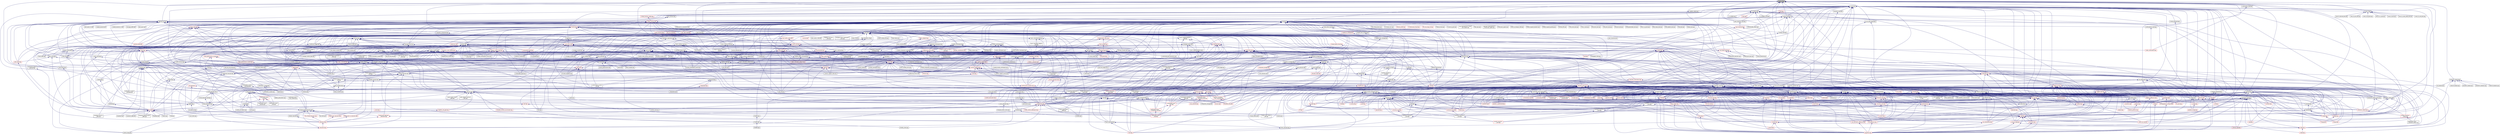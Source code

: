 digraph "result_of.hpp"
{
  edge [fontname="Helvetica",fontsize="10",labelfontname="Helvetica",labelfontsize="10"];
  node [fontname="Helvetica",fontsize="10",shape=record];
  Node19 [label="result_of.hpp",height=0.2,width=0.4,color="black", fillcolor="grey75", style="filled", fontcolor="black"];
  Node19 -> Node20 [dir="back",color="midnightblue",fontsize="10",style="solid",fontname="Helvetica"];
  Node20 [label="async_continue_fwd.hpp",height=0.2,width=0.4,color="black", fillcolor="white", style="filled",URL="$de/d53/async__continue__fwd_8hpp.html"];
  Node20 -> Node21 [dir="back",color="midnightblue",fontsize="10",style="solid",fontname="Helvetica"];
  Node21 [label="async_continue.hpp",height=0.2,width=0.4,color="black", fillcolor="white", style="filled",URL="$d9/d8b/async__continue_8hpp.html"];
  Node21 -> Node22 [dir="back",color="midnightblue",fontsize="10",style="solid",fontname="Helvetica"];
  Node22 [label="async.hpp",height=0.2,width=0.4,color="red", fillcolor="white", style="filled",URL="$d5/d2c/async_8hpp.html"];
  Node22 -> Node23 [dir="back",color="midnightblue",fontsize="10",style="solid",fontname="Helvetica"];
  Node23 [label="stencil_iterator.cpp",height=0.2,width=0.4,color="black", fillcolor="white", style="filled",URL="$d6/de1/server_2stencil__iterator_8cpp.html"];
  Node22 -> Node24 [dir="back",color="midnightblue",fontsize="10",style="solid",fontname="Helvetica"];
  Node24 [label="apply.hpp",height=0.2,width=0.4,color="red", fillcolor="white", style="filled",URL="$d7/d4c/apply_8hpp.html"];
  Node24 -> Node26 [dir="back",color="midnightblue",fontsize="10",style="solid",fontname="Helvetica"];
  Node26 [label="ostream.hpp",height=0.2,width=0.4,color="red", fillcolor="white", style="filled",URL="$d1/d38/ostream_8hpp.html"];
  Node24 -> Node160 [dir="back",color="midnightblue",fontsize="10",style="solid",fontname="Helvetica"];
  Node160 [label="dataflow.hpp",height=0.2,width=0.4,color="black", fillcolor="white", style="filled",URL="$db/d03/lcos_2dataflow_8hpp.html"];
  Node160 -> Node161 [dir="back",color="midnightblue",fontsize="10",style="solid",fontname="Helvetica"];
  Node161 [label="dataflow.hpp",height=0.2,width=0.4,color="red", fillcolor="white", style="filled",URL="$d6/dd8/dataflow_8hpp.html"];
  Node161 -> Node164 [dir="back",color="midnightblue",fontsize="10",style="solid",fontname="Helvetica"];
  Node164 [label="target_distribution\l_policy.hpp",height=0.2,width=0.4,color="black", fillcolor="white", style="filled",URL="$d4/d4a/compute_2host_2target__distribution__policy_8hpp.html"];
  Node164 -> Node165 [dir="back",color="midnightblue",fontsize="10",style="solid",fontname="Helvetica"];
  Node165 [label="host.hpp",height=0.2,width=0.4,color="red", fillcolor="white", style="filled",URL="$dd/d78/host_8hpp.html"];
  Node161 -> Node703 [dir="back",color="midnightblue",fontsize="10",style="solid",fontname="Helvetica"];
  Node703 [label="local_lcos.hpp",height=0.2,width=0.4,color="black", fillcolor="white", style="filled",URL="$db/d67/local__lcos_8hpp.html"];
  Node703 -> Node212 [dir="back",color="midnightblue",fontsize="10",style="solid",fontname="Helvetica"];
  Node212 [label="template_function_accumulator.hpp",height=0.2,width=0.4,color="red", fillcolor="white", style="filled",URL="$d7/da6/server_2template__function__accumulator_8hpp.html"];
  Node703 -> Node704 [dir="back",color="midnightblue",fontsize="10",style="solid",fontname="Helvetica"];
  Node704 [label="allgather_and_gate.hpp",height=0.2,width=0.4,color="red", fillcolor="white", style="filled",URL="$d9/dbb/allgather__and__gate_8hpp.html"];
  Node704 -> Node218 [dir="back",color="midnightblue",fontsize="10",style="solid",fontname="Helvetica"];
  Node218 [label="ag_client.cpp",height=0.2,width=0.4,color="black", fillcolor="white", style="filled",URL="$d4/d5d/ag__client_8cpp.html"];
  Node703 -> Node295 [dir="back",color="midnightblue",fontsize="10",style="solid",fontname="Helvetica"];
  Node295 [label="simple_central_tuplespace.hpp",height=0.2,width=0.4,color="red", fillcolor="white", style="filled",URL="$db/d69/server_2simple__central__tuplespace_8hpp.html"];
  Node703 -> Node173 [dir="back",color="midnightblue",fontsize="10",style="solid",fontname="Helvetica"];
  Node173 [label="lcos.hpp",height=0.2,width=0.4,color="red", fillcolor="white", style="filled",URL="$d5/deb/lcos_8hpp.html"];
  Node173 -> Node178 [dir="back",color="midnightblue",fontsize="10",style="solid",fontname="Helvetica"];
  Node178 [label="heartbeat.cpp",height=0.2,width=0.4,color="black", fillcolor="white", style="filled",URL="$d8/d98/heartbeat_8cpp.html"];
  Node173 -> Node642 [dir="back",color="midnightblue",fontsize="10",style="solid",fontname="Helvetica"];
  Node642 [label="broadcast_unwrap_future\l_2885.cpp",height=0.2,width=0.4,color="black", fillcolor="white", style="filled",URL="$da/df6/broadcast__unwrap__future__2885_8cpp.html"];
  Node173 -> Node643 [dir="back",color="midnightblue",fontsize="10",style="solid",fontname="Helvetica"];
  Node643 [label="broadcast_wait_for\l_2822.cpp",height=0.2,width=0.4,color="black", fillcolor="white", style="filled",URL="$dd/de7/broadcast__wait__for__2822_8cpp.html"];
  Node173 -> Node651 [dir="back",color="midnightblue",fontsize="10",style="solid",fontname="Helvetica"];
  Node651 [label="protect_with_nullary\l_pfo.cpp",height=0.2,width=0.4,color="black", fillcolor="white", style="filled",URL="$df/db5/protect__with__nullary__pfo_8cpp.html"];
  Node173 -> Node407 [dir="back",color="midnightblue",fontsize="10",style="solid",fontname="Helvetica"];
  Node407 [label="barrier.cpp",height=0.2,width=0.4,color="black", fillcolor="white", style="filled",URL="$df/d63/tests_2unit_2lcos_2barrier_8cpp.html"];
  Node173 -> Node665 [dir="back",color="midnightblue",fontsize="10",style="solid",fontname="Helvetica"];
  Node665 [label="broadcast.cpp",height=0.2,width=0.4,color="black", fillcolor="white", style="filled",URL="$d8/d8b/broadcast_8cpp.html"];
  Node173 -> Node666 [dir="back",color="midnightblue",fontsize="10",style="solid",fontname="Helvetica"];
  Node666 [label="broadcast_apply.cpp",height=0.2,width=0.4,color="black", fillcolor="white", style="filled",URL="$dd/de8/broadcast__apply_8cpp.html"];
  Node173 -> Node669 [dir="back",color="midnightblue",fontsize="10",style="solid",fontname="Helvetica"];
  Node669 [label="fold.cpp",height=0.2,width=0.4,color="black", fillcolor="white", style="filled",URL="$d8/dd8/fold_8cpp.html"];
  Node173 -> Node674 [dir="back",color="midnightblue",fontsize="10",style="solid",fontname="Helvetica"];
  Node674 [label="local_latch.cpp",height=0.2,width=0.4,color="black", fillcolor="white", style="filled",URL="$d4/db4/local__latch_8cpp.html"];
  Node173 -> Node681 [dir="back",color="midnightblue",fontsize="10",style="solid",fontname="Helvetica"];
  Node681 [label="reduce.cpp",height=0.2,width=0.4,color="black", fillcolor="white", style="filled",URL="$d5/d6d/reduce_8cpp.html"];
  Node173 -> Node697 [dir="back",color="midnightblue",fontsize="10",style="solid",fontname="Helvetica"];
  Node697 [label="thread_affinity.cpp",height=0.2,width=0.4,color="black", fillcolor="white", style="filled",URL="$da/dce/thread__affinity_8cpp.html"];
  Node703 -> Node351 [dir="back",color="midnightblue",fontsize="10",style="solid",fontname="Helvetica"];
  Node351 [label="ignore_while_locked\l_1485.cpp",height=0.2,width=0.4,color="black", fillcolor="white", style="filled",URL="$db/d24/ignore__while__locked__1485_8cpp.html"];
  Node703 -> Node357 [dir="back",color="midnightblue",fontsize="10",style="solid",fontname="Helvetica"];
  Node357 [label="safely_destroy_promise\l_1481.cpp",height=0.2,width=0.4,color="black", fillcolor="white", style="filled",URL="$dd/d62/safely__destroy__promise__1481_8cpp.html"];
  Node703 -> Node406 [dir="back",color="midnightblue",fontsize="10",style="solid",fontname="Helvetica"];
  Node406 [label="await.cpp",height=0.2,width=0.4,color="black", fillcolor="white", style="filled",URL="$d6/d41/await_8cpp.html"];
  Node703 -> Node414 [dir="back",color="midnightblue",fontsize="10",style="solid",fontname="Helvetica"];
  Node414 [label="local_barrier.cpp",height=0.2,width=0.4,color="black", fillcolor="white", style="filled",URL="$d2/db4/tests_2unit_2lcos_2local__barrier_8cpp.html"];
  Node703 -> Node415 [dir="back",color="midnightblue",fontsize="10",style="solid",fontname="Helvetica"];
  Node415 [label="local_dataflow.cpp",height=0.2,width=0.4,color="black", fillcolor="white", style="filled",URL="$d9/d92/local__dataflow_8cpp.html"];
  Node703 -> Node416 [dir="back",color="midnightblue",fontsize="10",style="solid",fontname="Helvetica"];
  Node416 [label="local_dataflow_executor.cpp",height=0.2,width=0.4,color="black", fillcolor="white", style="filled",URL="$d2/d73/local__dataflow__executor_8cpp.html"];
  Node703 -> Node417 [dir="back",color="midnightblue",fontsize="10",style="solid",fontname="Helvetica"];
  Node417 [label="local_dataflow_executor\l_v1.cpp",height=0.2,width=0.4,color="black", fillcolor="white", style="filled",URL="$df/d49/local__dataflow__executor__v1_8cpp.html"];
  Node703 -> Node418 [dir="back",color="midnightblue",fontsize="10",style="solid",fontname="Helvetica"];
  Node418 [label="local_dataflow_std\l_array.cpp",height=0.2,width=0.4,color="black", fillcolor="white", style="filled",URL="$db/dcb/local__dataflow__std__array_8cpp.html"];
  Node703 -> Node674 [dir="back",color="midnightblue",fontsize="10",style="solid",fontname="Helvetica"];
  Node161 -> Node705 [dir="back",color="midnightblue",fontsize="10",style="solid",fontname="Helvetica"];
  Node705 [label="gather.hpp",height=0.2,width=0.4,color="black", fillcolor="white", style="filled",URL="$d8/d2b/gather_8hpp.html"];
  Node705 -> Node207 [dir="back",color="midnightblue",fontsize="10",style="solid",fontname="Helvetica"];
  Node207 [label="1d_stencil_8.cpp",height=0.2,width=0.4,color="black", fillcolor="white", style="filled",URL="$df/de0/1d__stencil__8_8cpp.html"];
  Node705 -> Node173 [dir="back",color="midnightblue",fontsize="10",style="solid",fontname="Helvetica"];
  Node161 -> Node706 [dir="back",color="midnightblue",fontsize="10",style="solid",fontname="Helvetica"];
  Node706 [label="rotate.hpp",height=0.2,width=0.4,color="red", fillcolor="white", style="filled",URL="$da/df0/algorithms_2rotate_8hpp.html"];
  Node706 -> Node708 [dir="back",color="midnightblue",fontsize="10",style="solid",fontname="Helvetica"];
  Node708 [label="algorithm.hpp",height=0.2,width=0.4,color="red", fillcolor="white", style="filled",URL="$de/d55/algorithm_8hpp.html"];
  Node706 -> Node719 [dir="back",color="midnightblue",fontsize="10",style="solid",fontname="Helvetica"];
  Node719 [label="rotate.hpp",height=0.2,width=0.4,color="red", fillcolor="white", style="filled",URL="$da/d1b/container__algorithms_2rotate_8hpp.html"];
  Node161 -> Node720 [dir="back",color="midnightblue",fontsize="10",style="solid",fontname="Helvetica"];
  Node720 [label="sort.hpp",height=0.2,width=0.4,color="red", fillcolor="white", style="filled",URL="$d3/d10/algorithms_2sort_8hpp.html"];
  Node720 -> Node708 [dir="back",color="midnightblue",fontsize="10",style="solid",fontname="Helvetica"];
  Node720 -> Node722 [dir="back",color="midnightblue",fontsize="10",style="solid",fontname="Helvetica"];
  Node722 [label="reduce_by_key.hpp",height=0.2,width=0.4,color="red", fillcolor="white", style="filled",URL="$d9/d4a/reduce__by__key_8hpp.html"];
  Node720 -> Node725 [dir="back",color="midnightblue",fontsize="10",style="solid",fontname="Helvetica"];
  Node725 [label="sort_by_key.hpp",height=0.2,width=0.4,color="red", fillcolor="white", style="filled",URL="$d2/da1/sort__by__key_8hpp.html"];
  Node720 -> Node726 [dir="back",color="midnightblue",fontsize="10",style="solid",fontname="Helvetica"];
  Node726 [label="sort.hpp",height=0.2,width=0.4,color="red", fillcolor="white", style="filled",URL="$d0/db2/container__algorithms_2sort_8hpp.html"];
  Node161 -> Node727 [dir="back",color="midnightblue",fontsize="10",style="solid",fontname="Helvetica"];
  Node727 [label="task_block.hpp",height=0.2,width=0.4,color="black", fillcolor="white", style="filled",URL="$de/db7/task__block_8hpp.html"];
  Node727 -> Node728 [dir="back",color="midnightblue",fontsize="10",style="solid",fontname="Helvetica"];
  Node728 [label="parallel_task_block.hpp",height=0.2,width=0.4,color="red", fillcolor="white", style="filled",URL="$d4/d99/parallel__task__block_8hpp.html"];
  Node161 -> Node729 [dir="back",color="midnightblue",fontsize="10",style="solid",fontname="Helvetica"];
  Node729 [label="foreach_partitioner.hpp",height=0.2,width=0.4,color="black", fillcolor="white", style="filled",URL="$de/deb/foreach__partitioner_8hpp.html"];
  Node729 -> Node730 [dir="back",color="midnightblue",fontsize="10",style="solid",fontname="Helvetica"];
  Node730 [label="copy.hpp",height=0.2,width=0.4,color="red", fillcolor="white", style="filled",URL="$d3/d90/algorithms_2copy_8hpp.html"];
  Node730 -> Node708 [dir="back",color="midnightblue",fontsize="10",style="solid",fontname="Helvetica"];
  Node730 -> Node722 [dir="back",color="midnightblue",fontsize="10",style="solid",fontname="Helvetica"];
  Node730 -> Node733 [dir="back",color="midnightblue",fontsize="10",style="solid",fontname="Helvetica"];
  Node733 [label="remove_copy.hpp",height=0.2,width=0.4,color="red", fillcolor="white", style="filled",URL="$d6/db8/algorithms_2remove__copy_8hpp.html"];
  Node733 -> Node708 [dir="back",color="midnightblue",fontsize="10",style="solid",fontname="Helvetica"];
  Node733 -> Node735 [dir="back",color="midnightblue",fontsize="10",style="solid",fontname="Helvetica"];
  Node735 [label="remove_copy.hpp",height=0.2,width=0.4,color="red", fillcolor="white", style="filled",URL="$d5/d0b/container__algorithms_2remove__copy_8hpp.html"];
  Node730 -> Node736 [dir="back",color="midnightblue",fontsize="10",style="solid",fontname="Helvetica"];
  Node736 [label="reverse.hpp",height=0.2,width=0.4,color="red", fillcolor="white", style="filled",URL="$d2/df8/algorithms_2reverse_8hpp.html"];
  Node736 -> Node708 [dir="back",color="midnightblue",fontsize="10",style="solid",fontname="Helvetica"];
  Node736 -> Node706 [dir="back",color="midnightblue",fontsize="10",style="solid",fontname="Helvetica"];
  Node736 -> Node738 [dir="back",color="midnightblue",fontsize="10",style="solid",fontname="Helvetica"];
  Node738 [label="reverse.hpp",height=0.2,width=0.4,color="red", fillcolor="white", style="filled",URL="$db/dd1/container__algorithms_2reverse_8hpp.html"];
  Node730 -> Node706 [dir="back",color="midnightblue",fontsize="10",style="solid",fontname="Helvetica"];
  Node730 -> Node739 [dir="back",color="midnightblue",fontsize="10",style="solid",fontname="Helvetica"];
  Node739 [label="set_difference.hpp",height=0.2,width=0.4,color="red", fillcolor="white", style="filled",URL="$d9/d20/set__difference_8hpp.html"];
  Node739 -> Node708 [dir="back",color="midnightblue",fontsize="10",style="solid",fontname="Helvetica"];
  Node730 -> Node741 [dir="back",color="midnightblue",fontsize="10",style="solid",fontname="Helvetica"];
  Node741 [label="set_intersection.hpp",height=0.2,width=0.4,color="red", fillcolor="white", style="filled",URL="$d1/dd5/set__intersection_8hpp.html"];
  Node741 -> Node708 [dir="back",color="midnightblue",fontsize="10",style="solid",fontname="Helvetica"];
  Node730 -> Node742 [dir="back",color="midnightblue",fontsize="10",style="solid",fontname="Helvetica"];
  Node742 [label="set_symmetric_difference.hpp",height=0.2,width=0.4,color="red", fillcolor="white", style="filled",URL="$de/da4/set__symmetric__difference_8hpp.html"];
  Node742 -> Node708 [dir="back",color="midnightblue",fontsize="10",style="solid",fontname="Helvetica"];
  Node730 -> Node743 [dir="back",color="midnightblue",fontsize="10",style="solid",fontname="Helvetica"];
  Node743 [label="set_union.hpp",height=0.2,width=0.4,color="red", fillcolor="white", style="filled",URL="$d9/d1a/set__union_8hpp.html"];
  Node743 -> Node708 [dir="back",color="midnightblue",fontsize="10",style="solid",fontname="Helvetica"];
  Node730 -> Node744 [dir="back",color="midnightblue",fontsize="10",style="solid",fontname="Helvetica"];
  Node744 [label="copy.hpp",height=0.2,width=0.4,color="red", fillcolor="white", style="filled",URL="$dc/de5/container__algorithms_2copy_8hpp.html"];
  Node729 -> Node745 [dir="back",color="midnightblue",fontsize="10",style="solid",fontname="Helvetica"];
  Node745 [label="destroy.hpp",height=0.2,width=0.4,color="red", fillcolor="white", style="filled",URL="$df/dd5/destroy_8hpp.html"];
  Node729 -> Node749 [dir="back",color="midnightblue",fontsize="10",style="solid",fontname="Helvetica"];
  Node749 [label="set_operation.hpp",height=0.2,width=0.4,color="black", fillcolor="white", style="filled",URL="$dc/d52/set__operation_8hpp.html"];
  Node749 -> Node739 [dir="back",color="midnightblue",fontsize="10",style="solid",fontname="Helvetica"];
  Node749 -> Node741 [dir="back",color="midnightblue",fontsize="10",style="solid",fontname="Helvetica"];
  Node749 -> Node742 [dir="back",color="midnightblue",fontsize="10",style="solid",fontname="Helvetica"];
  Node749 -> Node743 [dir="back",color="midnightblue",fontsize="10",style="solid",fontname="Helvetica"];
  Node729 -> Node750 [dir="back",color="midnightblue",fontsize="10",style="solid",fontname="Helvetica"];
  Node750 [label="for_each.hpp",height=0.2,width=0.4,color="red", fillcolor="white", style="filled",URL="$d8/d62/algorithms_2for__each_8hpp.html"];
  Node750 -> Node751 [dir="back",color="midnightblue",fontsize="10",style="solid",fontname="Helvetica"];
  Node751 [label="block_allocator.hpp",height=0.2,width=0.4,color="black", fillcolor="white", style="filled",URL="$d9/d7a/block__allocator_8hpp.html"];
  Node751 -> Node165 [dir="back",color="midnightblue",fontsize="10",style="solid",fontname="Helvetica"];
  Node750 -> Node708 [dir="back",color="midnightblue",fontsize="10",style="solid",fontname="Helvetica"];
  Node750 -> Node761 [dir="back",color="midnightblue",fontsize="10",style="solid",fontname="Helvetica"];
  Node761 [label="fill.hpp",height=0.2,width=0.4,color="red", fillcolor="white", style="filled",URL="$d2/d63/algorithms_2fill_8hpp.html"];
  Node761 -> Node708 [dir="back",color="midnightblue",fontsize="10",style="solid",fontname="Helvetica"];
  Node750 -> Node765 [dir="back",color="midnightblue",fontsize="10",style="solid",fontname="Helvetica"];
  Node765 [label="generate.hpp",height=0.2,width=0.4,color="red", fillcolor="white", style="filled",URL="$d5/da9/algorithms_2generate_8hpp.html"];
  Node765 -> Node708 [dir="back",color="midnightblue",fontsize="10",style="solid",fontname="Helvetica"];
  Node765 -> Node767 [dir="back",color="midnightblue",fontsize="10",style="solid",fontname="Helvetica"];
  Node767 [label="generate.hpp",height=0.2,width=0.4,color="red", fillcolor="white", style="filled",URL="$d4/d84/container__algorithms_2generate_8hpp.html"];
  Node765 -> Node768 [dir="back",color="midnightblue",fontsize="10",style="solid",fontname="Helvetica"];
  Node768 [label="generate.hpp",height=0.2,width=0.4,color="red", fillcolor="white", style="filled",URL="$d2/d5d/segmented__algorithms_2generate_8hpp.html"];
  Node750 -> Node769 [dir="back",color="midnightblue",fontsize="10",style="solid",fontname="Helvetica"];
  Node769 [label="lexicographical_compare.hpp",height=0.2,width=0.4,color="red", fillcolor="white", style="filled",URL="$d5/ddd/lexicographical__compare_8hpp.html"];
  Node769 -> Node708 [dir="back",color="midnightblue",fontsize="10",style="solid",fontname="Helvetica"];
  Node750 -> Node722 [dir="back",color="midnightblue",fontsize="10",style="solid",fontname="Helvetica"];
  Node750 -> Node771 [dir="back",color="midnightblue",fontsize="10",style="solid",fontname="Helvetica"];
  Node771 [label="replace.hpp",height=0.2,width=0.4,color="red", fillcolor="white", style="filled",URL="$d6/db6/algorithms_2replace_8hpp.html"];
  Node771 -> Node708 [dir="back",color="midnightblue",fontsize="10",style="solid",fontname="Helvetica"];
  Node771 -> Node773 [dir="back",color="midnightblue",fontsize="10",style="solid",fontname="Helvetica"];
  Node773 [label="replace.hpp",height=0.2,width=0.4,color="red", fillcolor="white", style="filled",URL="$d7/d55/container__algorithms_2replace_8hpp.html"];
  Node750 -> Node736 [dir="back",color="midnightblue",fontsize="10",style="solid",fontname="Helvetica"];
  Node750 -> Node774 [dir="back",color="midnightblue",fontsize="10",style="solid",fontname="Helvetica"];
  Node774 [label="search.hpp",height=0.2,width=0.4,color="red", fillcolor="white", style="filled",URL="$d7/d6f/search_8hpp.html"];
  Node774 -> Node708 [dir="back",color="midnightblue",fontsize="10",style="solid",fontname="Helvetica"];
  Node750 -> Node776 [dir="back",color="midnightblue",fontsize="10",style="solid",fontname="Helvetica"];
  Node776 [label="swap_ranges.hpp",height=0.2,width=0.4,color="red", fillcolor="white", style="filled",URL="$df/d24/swap__ranges_8hpp.html"];
  Node776 -> Node708 [dir="back",color="midnightblue",fontsize="10",style="solid",fontname="Helvetica"];
  Node750 -> Node778 [dir="back",color="midnightblue",fontsize="10",style="solid",fontname="Helvetica"];
  Node778 [label="for_each.hpp",height=0.2,width=0.4,color="red", fillcolor="white", style="filled",URL="$d8/d9a/container__algorithms_2for__each_8hpp.html"];
  Node750 -> Node779 [dir="back",color="midnightblue",fontsize="10",style="solid",fontname="Helvetica"];
  Node779 [label="for_each.hpp",height=0.2,width=0.4,color="red", fillcolor="white", style="filled",URL="$de/daa/segmented__algorithms_2for__each_8hpp.html"];
  Node779 -> Node780 [dir="back",color="midnightblue",fontsize="10",style="solid",fontname="Helvetica"];
  Node780 [label="fill.hpp",height=0.2,width=0.4,color="red", fillcolor="white", style="filled",URL="$de/d82/segmented__algorithms_2fill_8hpp.html"];
  Node750 -> Node781 [dir="back",color="midnightblue",fontsize="10",style="solid",fontname="Helvetica"];
  Node781 [label="numa_allocator.hpp",height=0.2,width=0.4,color="black", fillcolor="white", style="filled",URL="$d7/df0/numa__allocator_8hpp.html"];
  Node781 -> Node289 [dir="back",color="midnightblue",fontsize="10",style="solid",fontname="Helvetica"];
  Node289 [label="transpose_block_numa.cpp",height=0.2,width=0.4,color="black", fillcolor="white", style="filled",URL="$dd/d3b/transpose__block__numa_8cpp.html"];
  Node729 -> Node782 [dir="back",color="midnightblue",fontsize="10",style="solid",fontname="Helvetica"];
  Node782 [label="move.hpp",height=0.2,width=0.4,color="red", fillcolor="white", style="filled",URL="$d4/d71/move_8hpp.html"];
  Node782 -> Node708 [dir="back",color="midnightblue",fontsize="10",style="solid",fontname="Helvetica"];
  Node729 -> Node784 [dir="back",color="midnightblue",fontsize="10",style="solid",fontname="Helvetica"];
  Node784 [label="transform.hpp",height=0.2,width=0.4,color="red", fillcolor="white", style="filled",URL="$d4/d47/algorithms_2transform_8hpp.html"];
  Node784 -> Node791 [dir="back",color="midnightblue",fontsize="10",style="solid",fontname="Helvetica"];
  Node791 [label="transform.hpp",height=0.2,width=0.4,color="red", fillcolor="white", style="filled",URL="$da/dcb/container__algorithms_2transform_8hpp.html"];
  Node784 -> Node792 [dir="back",color="midnightblue",fontsize="10",style="solid",fontname="Helvetica"];
  Node792 [label="transform.hpp",height=0.2,width=0.4,color="red", fillcolor="white", style="filled",URL="$d8/d80/segmented__algorithms_2transform_8hpp.html"];
  Node729 -> Node793 [dir="back",color="midnightblue",fontsize="10",style="solid",fontname="Helvetica"];
  Node793 [label="unique.hpp",height=0.2,width=0.4,color="red", fillcolor="white", style="filled",URL="$d8/d56/algorithms_2unique_8hpp.html"];
  Node793 -> Node796 [dir="back",color="midnightblue",fontsize="10",style="solid",fontname="Helvetica"];
  Node796 [label="unique.hpp",height=0.2,width=0.4,color="red", fillcolor="white", style="filled",URL="$dd/da8/container__algorithms_2unique_8hpp.html"];
  Node161 -> Node797 [dir="back",color="midnightblue",fontsize="10",style="solid",fontname="Helvetica"];
  Node797 [label="partitioner.hpp",height=0.2,width=0.4,color="black", fillcolor="white", style="filled",URL="$d6/d03/parallel_2util_2partitioner_8hpp.html"];
  Node797 -> Node798 [dir="back",color="midnightblue",fontsize="10",style="solid",fontname="Helvetica"];
  Node798 [label="adjacent_difference.hpp",height=0.2,width=0.4,color="red", fillcolor="white", style="filled",URL="$d1/d17/adjacent__difference_8hpp.html"];
  Node798 -> Node800 [dir="back",color="midnightblue",fontsize="10",style="solid",fontname="Helvetica"];
  Node800 [label="numeric.hpp",height=0.2,width=0.4,color="red", fillcolor="white", style="filled",URL="$de/dd5/numeric_8hpp.html"];
  Node797 -> Node802 [dir="back",color="midnightblue",fontsize="10",style="solid",fontname="Helvetica"];
  Node802 [label="adjacent_find.hpp",height=0.2,width=0.4,color="red", fillcolor="white", style="filled",URL="$d6/d68/adjacent__find_8hpp.html"];
  Node802 -> Node708 [dir="back",color="midnightblue",fontsize="10",style="solid",fontname="Helvetica"];
  Node797 -> Node804 [dir="back",color="midnightblue",fontsize="10",style="solid",fontname="Helvetica"];
  Node804 [label="all_any_none.hpp",height=0.2,width=0.4,color="red", fillcolor="white", style="filled",URL="$d8/ddd/all__any__none_8hpp.html"];
  Node804 -> Node708 [dir="back",color="midnightblue",fontsize="10",style="solid",fontname="Helvetica"];
  Node797 -> Node806 [dir="back",color="midnightblue",fontsize="10",style="solid",fontname="Helvetica"];
  Node806 [label="count.hpp",height=0.2,width=0.4,color="red", fillcolor="white", style="filled",URL="$d7/d8f/algorithms_2count_8hpp.html"];
  Node806 -> Node708 [dir="back",color="midnightblue",fontsize="10",style="solid",fontname="Helvetica"];
  Node806 -> Node810 [dir="back",color="midnightblue",fontsize="10",style="solid",fontname="Helvetica"];
  Node810 [label="count.hpp",height=0.2,width=0.4,color="red", fillcolor="white", style="filled",URL="$d9/dd7/segmented__algorithms_2count_8hpp.html"];
  Node797 -> Node749 [dir="back",color="midnightblue",fontsize="10",style="solid",fontname="Helvetica"];
  Node797 -> Node811 [dir="back",color="midnightblue",fontsize="10",style="solid",fontname="Helvetica"];
  Node811 [label="equal.hpp",height=0.2,width=0.4,color="red", fillcolor="white", style="filled",URL="$dc/d0a/equal_8hpp.html"];
  Node811 -> Node708 [dir="back",color="midnightblue",fontsize="10",style="solid",fontname="Helvetica"];
  Node797 -> Node813 [dir="back",color="midnightblue",fontsize="10",style="solid",fontname="Helvetica"];
  Node813 [label="exclusive_scan.hpp",height=0.2,width=0.4,color="red", fillcolor="white", style="filled",URL="$d8/d31/algorithms_2exclusive__scan_8hpp.html"];
  Node813 -> Node800 [dir="back",color="midnightblue",fontsize="10",style="solid",fontname="Helvetica"];
  Node813 -> Node818 [dir="back",color="midnightblue",fontsize="10",style="solid",fontname="Helvetica"];
  Node818 [label="exclusive_scan.hpp",height=0.2,width=0.4,color="red", fillcolor="white", style="filled",URL="$d0/d53/segmented__algorithms_2exclusive__scan_8hpp.html"];
  Node818 -> Node819 [dir="back",color="midnightblue",fontsize="10",style="solid",fontname="Helvetica"];
  Node819 [label="transform_exclusive\l_scan.hpp",height=0.2,width=0.4,color="black", fillcolor="white", style="filled",URL="$d2/dda/segmented__algorithms_2transform__exclusive__scan_8hpp.html"];
  Node819 -> Node820 [dir="back",color="midnightblue",fontsize="10",style="solid",fontname="Helvetica"];
  Node820 [label="parallel_transform\l_scan.hpp",height=0.2,width=0.4,color="red", fillcolor="white", style="filled",URL="$da/de2/parallel__transform__scan_8hpp.html"];
  Node797 -> Node822 [dir="back",color="midnightblue",fontsize="10",style="solid",fontname="Helvetica"];
  Node822 [label="find.hpp",height=0.2,width=0.4,color="red", fillcolor="white", style="filled",URL="$d5/dc1/algorithms_2find_8hpp.html"];
  Node822 -> Node708 [dir="back",color="midnightblue",fontsize="10",style="solid",fontname="Helvetica"];
  Node822 -> Node824 [dir="back",color="midnightblue",fontsize="10",style="solid",fontname="Helvetica"];
  Node824 [label="find.hpp",height=0.2,width=0.4,color="red", fillcolor="white", style="filled",URL="$d4/d1f/segmented__algorithms_2find_8hpp.html"];
  Node797 -> Node825 [dir="back",color="midnightblue",fontsize="10",style="solid",fontname="Helvetica"];
  Node825 [label="for_loop.hpp",height=0.2,width=0.4,color="red", fillcolor="white", style="filled",URL="$de/dee/for__loop_8hpp.html"];
  Node825 -> Node708 [dir="back",color="midnightblue",fontsize="10",style="solid",fontname="Helvetica"];
  Node797 -> Node827 [dir="back",color="midnightblue",fontsize="10",style="solid",fontname="Helvetica"];
  Node827 [label="includes.hpp",height=0.2,width=0.4,color="red", fillcolor="white", style="filled",URL="$d5/d6e/includes_8hpp.html"];
  Node827 -> Node708 [dir="back",color="midnightblue",fontsize="10",style="solid",fontname="Helvetica"];
  Node797 -> Node828 [dir="back",color="midnightblue",fontsize="10",style="solid",fontname="Helvetica"];
  Node828 [label="inclusive_scan.hpp",height=0.2,width=0.4,color="red", fillcolor="white", style="filled",URL="$da/dbf/algorithms_2inclusive__scan_8hpp.html"];
  Node828 -> Node813 [dir="back",color="midnightblue",fontsize="10",style="solid",fontname="Helvetica"];
  Node828 -> Node722 [dir="back",color="midnightblue",fontsize="10",style="solid",fontname="Helvetica"];
  Node828 -> Node829 [dir="back",color="midnightblue",fontsize="10",style="solid",fontname="Helvetica"];
  Node829 [label="transform_inclusive\l_scan.hpp",height=0.2,width=0.4,color="black", fillcolor="white", style="filled",URL="$d2/dc9/algorithms_2transform__inclusive__scan_8hpp.html"];
  Node829 -> Node820 [dir="back",color="midnightblue",fontsize="10",style="solid",fontname="Helvetica"];
  Node829 -> Node830 [dir="back",color="midnightblue",fontsize="10",style="solid",fontname="Helvetica"];
  Node830 [label="transform_exclusive\l_scan.hpp",height=0.2,width=0.4,color="black", fillcolor="white", style="filled",URL="$d6/d4e/algorithms_2transform__exclusive__scan_8hpp.html"];
  Node830 -> Node820 [dir="back",color="midnightblue",fontsize="10",style="solid",fontname="Helvetica"];
  Node830 -> Node800 [dir="back",color="midnightblue",fontsize="10",style="solid",fontname="Helvetica"];
  Node830 -> Node819 [dir="back",color="midnightblue",fontsize="10",style="solid",fontname="Helvetica"];
  Node829 -> Node800 [dir="back",color="midnightblue",fontsize="10",style="solid",fontname="Helvetica"];
  Node829 -> Node831 [dir="back",color="midnightblue",fontsize="10",style="solid",fontname="Helvetica"];
  Node831 [label="transform_inclusive\l_scan.hpp",height=0.2,width=0.4,color="black", fillcolor="white", style="filled",URL="$d7/d20/segmented__algorithms_2transform__inclusive__scan_8hpp.html"];
  Node831 -> Node820 [dir="back",color="midnightblue",fontsize="10",style="solid",fontname="Helvetica"];
  Node828 -> Node800 [dir="back",color="midnightblue",fontsize="10",style="solid",fontname="Helvetica"];
  Node828 -> Node832 [dir="back",color="midnightblue",fontsize="10",style="solid",fontname="Helvetica"];
  Node832 [label="inclusive_scan.hpp",height=0.2,width=0.4,color="red", fillcolor="white", style="filled",URL="$d8/de5/segmented__algorithms_2inclusive__scan_8hpp.html"];
  Node832 -> Node831 [dir="back",color="midnightblue",fontsize="10",style="solid",fontname="Helvetica"];
  Node797 -> Node833 [dir="back",color="midnightblue",fontsize="10",style="solid",fontname="Helvetica"];
  Node833 [label="is_heap.hpp",height=0.2,width=0.4,color="black", fillcolor="white", style="filled",URL="$df/d5d/algorithms_2is__heap_8hpp.html"];
  Node833 -> Node834 [dir="back",color="midnightblue",fontsize="10",style="solid",fontname="Helvetica"];
  Node834 [label="parallel_is_heap.hpp",height=0.2,width=0.4,color="red", fillcolor="white", style="filled",URL="$da/df8/parallel__is__heap_8hpp.html"];
  Node833 -> Node836 [dir="back",color="midnightblue",fontsize="10",style="solid",fontname="Helvetica"];
  Node836 [label="is_heap.hpp",height=0.2,width=0.4,color="red", fillcolor="white", style="filled",URL="$d1/d17/container__algorithms_2is__heap_8hpp.html"];
  Node836 -> Node834 [dir="back",color="midnightblue",fontsize="10",style="solid",fontname="Helvetica"];
  Node797 -> Node837 [dir="back",color="midnightblue",fontsize="10",style="solid",fontname="Helvetica"];
  Node837 [label="is_partitioned.hpp",height=0.2,width=0.4,color="black", fillcolor="white", style="filled",URL="$d8/dcf/is__partitioned_8hpp.html"];
  Node837 -> Node838 [dir="back",color="midnightblue",fontsize="10",style="solid",fontname="Helvetica"];
  Node838 [label="parallel_is_partitioned.hpp",height=0.2,width=0.4,color="red", fillcolor="white", style="filled",URL="$db/d48/parallel__is__partitioned_8hpp.html"];
  Node837 -> Node708 [dir="back",color="midnightblue",fontsize="10",style="solid",fontname="Helvetica"];
  Node797 -> Node839 [dir="back",color="midnightblue",fontsize="10",style="solid",fontname="Helvetica"];
  Node839 [label="is_sorted.hpp",height=0.2,width=0.4,color="red", fillcolor="white", style="filled",URL="$d7/d12/is__sorted_8hpp.html"];
  Node839 -> Node708 [dir="back",color="midnightblue",fontsize="10",style="solid",fontname="Helvetica"];
  Node797 -> Node769 [dir="back",color="midnightblue",fontsize="10",style="solid",fontname="Helvetica"];
  Node797 -> Node841 [dir="back",color="midnightblue",fontsize="10",style="solid",fontname="Helvetica"];
  Node841 [label="minmax.hpp",height=0.2,width=0.4,color="red", fillcolor="white", style="filled",URL="$d0/d81/algorithms_2minmax_8hpp.html"];
  Node841 -> Node708 [dir="back",color="midnightblue",fontsize="10",style="solid",fontname="Helvetica"];
  Node841 -> Node843 [dir="back",color="midnightblue",fontsize="10",style="solid",fontname="Helvetica"];
  Node843 [label="minmax.hpp",height=0.2,width=0.4,color="red", fillcolor="white", style="filled",URL="$d6/de7/container__algorithms_2minmax_8hpp.html"];
  Node841 -> Node844 [dir="back",color="midnightblue",fontsize="10",style="solid",fontname="Helvetica"];
  Node844 [label="minmax.hpp",height=0.2,width=0.4,color="red", fillcolor="white", style="filled",URL="$db/d7e/segmented__algorithms_2minmax_8hpp.html"];
  Node797 -> Node845 [dir="back",color="midnightblue",fontsize="10",style="solid",fontname="Helvetica"];
  Node845 [label="mismatch.hpp",height=0.2,width=0.4,color="red", fillcolor="white", style="filled",URL="$d8/d5c/mismatch_8hpp.html"];
  Node845 -> Node708 [dir="back",color="midnightblue",fontsize="10",style="solid",fontname="Helvetica"];
  Node845 -> Node769 [dir="back",color="midnightblue",fontsize="10",style="solid",fontname="Helvetica"];
  Node797 -> Node847 [dir="back",color="midnightblue",fontsize="10",style="solid",fontname="Helvetica"];
  Node847 [label="reduce.hpp",height=0.2,width=0.4,color="red", fillcolor="white", style="filled",URL="$d1/da8/parallel_2algorithms_2reduce_8hpp.html"];
  Node847 -> Node800 [dir="back",color="midnightblue",fontsize="10",style="solid",fontname="Helvetica"];
  Node847 -> Node848 [dir="back",color="midnightblue",fontsize="10",style="solid",fontname="Helvetica"];
  Node848 [label="reduce.hpp",height=0.2,width=0.4,color="red", fillcolor="white", style="filled",URL="$d8/d1a/parallel_2segmented__algorithms_2reduce_8hpp.html"];
  Node797 -> Node774 [dir="back",color="midnightblue",fontsize="10",style="solid",fontname="Helvetica"];
  Node797 -> Node830 [dir="back",color="midnightblue",fontsize="10",style="solid",fontname="Helvetica"];
  Node797 -> Node829 [dir="back",color="midnightblue",fontsize="10",style="solid",fontname="Helvetica"];
  Node797 -> Node849 [dir="back",color="midnightblue",fontsize="10",style="solid",fontname="Helvetica"];
  Node849 [label="transform_reduce.hpp",height=0.2,width=0.4,color="black", fillcolor="white", style="filled",URL="$d1/da3/algorithms_2transform__reduce_8hpp.html"];
  Node849 -> Node850 [dir="back",color="midnightblue",fontsize="10",style="solid",fontname="Helvetica"];
  Node850 [label="parallel_transform\l_reduce.hpp",height=0.2,width=0.4,color="red", fillcolor="white", style="filled",URL="$d9/d59/parallel__transform__reduce_8hpp.html"];
  Node850 -> Node760 [dir="back",color="midnightblue",fontsize="10",style="solid",fontname="Helvetica"];
  Node760 [label="partitioned_vector\l_transform_reduce.cpp",height=0.2,width=0.4,color="black", fillcolor="white", style="filled",URL="$d7/dab/partitioned__vector__transform__reduce_8cpp.html"];
  Node849 -> Node800 [dir="back",color="midnightblue",fontsize="10",style="solid",fontname="Helvetica"];
  Node849 -> Node852 [dir="back",color="midnightblue",fontsize="10",style="solid",fontname="Helvetica"];
  Node852 [label="transform_reduce.hpp",height=0.2,width=0.4,color="red", fillcolor="white", style="filled",URL="$d5/da7/segmented__algorithms_2transform__reduce_8hpp.html"];
  Node852 -> Node850 [dir="back",color="midnightblue",fontsize="10",style="solid",fontname="Helvetica"];
  Node797 -> Node853 [dir="back",color="midnightblue",fontsize="10",style="solid",fontname="Helvetica"];
  Node853 [label="transform_reduce_binary.hpp",height=0.2,width=0.4,color="black", fillcolor="white", style="filled",URL="$d9/d0f/transform__reduce__binary_8hpp.html"];
  Node853 -> Node850 [dir="back",color="midnightblue",fontsize="10",style="solid",fontname="Helvetica"];
  Node853 -> Node800 [dir="back",color="midnightblue",fontsize="10",style="solid",fontname="Helvetica"];
  Node161 -> Node854 [dir="back",color="midnightblue",fontsize="10",style="solid",fontname="Helvetica"];
  Node854 [label="partitioner_with_cleanup.hpp",height=0.2,width=0.4,color="black", fillcolor="white", style="filled",URL="$d5/ded/partitioner__with__cleanup_8hpp.html"];
  Node854 -> Node751 [dir="back",color="midnightblue",fontsize="10",style="solid",fontname="Helvetica"];
  Node854 -> Node855 [dir="back",color="midnightblue",fontsize="10",style="solid",fontname="Helvetica"];
  Node855 [label="uninitialized_copy.hpp",height=0.2,width=0.4,color="red", fillcolor="white", style="filled",URL="$dd/d85/uninitialized__copy_8hpp.html"];
  Node854 -> Node857 [dir="back",color="midnightblue",fontsize="10",style="solid",fontname="Helvetica"];
  Node857 [label="uninitialized_default\l_construct.hpp",height=0.2,width=0.4,color="red", fillcolor="white", style="filled",URL="$db/d72/uninitialized__default__construct_8hpp.html"];
  Node854 -> Node859 [dir="back",color="midnightblue",fontsize="10",style="solid",fontname="Helvetica"];
  Node859 [label="uninitialized_fill.hpp",height=0.2,width=0.4,color="red", fillcolor="white", style="filled",URL="$dc/d5a/uninitialized__fill_8hpp.html"];
  Node854 -> Node861 [dir="back",color="midnightblue",fontsize="10",style="solid",fontname="Helvetica"];
  Node861 [label="uninitialized_move.hpp",height=0.2,width=0.4,color="red", fillcolor="white", style="filled",URL="$d5/d93/uninitialized__move_8hpp.html"];
  Node854 -> Node863 [dir="back",color="midnightblue",fontsize="10",style="solid",fontname="Helvetica"];
  Node863 [label="uninitialized_value\l_construct.hpp",height=0.2,width=0.4,color="red", fillcolor="white", style="filled",URL="$d5/dcf/uninitialized__value__construct_8hpp.html"];
  Node161 -> Node865 [dir="back",color="midnightblue",fontsize="10",style="solid",fontname="Helvetica"];
  Node865 [label="scan_partitioner.hpp",height=0.2,width=0.4,color="black", fillcolor="white", style="filled",URL="$dd/d59/scan__partitioner_8hpp.html"];
  Node865 -> Node730 [dir="back",color="midnightblue",fontsize="10",style="solid",fontname="Helvetica"];
  Node865 -> Node813 [dir="back",color="midnightblue",fontsize="10",style="solid",fontname="Helvetica"];
  Node865 -> Node828 [dir="back",color="midnightblue",fontsize="10",style="solid",fontname="Helvetica"];
  Node865 -> Node866 [dir="back",color="midnightblue",fontsize="10",style="solid",fontname="Helvetica"];
  Node866 [label="partition.hpp",height=0.2,width=0.4,color="black", fillcolor="white", style="filled",URL="$db/d01/hpx_2parallel_2algorithms_2partition_8hpp.html"];
  Node866 -> Node867 [dir="back",color="midnightblue",fontsize="10",style="solid",fontname="Helvetica"];
  Node867 [label="parallel_partition.hpp",height=0.2,width=0.4,color="red", fillcolor="white", style="filled",URL="$d5/d82/parallel__partition_8hpp.html"];
  Node866 -> Node871 [dir="back",color="midnightblue",fontsize="10",style="solid",fontname="Helvetica"];
  Node871 [label="partition.hpp",height=0.2,width=0.4,color="red", fillcolor="white", style="filled",URL="$d2/d20/hpx_2parallel_2container__algorithms_2partition_8hpp.html"];
  Node871 -> Node867 [dir="back",color="midnightblue",fontsize="10",style="solid",fontname="Helvetica"];
  Node865 -> Node830 [dir="back",color="midnightblue",fontsize="10",style="solid",fontname="Helvetica"];
  Node865 -> Node829 [dir="back",color="midnightblue",fontsize="10",style="solid",fontname="Helvetica"];
  Node865 -> Node793 [dir="back",color="midnightblue",fontsize="10",style="solid",fontname="Helvetica"];
  Node161 -> Node872 [dir="back",color="midnightblue",fontsize="10",style="solid",fontname="Helvetica"];
  Node872 [label="binpacking_distribution\l_policy.hpp",height=0.2,width=0.4,color="black", fillcolor="white", style="filled",URL="$d8/d02/binpacking__distribution__policy_8hpp.html"];
  Node872 -> Node873 [dir="back",color="midnightblue",fontsize="10",style="solid",fontname="Helvetica"];
  Node873 [label="components.hpp",height=0.2,width=0.4,color="red", fillcolor="white", style="filled",URL="$d2/d8d/components_8hpp.html"];
  Node873 -> Node212 [dir="back",color="midnightblue",fontsize="10",style="solid",fontname="Helvetica"];
  Node873 -> Node704 [dir="back",color="midnightblue",fontsize="10",style="solid",fontname="Helvetica"];
  Node873 -> Node41 [dir="back",color="midnightblue",fontsize="10",style="solid",fontname="Helvetica"];
  Node41 [label="solver.hpp",height=0.2,width=0.4,color="red", fillcolor="white", style="filled",URL="$db/d9a/server_2solver_8hpp.html"];
  Node873 -> Node242 [dir="back",color="midnightblue",fontsize="10",style="solid",fontname="Helvetica"];
  Node242 [label="sine.cpp",height=0.2,width=0.4,color="black", fillcolor="white", style="filled",URL="$d3/d0d/server_2sine_8cpp.html"];
  Node873 -> Node282 [dir="back",color="midnightblue",fontsize="10",style="solid",fontname="Helvetica"];
  Node282 [label="throttle.hpp",height=0.2,width=0.4,color="black", fillcolor="white", style="filled",URL="$db/dc9/server_2throttle_8hpp.html"];
  Node282 -> Node281 [dir="back",color="midnightblue",fontsize="10",style="solid",fontname="Helvetica"];
  Node281 [label="throttle.cpp",height=0.2,width=0.4,color="black", fillcolor="white", style="filled",URL="$de/d56/server_2throttle_8cpp.html"];
  Node282 -> Node283 [dir="back",color="midnightblue",fontsize="10",style="solid",fontname="Helvetica"];
  Node283 [label="throttle.hpp",height=0.2,width=0.4,color="black", fillcolor="white", style="filled",URL="$d5/dec/stubs_2throttle_8hpp.html"];
  Node283 -> Node284 [dir="back",color="midnightblue",fontsize="10",style="solid",fontname="Helvetica"];
  Node284 [label="throttle.hpp",height=0.2,width=0.4,color="black", fillcolor="white", style="filled",URL="$d2/d2e/throttle_8hpp.html"];
  Node284 -> Node285 [dir="back",color="midnightblue",fontsize="10",style="solid",fontname="Helvetica"];
  Node285 [label="throttle.cpp",height=0.2,width=0.4,color="black", fillcolor="white", style="filled",URL="$db/d02/throttle_8cpp.html"];
  Node284 -> Node286 [dir="back",color="midnightblue",fontsize="10",style="solid",fontname="Helvetica"];
  Node286 [label="throttle_client.cpp",height=0.2,width=0.4,color="black", fillcolor="white", style="filled",URL="$d0/db7/throttle__client_8cpp.html"];
  Node873 -> Node286 [dir="back",color="midnightblue",fontsize="10",style="solid",fontname="Helvetica"];
  Node873 -> Node295 [dir="back",color="midnightblue",fontsize="10",style="solid",fontname="Helvetica"];
  Node873 -> Node909 [dir="back",color="midnightblue",fontsize="10",style="solid",fontname="Helvetica"];
  Node909 [label="future_serialization\l_1898.cpp",height=0.2,width=0.4,color="black", fillcolor="white", style="filled",URL="$da/dde/future__serialization__1898_8cpp.html"];
  Node873 -> Node697 [dir="back",color="midnightblue",fontsize="10",style="solid",fontname="Helvetica"];
  Node161 -> Node921 [dir="back",color="midnightblue",fontsize="10",style="solid",fontname="Helvetica"];
  Node921 [label="default_distribution\l_policy.hpp",height=0.2,width=0.4,color="red", fillcolor="white", style="filled",URL="$dd/d99/default__distribution__policy_8hpp.html"];
  Node921 -> Node873 [dir="back",color="midnightblue",fontsize="10",style="solid",fontname="Helvetica"];
  Node921 -> Node961 [dir="back",color="midnightblue",fontsize="10",style="solid",fontname="Helvetica"];
  Node961 [label="new.hpp",height=0.2,width=0.4,color="black", fillcolor="white", style="filled",URL="$df/d64/runtime_2components_2new_8hpp.html"];
  Node961 -> Node923 [dir="back",color="midnightblue",fontsize="10",style="solid",fontname="Helvetica"];
  Node923 [label="partitioned_vector\l_decl.hpp",height=0.2,width=0.4,color="red", fillcolor="white", style="filled",URL="$d2/d77/partitioned__vector__decl_8hpp.html"];
  Node923 -> Node940 [dir="back",color="midnightblue",fontsize="10",style="solid",fontname="Helvetica"];
  Node940 [label="partitioned_vector\l_component_impl.hpp",height=0.2,width=0.4,color="red", fillcolor="white", style="filled",URL="$d1/d79/partitioned__vector__component__impl_8hpp.html"];
  Node940 -> Node942 [dir="back",color="midnightblue",fontsize="10",style="solid",fontname="Helvetica"];
  Node942 [label="partitioned_vector\l_impl.hpp",height=0.2,width=0.4,color="red", fillcolor="white", style="filled",URL="$d0/db1/partitioned__vector__impl_8hpp.html"];
  Node923 -> Node942 [dir="back",color="midnightblue",fontsize="10",style="solid",fontname="Helvetica"];
  Node961 -> Node942 [dir="back",color="midnightblue",fontsize="10",style="solid",fontname="Helvetica"];
  Node961 -> Node947 [dir="back",color="midnightblue",fontsize="10",style="solid",fontname="Helvetica"];
  Node947 [label="unordered_map.hpp",height=0.2,width=0.4,color="red", fillcolor="white", style="filled",URL="$d9/ddf/hpx_2components_2containers_2unordered_2unordered__map_8hpp.html"];
  Node961 -> Node962 [dir="back",color="midnightblue",fontsize="10",style="solid",fontname="Helvetica"];
  Node962 [label="process.hpp",height=0.2,width=0.4,color="red", fillcolor="white", style="filled",URL="$da/dac/components_2process_2process_8hpp.html"];
  Node961 -> Node873 [dir="back",color="midnightblue",fontsize="10",style="solid",fontname="Helvetica"];
  Node961 -> Node965 [dir="back",color="midnightblue",fontsize="10",style="solid",fontname="Helvetica"];
  Node965 [label="channel.hpp",height=0.2,width=0.4,color="black", fillcolor="white", style="filled",URL="$db/d20/channel_8hpp.html"];
  Node965 -> Node173 [dir="back",color="midnightblue",fontsize="10",style="solid",fontname="Helvetica"];
  Node961 -> Node705 [dir="back",color="midnightblue",fontsize="10",style="solid",fontname="Helvetica"];
  Node961 -> Node966 [dir="back",color="midnightblue",fontsize="10",style="solid",fontname="Helvetica"];
  Node966 [label="latch.hpp",height=0.2,width=0.4,color="red", fillcolor="white", style="filled",URL="$dc/d93/latch_8hpp.html"];
  Node966 -> Node173 [dir="back",color="midnightblue",fontsize="10",style="solid",fontname="Helvetica"];
  Node966 -> Node970 [dir="back",color="midnightblue",fontsize="10",style="solid",fontname="Helvetica"];
  Node970 [label="runtime_impl.cpp",height=0.2,width=0.4,color="black", fillcolor="white", style="filled",URL="$d2/d28/runtime__impl_8cpp.html"];
  Node961 -> Node952 [dir="back",color="midnightblue",fontsize="10",style="solid",fontname="Helvetica"];
  Node952 [label="component_storage.cpp",height=0.2,width=0.4,color="black", fillcolor="white", style="filled",URL="$d4/ddf/component__storage_8cpp.html"];
  Node161 -> Node971 [dir="back",color="midnightblue",fontsize="10",style="solid",fontname="Helvetica"];
  Node971 [label="target_distribution\l_policy.hpp",height=0.2,width=0.4,color="black", fillcolor="white", style="filled",URL="$d3/dec/runtime_2components_2target__distribution__policy_8hpp.html"];
  Node971 -> Node972 [dir="back",color="midnightblue",fontsize="10",style="solid",fontname="Helvetica"];
  Node972 [label="migrate_component.hpp",height=0.2,width=0.4,color="black", fillcolor="white", style="filled",URL="$d2/dd9/migrate__component_8hpp.html"];
  Node972 -> Node873 [dir="back",color="midnightblue",fontsize="10",style="solid",fontname="Helvetica"];
  Node160 -> Node973 [dir="back",color="midnightblue",fontsize="10",style="solid",fontname="Helvetica"];
  Node973 [label="dataflow.hpp",height=0.2,width=0.4,color="black", fillcolor="white", style="filled",URL="$d8/de2/lcos_2local_2dataflow_8hpp.html"];
  Node973 -> Node161 [dir="back",color="midnightblue",fontsize="10",style="solid",fontname="Helvetica"];
  Node973 -> Node974 [dir="back",color="midnightblue",fontsize="10",style="solid",fontname="Helvetica"];
  Node974 [label="scan.hpp",height=0.2,width=0.4,color="black", fillcolor="white", style="filled",URL="$de/dc0/scan_8hpp.html"];
  Node974 -> Node818 [dir="back",color="midnightblue",fontsize="10",style="solid",fontname="Helvetica"];
  Node974 -> Node832 [dir="back",color="midnightblue",fontsize="10",style="solid",fontname="Helvetica"];
  Node974 -> Node819 [dir="back",color="midnightblue",fontsize="10",style="solid",fontname="Helvetica"];
  Node974 -> Node831 [dir="back",color="midnightblue",fontsize="10",style="solid",fontname="Helvetica"];
  Node973 -> Node975 [dir="back",color="midnightblue",fontsize="10",style="solid",fontname="Helvetica"];
  Node975 [label="transfer.hpp",height=0.2,width=0.4,color="black", fillcolor="white", style="filled",URL="$da/d37/parallel_2segmented__algorithms_2detail_2transfer_8hpp.html"];
  Node975 -> Node976 [dir="back",color="midnightblue",fontsize="10",style="solid",fontname="Helvetica"];
  Node976 [label="transfer.hpp",height=0.2,width=0.4,color="black", fillcolor="white", style="filled",URL="$d2/d1f/parallel_2algorithms_2detail_2transfer_8hpp.html"];
  Node976 -> Node730 [dir="back",color="midnightblue",fontsize="10",style="solid",fontname="Helvetica"];
  Node976 -> Node977 [dir="back",color="midnightblue",fontsize="10",style="solid",fontname="Helvetica"];
  Node977 [label="merge.hpp",height=0.2,width=0.4,color="red", fillcolor="white", style="filled",URL="$d6/dc7/algorithms_2merge_8hpp.html"];
  Node977 -> Node980 [dir="back",color="midnightblue",fontsize="10",style="solid",fontname="Helvetica"];
  Node980 [label="merge.hpp",height=0.2,width=0.4,color="red", fillcolor="white", style="filled",URL="$d1/d93/container__algorithms_2merge_8hpp.html"];
  Node976 -> Node782 [dir="back",color="midnightblue",fontsize="10",style="solid",fontname="Helvetica"];
  Node976 -> Node793 [dir="back",color="midnightblue",fontsize="10",style="solid",fontname="Helvetica"];
  Node160 -> Node866 [dir="back",color="midnightblue",fontsize="10",style="solid",fontname="Helvetica"];
  Node160 -> Node981 [dir="back",color="midnightblue",fontsize="10",style="solid",fontname="Helvetica"];
  Node981 [label="performance_counter\l_set.hpp",height=0.2,width=0.4,color="black", fillcolor="white", style="filled",URL="$db/d5c/performance__counter__set_8hpp.html"];
  Node981 -> Node982 [dir="back",color="midnightblue",fontsize="10",style="solid",fontname="Helvetica"];
  Node982 [label="performance_counters.hpp",height=0.2,width=0.4,color="red", fillcolor="white", style="filled",URL="$d6/dac/performance__counters_8hpp.html"];
  Node982 -> Node178 [dir="back",color="midnightblue",fontsize="10",style="solid",fontname="Helvetica"];
  Node982 -> Node244 [dir="back",color="midnightblue",fontsize="10",style="solid",fontname="Helvetica"];
  Node244 [label="sine.cpp",height=0.2,width=0.4,color="black", fillcolor="white", style="filled",URL="$d5/dd8/sine_8cpp.html"];
  Node981 -> Node986 [dir="back",color="midnightblue",fontsize="10",style="solid",fontname="Helvetica"];
  Node986 [label="arithmetics_counter.hpp",height=0.2,width=0.4,color="black", fillcolor="white", style="filled",URL="$d1/d64/arithmetics__counter_8hpp.html"];
  Node986 -> Node987 [dir="back",color="midnightblue",fontsize="10",style="solid",fontname="Helvetica"];
  Node987 [label="registry.cpp",height=0.2,width=0.4,color="black", fillcolor="white", style="filled",URL="$d6/d72/registry_8cpp.html"];
  Node986 -> Node988 [dir="back",color="midnightblue",fontsize="10",style="solid",fontname="Helvetica"];
  Node988 [label="arithmetics_counter.cpp",height=0.2,width=0.4,color="black", fillcolor="white", style="filled",URL="$d8/daf/arithmetics__counter_8cpp.html"];
  Node981 -> Node989 [dir="back",color="midnightblue",fontsize="10",style="solid",fontname="Helvetica"];
  Node989 [label="arithmetics_counter\l_extended.hpp",height=0.2,width=0.4,color="black", fillcolor="white", style="filled",URL="$d1/d32/arithmetics__counter__extended_8hpp.html"];
  Node989 -> Node987 [dir="back",color="midnightblue",fontsize="10",style="solid",fontname="Helvetica"];
  Node989 -> Node990 [dir="back",color="midnightblue",fontsize="10",style="solid",fontname="Helvetica"];
  Node990 [label="arithmetics_counter\l_extended.cpp",height=0.2,width=0.4,color="black", fillcolor="white", style="filled",URL="$d2/d43/arithmetics__counter__extended_8cpp.html"];
  Node981 -> Node991 [dir="back",color="midnightblue",fontsize="10",style="solid",fontname="Helvetica"];
  Node991 [label="query_counters.hpp",height=0.2,width=0.4,color="black", fillcolor="white", style="filled",URL="$d2/dc4/query__counters_8hpp.html"];
  Node991 -> Node992 [dir="back",color="midnightblue",fontsize="10",style="solid",fontname="Helvetica"];
  Node992 [label="hpx_init.cpp",height=0.2,width=0.4,color="black", fillcolor="white", style="filled",URL="$d6/dfa/hpx__init_8cpp.html"];
  Node991 -> Node993 [dir="back",color="midnightblue",fontsize="10",style="solid",fontname="Helvetica"];
  Node993 [label="runtime.cpp",height=0.2,width=0.4,color="black", fillcolor="white", style="filled",URL="$d3/dc3/runtime_8cpp.html"];
  Node991 -> Node994 [dir="back",color="midnightblue",fontsize="10",style="solid",fontname="Helvetica"];
  Node994 [label="query_counters.cpp",height=0.2,width=0.4,color="black", fillcolor="white", style="filled",URL="$dc/d8d/query__counters_8cpp.html"];
  Node981 -> Node995 [dir="back",color="midnightblue",fontsize="10",style="solid",fontname="Helvetica"];
  Node995 [label="performance_counter\l_set.cpp",height=0.2,width=0.4,color="black", fillcolor="white", style="filled",URL="$dd/dcb/performance__counter__set_8cpp.html"];
  Node24 -> Node996 [dir="back",color="midnightblue",fontsize="10",style="solid",fontname="Helvetica"];
  Node996 [label="parallel_executor.hpp",height=0.2,width=0.4,color="black", fillcolor="white", style="filled",URL="$d8/d39/parallel__executor_8hpp.html"];
  Node996 -> Node997 [dir="back",color="midnightblue",fontsize="10",style="solid",fontname="Helvetica"];
  Node997 [label="execution_policy.hpp",height=0.2,width=0.4,color="red", fillcolor="white", style="filled",URL="$d4/d36/execution__policy_8hpp.html"];
  Node997 -> Node751 [dir="back",color="midnightblue",fontsize="10",style="solid",fontname="Helvetica"];
  Node997 -> Node1002 [dir="back",color="midnightblue",fontsize="10",style="solid",fontname="Helvetica"];
  Node1002 [label="spmd_block.hpp",height=0.2,width=0.4,color="black", fillcolor="white", style="filled",URL="$d7/d72/lcos_2local_2spmd__block_8hpp.html"];
  Node1002 -> Node1003 [dir="back",color="midnightblue",fontsize="10",style="solid",fontname="Helvetica"];
  Node1003 [label="spmd_block.hpp",height=0.2,width=0.4,color="black", fillcolor="white", style="filled",URL="$d0/d37/parallel_2spmd__block_8hpp.html"];
  Node1003 -> Node628 [dir="back",color="midnightblue",fontsize="10",style="solid",fontname="Helvetica"];
  Node628 [label="spmd_block.cpp",height=0.2,width=0.4,color="black", fillcolor="white", style="filled",URL="$d7/dbf/spmd__block_8cpp.html"];
  Node997 -> Node1004 [dir="back",color="midnightblue",fontsize="10",style="solid",fontname="Helvetica"];
  Node1004 [label="spmd_block.hpp",height=0.2,width=0.4,color="black", fillcolor="white", style="filled",URL="$d3/d34/lcos_2spmd__block_8hpp.html"];
  Node1004 -> Node925 [dir="back",color="midnightblue",fontsize="10",style="solid",fontname="Helvetica"];
  Node925 [label="coarray.hpp",height=0.2,width=0.4,color="black", fillcolor="white", style="filled",URL="$d0/da7/coarray_8hpp.html"];
  Node925 -> Node926 [dir="back",color="midnightblue",fontsize="10",style="solid",fontname="Helvetica"];
  Node926 [label="coarray.cpp",height=0.2,width=0.4,color="black", fillcolor="white", style="filled",URL="$d8/d2c/coarray_8cpp.html"];
  Node925 -> Node927 [dir="back",color="midnightblue",fontsize="10",style="solid",fontname="Helvetica"];
  Node927 [label="coarray_all_reduce.cpp",height=0.2,width=0.4,color="black", fillcolor="white", style="filled",URL="$da/ddb/coarray__all__reduce_8cpp.html"];
  Node1004 -> Node1005 [dir="back",color="midnightblue",fontsize="10",style="solid",fontname="Helvetica"];
  Node1005 [label="view_element.hpp",height=0.2,width=0.4,color="red", fillcolor="white", style="filled",URL="$de/d49/view__element_8hpp.html"];
  Node1004 -> Node928 [dir="back",color="midnightblue",fontsize="10",style="solid",fontname="Helvetica"];
  Node928 [label="partitioned_vector\l_view.hpp",height=0.2,width=0.4,color="red", fillcolor="white", style="filled",URL="$da/dc2/components_2containers_2partitioned__vector_2partitioned__vector__view_8hpp.html"];
  Node928 -> Node925 [dir="back",color="midnightblue",fontsize="10",style="solid",fontname="Helvetica"];
  Node928 -> Node931 [dir="back",color="midnightblue",fontsize="10",style="solid",fontname="Helvetica"];
  Node931 [label="partitioned_vector\l_subview.cpp",height=0.2,width=0.4,color="black", fillcolor="white", style="filled",URL="$dc/d09/partitioned__vector__subview_8cpp.html"];
  Node928 -> Node932 [dir="back",color="midnightblue",fontsize="10",style="solid",fontname="Helvetica"];
  Node932 [label="partitioned_vector\l_view.cpp",height=0.2,width=0.4,color="black", fillcolor="white", style="filled",URL="$d9/dcf/partitioned__vector__view_8cpp.html"];
  Node1004 -> Node926 [dir="back",color="midnightblue",fontsize="10",style="solid",fontname="Helvetica"];
  Node1004 -> Node927 [dir="back",color="midnightblue",fontsize="10",style="solid",fontname="Helvetica"];
  Node1004 -> Node931 [dir="back",color="midnightblue",fontsize="10",style="solid",fontname="Helvetica"];
  Node1004 -> Node932 [dir="back",color="midnightblue",fontsize="10",style="solid",fontname="Helvetica"];
  Node1004 -> Node933 [dir="back",color="midnightblue",fontsize="10",style="solid",fontname="Helvetica"];
  Node933 [label="partitioned_vector\l_view_iterator.cpp",height=0.2,width=0.4,color="black", fillcolor="white", style="filled",URL="$d6/d94/partitioned__vector__view__iterator_8cpp.html"];
  Node1004 -> Node413 [dir="back",color="midnightblue",fontsize="10",style="solid",fontname="Helvetica"];
  Node413 [label="global_spmd_block.cpp",height=0.2,width=0.4,color="black", fillcolor="white", style="filled",URL="$da/d4f/global__spmd__block_8cpp.html"];
  Node997 -> Node798 [dir="back",color="midnightblue",fontsize="10",style="solid",fontname="Helvetica"];
  Node997 -> Node802 [dir="back",color="midnightblue",fontsize="10",style="solid",fontname="Helvetica"];
  Node997 -> Node804 [dir="back",color="midnightblue",fontsize="10",style="solid",fontname="Helvetica"];
  Node997 -> Node730 [dir="back",color="midnightblue",fontsize="10",style="solid",fontname="Helvetica"];
  Node997 -> Node806 [dir="back",color="midnightblue",fontsize="10",style="solid",fontname="Helvetica"];
  Node997 -> Node745 [dir="back",color="midnightblue",fontsize="10",style="solid",fontname="Helvetica"];
  Node997 -> Node1008 [dir="back",color="midnightblue",fontsize="10",style="solid",fontname="Helvetica"];
  Node1008 [label="dispatch.hpp",height=0.2,width=0.4,color="black", fillcolor="white", style="filled",URL="$dd/dd9/algorithms_2detail_2dispatch_8hpp.html"];
  Node1008 -> Node798 [dir="back",color="midnightblue",fontsize="10",style="solid",fontname="Helvetica"];
  Node1008 -> Node802 [dir="back",color="midnightblue",fontsize="10",style="solid",fontname="Helvetica"];
  Node1008 -> Node804 [dir="back",color="midnightblue",fontsize="10",style="solid",fontname="Helvetica"];
  Node1008 -> Node730 [dir="back",color="midnightblue",fontsize="10",style="solid",fontname="Helvetica"];
  Node1008 -> Node806 [dir="back",color="midnightblue",fontsize="10",style="solid",fontname="Helvetica"];
  Node1008 -> Node745 [dir="back",color="midnightblue",fontsize="10",style="solid",fontname="Helvetica"];
  Node1008 -> Node811 [dir="back",color="midnightblue",fontsize="10",style="solid",fontname="Helvetica"];
  Node1008 -> Node813 [dir="back",color="midnightblue",fontsize="10",style="solid",fontname="Helvetica"];
  Node1008 -> Node761 [dir="back",color="midnightblue",fontsize="10",style="solid",fontname="Helvetica"];
  Node1008 -> Node822 [dir="back",color="midnightblue",fontsize="10",style="solid",fontname="Helvetica"];
  Node1008 -> Node750 [dir="back",color="midnightblue",fontsize="10",style="solid",fontname="Helvetica"];
  Node1008 -> Node825 [dir="back",color="midnightblue",fontsize="10",style="solid",fontname="Helvetica"];
  Node1008 -> Node765 [dir="back",color="midnightblue",fontsize="10",style="solid",fontname="Helvetica"];
  Node1008 -> Node827 [dir="back",color="midnightblue",fontsize="10",style="solid",fontname="Helvetica"];
  Node1008 -> Node828 [dir="back",color="midnightblue",fontsize="10",style="solid",fontname="Helvetica"];
  Node1008 -> Node833 [dir="back",color="midnightblue",fontsize="10",style="solid",fontname="Helvetica"];
  Node1008 -> Node837 [dir="back",color="midnightblue",fontsize="10",style="solid",fontname="Helvetica"];
  Node1008 -> Node839 [dir="back",color="midnightblue",fontsize="10",style="solid",fontname="Helvetica"];
  Node1008 -> Node769 [dir="back",color="midnightblue",fontsize="10",style="solid",fontname="Helvetica"];
  Node1008 -> Node977 [dir="back",color="midnightblue",fontsize="10",style="solid",fontname="Helvetica"];
  Node1008 -> Node841 [dir="back",color="midnightblue",fontsize="10",style="solid",fontname="Helvetica"];
  Node1008 -> Node845 [dir="back",color="midnightblue",fontsize="10",style="solid",fontname="Helvetica"];
  Node1008 -> Node782 [dir="back",color="midnightblue",fontsize="10",style="solid",fontname="Helvetica"];
  Node1008 -> Node866 [dir="back",color="midnightblue",fontsize="10",style="solid",fontname="Helvetica"];
  Node1008 -> Node847 [dir="back",color="midnightblue",fontsize="10",style="solid",fontname="Helvetica"];
  Node1008 -> Node733 [dir="back",color="midnightblue",fontsize="10",style="solid",fontname="Helvetica"];
  Node1008 -> Node771 [dir="back",color="midnightblue",fontsize="10",style="solid",fontname="Helvetica"];
  Node1008 -> Node736 [dir="back",color="midnightblue",fontsize="10",style="solid",fontname="Helvetica"];
  Node1008 -> Node706 [dir="back",color="midnightblue",fontsize="10",style="solid",fontname="Helvetica"];
  Node1008 -> Node774 [dir="back",color="midnightblue",fontsize="10",style="solid",fontname="Helvetica"];
  Node1008 -> Node739 [dir="back",color="midnightblue",fontsize="10",style="solid",fontname="Helvetica"];
  Node1008 -> Node741 [dir="back",color="midnightblue",fontsize="10",style="solid",fontname="Helvetica"];
  Node1008 -> Node742 [dir="back",color="midnightblue",fontsize="10",style="solid",fontname="Helvetica"];
  Node1008 -> Node743 [dir="back",color="midnightblue",fontsize="10",style="solid",fontname="Helvetica"];
  Node1008 -> Node720 [dir="back",color="midnightblue",fontsize="10",style="solid",fontname="Helvetica"];
  Node1008 -> Node776 [dir="back",color="midnightblue",fontsize="10",style="solid",fontname="Helvetica"];
  Node1008 -> Node784 [dir="back",color="midnightblue",fontsize="10",style="solid",fontname="Helvetica"];
  Node1008 -> Node830 [dir="back",color="midnightblue",fontsize="10",style="solid",fontname="Helvetica"];
  Node1008 -> Node829 [dir="back",color="midnightblue",fontsize="10",style="solid",fontname="Helvetica"];
  Node1008 -> Node849 [dir="back",color="midnightblue",fontsize="10",style="solid",fontname="Helvetica"];
  Node1008 -> Node853 [dir="back",color="midnightblue",fontsize="10",style="solid",fontname="Helvetica"];
  Node1008 -> Node855 [dir="back",color="midnightblue",fontsize="10",style="solid",fontname="Helvetica"];
  Node1008 -> Node857 [dir="back",color="midnightblue",fontsize="10",style="solid",fontname="Helvetica"];
  Node1008 -> Node859 [dir="back",color="midnightblue",fontsize="10",style="solid",fontname="Helvetica"];
  Node1008 -> Node861 [dir="back",color="midnightblue",fontsize="10",style="solid",fontname="Helvetica"];
  Node1008 -> Node863 [dir="back",color="midnightblue",fontsize="10",style="solid",fontname="Helvetica"];
  Node1008 -> Node793 [dir="back",color="midnightblue",fontsize="10",style="solid",fontname="Helvetica"];
  Node1008 -> Node810 [dir="back",color="midnightblue",fontsize="10",style="solid",fontname="Helvetica"];
  Node1008 -> Node1009 [dir="back",color="midnightblue",fontsize="10",style="solid",fontname="Helvetica"];
  Node1009 [label="dispatch.hpp",height=0.2,width=0.4,color="black", fillcolor="white", style="filled",URL="$d6/dc5/segmented__algorithms_2detail_2dispatch_8hpp.html"];
  Node1009 -> Node810 [dir="back",color="midnightblue",fontsize="10",style="solid",fontname="Helvetica"];
  Node1009 -> Node1010 [dir="back",color="midnightblue",fontsize="10",style="solid",fontname="Helvetica"];
  Node1010 [label="reduce.hpp",height=0.2,width=0.4,color="black", fillcolor="white", style="filled",URL="$d9/d26/parallel_2segmented__algorithms_2detail_2reduce_8hpp.html"];
  Node1010 -> Node848 [dir="back",color="midnightblue",fontsize="10",style="solid",fontname="Helvetica"];
  Node1010 -> Node852 [dir="back",color="midnightblue",fontsize="10",style="solid",fontname="Helvetica"];
  Node1009 -> Node974 [dir="back",color="midnightblue",fontsize="10",style="solid",fontname="Helvetica"];
  Node1009 -> Node975 [dir="back",color="midnightblue",fontsize="10",style="solid",fontname="Helvetica"];
  Node1009 -> Node818 [dir="back",color="midnightblue",fontsize="10",style="solid",fontname="Helvetica"];
  Node1009 -> Node824 [dir="back",color="midnightblue",fontsize="10",style="solid",fontname="Helvetica"];
  Node1009 -> Node779 [dir="back",color="midnightblue",fontsize="10",style="solid",fontname="Helvetica"];
  Node1009 -> Node768 [dir="back",color="midnightblue",fontsize="10",style="solid",fontname="Helvetica"];
  Node1009 -> Node832 [dir="back",color="midnightblue",fontsize="10",style="solid",fontname="Helvetica"];
  Node1009 -> Node844 [dir="back",color="midnightblue",fontsize="10",style="solid",fontname="Helvetica"];
  Node1009 -> Node848 [dir="back",color="midnightblue",fontsize="10",style="solid",fontname="Helvetica"];
  Node1009 -> Node792 [dir="back",color="midnightblue",fontsize="10",style="solid",fontname="Helvetica"];
  Node1009 -> Node819 [dir="back",color="midnightblue",fontsize="10",style="solid",fontname="Helvetica"];
  Node1009 -> Node831 [dir="back",color="midnightblue",fontsize="10",style="solid",fontname="Helvetica"];
  Node1009 -> Node852 [dir="back",color="midnightblue",fontsize="10",style="solid",fontname="Helvetica"];
  Node1008 -> Node1010 [dir="back",color="midnightblue",fontsize="10",style="solid",fontname="Helvetica"];
  Node1008 -> Node974 [dir="back",color="midnightblue",fontsize="10",style="solid",fontname="Helvetica"];
  Node1008 -> Node975 [dir="back",color="midnightblue",fontsize="10",style="solid",fontname="Helvetica"];
  Node1008 -> Node818 [dir="back",color="midnightblue",fontsize="10",style="solid",fontname="Helvetica"];
  Node1008 -> Node780 [dir="back",color="midnightblue",fontsize="10",style="solid",fontname="Helvetica"];
  Node1008 -> Node824 [dir="back",color="midnightblue",fontsize="10",style="solid",fontname="Helvetica"];
  Node1008 -> Node779 [dir="back",color="midnightblue",fontsize="10",style="solid",fontname="Helvetica"];
  Node1008 -> Node768 [dir="back",color="midnightblue",fontsize="10",style="solid",fontname="Helvetica"];
  Node1008 -> Node832 [dir="back",color="midnightblue",fontsize="10",style="solid",fontname="Helvetica"];
  Node1008 -> Node844 [dir="back",color="midnightblue",fontsize="10",style="solid",fontname="Helvetica"];
  Node1008 -> Node848 [dir="back",color="midnightblue",fontsize="10",style="solid",fontname="Helvetica"];
  Node1008 -> Node792 [dir="back",color="midnightblue",fontsize="10",style="solid",fontname="Helvetica"];
  Node1008 -> Node819 [dir="back",color="midnightblue",fontsize="10",style="solid",fontname="Helvetica"];
  Node1008 -> Node831 [dir="back",color="midnightblue",fontsize="10",style="solid",fontname="Helvetica"];
  Node1008 -> Node852 [dir="back",color="midnightblue",fontsize="10",style="solid",fontname="Helvetica"];
  Node997 -> Node749 [dir="back",color="midnightblue",fontsize="10",style="solid",fontname="Helvetica"];
  Node997 -> Node811 [dir="back",color="midnightblue",fontsize="10",style="solid",fontname="Helvetica"];
  Node997 -> Node813 [dir="back",color="midnightblue",fontsize="10",style="solid",fontname="Helvetica"];
  Node997 -> Node761 [dir="back",color="midnightblue",fontsize="10",style="solid",fontname="Helvetica"];
  Node997 -> Node822 [dir="back",color="midnightblue",fontsize="10",style="solid",fontname="Helvetica"];
  Node997 -> Node750 [dir="back",color="midnightblue",fontsize="10",style="solid",fontname="Helvetica"];
  Node997 -> Node825 [dir="back",color="midnightblue",fontsize="10",style="solid",fontname="Helvetica"];
  Node997 -> Node765 [dir="back",color="midnightblue",fontsize="10",style="solid",fontname="Helvetica"];
  Node997 -> Node827 [dir="back",color="midnightblue",fontsize="10",style="solid",fontname="Helvetica"];
  Node997 -> Node828 [dir="back",color="midnightblue",fontsize="10",style="solid",fontname="Helvetica"];
  Node997 -> Node833 [dir="back",color="midnightblue",fontsize="10",style="solid",fontname="Helvetica"];
  Node997 -> Node837 [dir="back",color="midnightblue",fontsize="10",style="solid",fontname="Helvetica"];
  Node997 -> Node839 [dir="back",color="midnightblue",fontsize="10",style="solid",fontname="Helvetica"];
  Node997 -> Node769 [dir="back",color="midnightblue",fontsize="10",style="solid",fontname="Helvetica"];
  Node997 -> Node977 [dir="back",color="midnightblue",fontsize="10",style="solid",fontname="Helvetica"];
  Node997 -> Node841 [dir="back",color="midnightblue",fontsize="10",style="solid",fontname="Helvetica"];
  Node997 -> Node845 [dir="back",color="midnightblue",fontsize="10",style="solid",fontname="Helvetica"];
  Node997 -> Node782 [dir="back",color="midnightblue",fontsize="10",style="solid",fontname="Helvetica"];
  Node997 -> Node866 [dir="back",color="midnightblue",fontsize="10",style="solid",fontname="Helvetica"];
  Node997 -> Node847 [dir="back",color="midnightblue",fontsize="10",style="solid",fontname="Helvetica"];
  Node997 -> Node733 [dir="back",color="midnightblue",fontsize="10",style="solid",fontname="Helvetica"];
  Node997 -> Node771 [dir="back",color="midnightblue",fontsize="10",style="solid",fontname="Helvetica"];
  Node997 -> Node736 [dir="back",color="midnightblue",fontsize="10",style="solid",fontname="Helvetica"];
  Node997 -> Node706 [dir="back",color="midnightblue",fontsize="10",style="solid",fontname="Helvetica"];
  Node997 -> Node774 [dir="back",color="midnightblue",fontsize="10",style="solid",fontname="Helvetica"];
  Node997 -> Node739 [dir="back",color="midnightblue",fontsize="10",style="solid",fontname="Helvetica"];
  Node997 -> Node741 [dir="back",color="midnightblue",fontsize="10",style="solid",fontname="Helvetica"];
  Node997 -> Node742 [dir="back",color="midnightblue",fontsize="10",style="solid",fontname="Helvetica"];
  Node997 -> Node743 [dir="back",color="midnightblue",fontsize="10",style="solid",fontname="Helvetica"];
  Node997 -> Node720 [dir="back",color="midnightblue",fontsize="10",style="solid",fontname="Helvetica"];
  Node997 -> Node776 [dir="back",color="midnightblue",fontsize="10",style="solid",fontname="Helvetica"];
  Node997 -> Node784 [dir="back",color="midnightblue",fontsize="10",style="solid",fontname="Helvetica"];
  Node997 -> Node830 [dir="back",color="midnightblue",fontsize="10",style="solid",fontname="Helvetica"];
  Node997 -> Node829 [dir="back",color="midnightblue",fontsize="10",style="solid",fontname="Helvetica"];
  Node997 -> Node849 [dir="back",color="midnightblue",fontsize="10",style="solid",fontname="Helvetica"];
  Node997 -> Node853 [dir="back",color="midnightblue",fontsize="10",style="solid",fontname="Helvetica"];
  Node997 -> Node855 [dir="back",color="midnightblue",fontsize="10",style="solid",fontname="Helvetica"];
  Node997 -> Node857 [dir="back",color="midnightblue",fontsize="10",style="solid",fontname="Helvetica"];
  Node997 -> Node859 [dir="back",color="midnightblue",fontsize="10",style="solid",fontname="Helvetica"];
  Node997 -> Node861 [dir="back",color="midnightblue",fontsize="10",style="solid",fontname="Helvetica"];
  Node997 -> Node863 [dir="back",color="midnightblue",fontsize="10",style="solid",fontname="Helvetica"];
  Node997 -> Node793 [dir="back",color="midnightblue",fontsize="10",style="solid",fontname="Helvetica"];
  Node997 -> Node1011 [dir="back",color="midnightblue",fontsize="10",style="solid",fontname="Helvetica"];
  Node1011 [label="timed_executors.hpp",height=0.2,width=0.4,color="black", fillcolor="white", style="filled",URL="$da/d91/timed__executors_8hpp.html"];
  Node1011 -> Node1012 [dir="back",color="midnightblue",fontsize="10",style="solid",fontname="Helvetica"];
  Node1012 [label="timed_execution.hpp",height=0.2,width=0.4,color="black", fillcolor="white", style="filled",URL="$da/dc1/timed__execution_8hpp.html"];
  Node1012 -> Node1013 [dir="back",color="midnightblue",fontsize="10",style="solid",fontname="Helvetica"];
  Node1013 [label="execution.hpp",height=0.2,width=0.4,color="red", fillcolor="white", style="filled",URL="$d7/d7f/execution_8hpp.html"];
  Node1013 -> Node337 [dir="back",color="midnightblue",fontsize="10",style="solid",fontname="Helvetica"];
  Node337 [label="barrier_hang.cpp",height=0.2,width=0.4,color="black", fillcolor="white", style="filled",URL="$dd/d8b/barrier__hang_8cpp.html"];
  Node1012 -> Node1016 [dir="back",color="midnightblue",fontsize="10",style="solid",fontname="Helvetica"];
  Node1016 [label="thread_timed_execution.hpp",height=0.2,width=0.4,color="black", fillcolor="white", style="filled",URL="$dd/dd0/thread__timed__execution_8hpp.html"];
  Node1016 -> Node1013 [dir="back",color="midnightblue",fontsize="10",style="solid",fontname="Helvetica"];
  Node1016 -> Node1017 [dir="back",color="midnightblue",fontsize="10",style="solid",fontname="Helvetica"];
  Node1017 [label="default_executor.hpp",height=0.2,width=0.4,color="black", fillcolor="white", style="filled",URL="$dc/df1/parallel_2executors_2default__executor_8hpp.html"];
  Node1017 -> Node1018 [dir="back",color="midnightblue",fontsize="10",style="solid",fontname="Helvetica"];
  Node1018 [label="executors.hpp",height=0.2,width=0.4,color="red", fillcolor="white", style="filled",URL="$d6/d4e/parallel_2executors_8hpp.html"];
  Node1018 -> Node1013 [dir="back",color="midnightblue",fontsize="10",style="solid",fontname="Helvetica"];
  Node1016 -> Node1020 [dir="back",color="midnightblue",fontsize="10",style="solid",fontname="Helvetica"];
  Node1020 [label="this_thread_executors.hpp",height=0.2,width=0.4,color="red", fillcolor="white", style="filled",URL="$da/d68/parallel_2executors_2this__thread__executors_8hpp.html"];
  Node1020 -> Node1018 [dir="back",color="midnightblue",fontsize="10",style="solid",fontname="Helvetica"];
  Node1016 -> Node1021 [dir="back",color="midnightblue",fontsize="10",style="solid",fontname="Helvetica"];
  Node1021 [label="thread_pool_attached\l_executors.hpp",height=0.2,width=0.4,color="red", fillcolor="white", style="filled",URL="$d8/d41/parallel_2executors_2thread__pool__attached__executors_8hpp.html"];
  Node1021 -> Node1022 [dir="back",color="midnightblue",fontsize="10",style="solid",fontname="Helvetica"];
  Node1022 [label="block_executor.hpp",height=0.2,width=0.4,color="black", fillcolor="white", style="filled",URL="$dc/d6f/block__executor_8hpp.html"];
  Node1022 -> Node751 [dir="back",color="midnightblue",fontsize="10",style="solid",fontname="Helvetica"];
  Node1022 -> Node165 [dir="back",color="midnightblue",fontsize="10",style="solid",fontname="Helvetica"];
  Node1021 -> Node1018 [dir="back",color="midnightblue",fontsize="10",style="solid",fontname="Helvetica"];
  Node1016 -> Node1023 [dir="back",color="midnightblue",fontsize="10",style="solid",fontname="Helvetica"];
  Node1023 [label="thread_pool_executors.hpp",height=0.2,width=0.4,color="red", fillcolor="white", style="filled",URL="$d7/dc4/parallel_2executors_2thread__pool__executors_8hpp.html"];
  Node1023 -> Node1018 [dir="back",color="midnightblue",fontsize="10",style="solid",fontname="Helvetica"];
  Node1016 -> Node1024 [dir="back",color="midnightblue",fontsize="10",style="solid",fontname="Helvetica"];
  Node1024 [label="thread_pool_os_executors.hpp",height=0.2,width=0.4,color="red", fillcolor="white", style="filled",URL="$d7/dab/parallel_2executors_2thread__pool__os__executors_8hpp.html"];
  Node1024 -> Node1018 [dir="back",color="midnightblue",fontsize="10",style="solid",fontname="Helvetica"];
  Node1016 -> Node1011 [dir="back",color="midnightblue",fontsize="10",style="solid",fontname="Helvetica"];
  Node1012 -> Node1011 [dir="back",color="midnightblue",fontsize="10",style="solid",fontname="Helvetica"];
  Node1011 -> Node1025 [dir="back",color="midnightblue",fontsize="10",style="solid",fontname="Helvetica"];
  Node1025 [label="timed_execution_fwd.hpp",height=0.2,width=0.4,color="black", fillcolor="white", style="filled",URL="$df/d4e/timed__execution__fwd_8hpp.html"];
  Node1025 -> Node1012 [dir="back",color="midnightblue",fontsize="10",style="solid",fontname="Helvetica"];
  Node1011 -> Node1018 [dir="back",color="midnightblue",fontsize="10",style="solid",fontname="Helvetica"];
  Node997 -> Node810 [dir="back",color="midnightblue",fontsize="10",style="solid",fontname="Helvetica"];
  Node997 -> Node1009 [dir="back",color="midnightblue",fontsize="10",style="solid",fontname="Helvetica"];
  Node997 -> Node1010 [dir="back",color="midnightblue",fontsize="10",style="solid",fontname="Helvetica"];
  Node997 -> Node974 [dir="back",color="midnightblue",fontsize="10",style="solid",fontname="Helvetica"];
  Node997 -> Node975 [dir="back",color="midnightblue",fontsize="10",style="solid",fontname="Helvetica"];
  Node997 -> Node818 [dir="back",color="midnightblue",fontsize="10",style="solid",fontname="Helvetica"];
  Node997 -> Node780 [dir="back",color="midnightblue",fontsize="10",style="solid",fontname="Helvetica"];
  Node997 -> Node824 [dir="back",color="midnightblue",fontsize="10",style="solid",fontname="Helvetica"];
  Node997 -> Node779 [dir="back",color="midnightblue",fontsize="10",style="solid",fontname="Helvetica"];
  Node997 -> Node768 [dir="back",color="midnightblue",fontsize="10",style="solid",fontname="Helvetica"];
  Node997 -> Node832 [dir="back",color="midnightblue",fontsize="10",style="solid",fontname="Helvetica"];
  Node997 -> Node844 [dir="back",color="midnightblue",fontsize="10",style="solid",fontname="Helvetica"];
  Node997 -> Node848 [dir="back",color="midnightblue",fontsize="10",style="solid",fontname="Helvetica"];
  Node997 -> Node792 [dir="back",color="midnightblue",fontsize="10",style="solid",fontname="Helvetica"];
  Node997 -> Node819 [dir="back",color="midnightblue",fontsize="10",style="solid",fontname="Helvetica"];
  Node997 -> Node831 [dir="back",color="midnightblue",fontsize="10",style="solid",fontname="Helvetica"];
  Node997 -> Node852 [dir="back",color="midnightblue",fontsize="10",style="solid",fontname="Helvetica"];
  Node997 -> Node1003 [dir="back",color="midnightblue",fontsize="10",style="solid",fontname="Helvetica"];
  Node997 -> Node727 [dir="back",color="midnightblue",fontsize="10",style="solid",fontname="Helvetica"];
  Node997 -> Node1027 [dir="back",color="midnightblue",fontsize="10",style="solid",fontname="Helvetica"];
  Node1027 [label="handle_remote_exceptions.hpp",height=0.2,width=0.4,color="black", fillcolor="white", style="filled",URL="$d2/d13/handle__remote__exceptions_8hpp.html"];
  Node1027 -> Node810 [dir="back",color="midnightblue",fontsize="10",style="solid",fontname="Helvetica"];
  Node1027 -> Node1009 [dir="back",color="midnightblue",fontsize="10",style="solid",fontname="Helvetica"];
  Node1027 -> Node975 [dir="back",color="midnightblue",fontsize="10",style="solid",fontname="Helvetica"];
  Node1027 -> Node824 [dir="back",color="midnightblue",fontsize="10",style="solid",fontname="Helvetica"];
  Node1027 -> Node779 [dir="back",color="midnightblue",fontsize="10",style="solid",fontname="Helvetica"];
  Node1027 -> Node768 [dir="back",color="midnightblue",fontsize="10",style="solid",fontname="Helvetica"];
  Node1027 -> Node844 [dir="back",color="midnightblue",fontsize="10",style="solid",fontname="Helvetica"];
  Node1027 -> Node848 [dir="back",color="midnightblue",fontsize="10",style="solid",fontname="Helvetica"];
  Node1027 -> Node792 [dir="back",color="midnightblue",fontsize="10",style="solid",fontname="Helvetica"];
  Node1027 -> Node852 [dir="back",color="midnightblue",fontsize="10",style="solid",fontname="Helvetica"];
  Node997 -> Node729 [dir="back",color="midnightblue",fontsize="10",style="solid",fontname="Helvetica"];
  Node997 -> Node781 [dir="back",color="midnightblue",fontsize="10",style="solid",fontname="Helvetica"];
  Node997 -> Node797 [dir="back",color="midnightblue",fontsize="10",style="solid",fontname="Helvetica"];
  Node997 -> Node854 [dir="back",color="midnightblue",fontsize="10",style="solid",fontname="Helvetica"];
  Node997 -> Node865 [dir="back",color="midnightblue",fontsize="10",style="solid",fontname="Helvetica"];
  Node997 -> Node337 [dir="back",color="midnightblue",fontsize="10",style="solid",fontname="Helvetica"];
  Node997 -> Node932 [dir="back",color="midnightblue",fontsize="10",style="solid",fontname="Helvetica"];
  Node997 -> Node628 [dir="back",color="midnightblue",fontsize="10",style="solid",fontname="Helvetica"];
  Node996 -> Node1011 [dir="back",color="midnightblue",fontsize="10",style="solid",fontname="Helvetica"];
  Node996 -> Node1018 [dir="back",color="midnightblue",fontsize="10",style="solid",fontname="Helvetica"];
  Node24 -> Node1028 [dir="back",color="midnightblue",fontsize="10",style="solid",fontname="Helvetica"];
  Node1028 [label="sequenced_executor.hpp",height=0.2,width=0.4,color="black", fillcolor="white", style="filled",URL="$d2/dea/sequenced__executor_8hpp.html"];
  Node1028 -> Node997 [dir="back",color="midnightblue",fontsize="10",style="solid",fontname="Helvetica"];
  Node1028 -> Node1011 [dir="back",color="midnightblue",fontsize="10",style="solid",fontname="Helvetica"];
  Node1028 -> Node1018 [dir="back",color="midnightblue",fontsize="10",style="solid",fontname="Helvetica"];
  Node24 -> Node1029 [dir="back",color="midnightblue",fontsize="10",style="solid",fontname="Helvetica"];
  Node1029 [label="thread_execution.hpp",height=0.2,width=0.4,color="black", fillcolor="white", style="filled",URL="$da/d8f/thread__execution_8hpp.html"];
  Node1029 -> Node1013 [dir="back",color="midnightblue",fontsize="10",style="solid",fontname="Helvetica"];
  Node1029 -> Node1017 [dir="back",color="midnightblue",fontsize="10",style="solid",fontname="Helvetica"];
  Node1029 -> Node1030 [dir="back",color="midnightblue",fontsize="10",style="solid",fontname="Helvetica"];
  Node1030 [label="service_executors.hpp",height=0.2,width=0.4,color="red", fillcolor="white", style="filled",URL="$db/d5e/parallel_2executors_2service__executors_8hpp.html"];
  Node1030 -> Node1018 [dir="back",color="midnightblue",fontsize="10",style="solid",fontname="Helvetica"];
  Node1030 -> Node1031 [dir="back",color="midnightblue",fontsize="10",style="solid",fontname="Helvetica"];
  Node1031 [label="run_as_os_thread.hpp",height=0.2,width=0.4,color="black", fillcolor="white", style="filled",URL="$dc/d43/run__as__os__thread_8hpp.html"];
  Node1031 -> Node1032 [dir="back",color="midnightblue",fontsize="10",style="solid",fontname="Helvetica"];
  Node1032 [label="run_as.hpp",height=0.2,width=0.4,color="red", fillcolor="white", style="filled",URL="$da/d84/run__as_8hpp.html"];
  Node1031 -> Node1033 [dir="back",color="midnightblue",fontsize="10",style="solid",fontname="Helvetica"];
  Node1033 [label="threads.hpp",height=0.2,width=0.4,color="red", fillcolor="white", style="filled",URL="$d8/df1/threads_8hpp.html"];
  Node1033 -> Node406 [dir="back",color="midnightblue",fontsize="10",style="solid",fontname="Helvetica"];
  Node1033 -> Node414 [dir="back",color="midnightblue",fontsize="10",style="solid",fontname="Helvetica"];
  Node1033 -> Node415 [dir="back",color="midnightblue",fontsize="10",style="solid",fontname="Helvetica"];
  Node1033 -> Node416 [dir="back",color="midnightblue",fontsize="10",style="solid",fontname="Helvetica"];
  Node1033 -> Node417 [dir="back",color="midnightblue",fontsize="10",style="solid",fontname="Helvetica"];
  Node1033 -> Node418 [dir="back",color="midnightblue",fontsize="10",style="solid",fontname="Helvetica"];
  Node1033 -> Node697 [dir="back",color="midnightblue",fontsize="10",style="solid",fontname="Helvetica"];
  Node1033 -> Node1039 [dir="back",color="midnightblue",fontsize="10",style="solid",fontname="Helvetica"];
  Node1039 [label="unwrap.cpp",height=0.2,width=0.4,color="black", fillcolor="white", style="filled",URL="$df/d62/unwrap_8cpp.html"];
  Node1031 -> Node1040 [dir="back",color="midnightblue",fontsize="10",style="solid",fontname="Helvetica"];
  Node1040 [label="child_component.cpp",height=0.2,width=0.4,color="black", fillcolor="white", style="filled",URL="$df/dd7/child__component_8cpp.html"];
  Node1029 -> Node1020 [dir="back",color="midnightblue",fontsize="10",style="solid",fontname="Helvetica"];
  Node1029 -> Node1021 [dir="back",color="midnightblue",fontsize="10",style="solid",fontname="Helvetica"];
  Node1029 -> Node1023 [dir="back",color="midnightblue",fontsize="10",style="solid",fontname="Helvetica"];
  Node1029 -> Node1024 [dir="back",color="midnightblue",fontsize="10",style="solid",fontname="Helvetica"];
  Node24 -> Node992 [dir="back",color="midnightblue",fontsize="10",style="solid",fontname="Helvetica"];
  Node24 -> Node1042 [dir="back",color="midnightblue",fontsize="10",style="solid",fontname="Helvetica"];
  Node1042 [label="composable_guard.cpp",height=0.2,width=0.4,color="black", fillcolor="white", style="filled",URL="$d7/d2d/src_2lcos_2local_2composable__guard_8cpp.html"];
  Node24 -> Node1044 [dir="back",color="midnightblue",fontsize="10",style="solid",fontname="Helvetica"];
  Node1044 [label="addressing_service.cpp",height=0.2,width=0.4,color="black", fillcolor="white", style="filled",URL="$d7/d38/addressing__service_8cpp.html"];
  Node24 -> Node1046 [dir="back",color="midnightblue",fontsize="10",style="solid",fontname="Helvetica"];
  Node1046 [label="runtime_support_server.cpp",height=0.2,width=0.4,color="black", fillcolor="white", style="filled",URL="$de/d5c/runtime__support__server_8cpp.html"];
  Node24 -> Node1049 [dir="back",color="midnightblue",fontsize="10",style="solid",fontname="Helvetica"];
  Node1049 [label="runtime_support_stubs.cpp",height=0.2,width=0.4,color="black", fillcolor="white", style="filled",URL="$d8/d9f/runtime__support__stubs_8cpp.html"];
  Node22 -> Node942 [dir="back",color="midnightblue",fontsize="10",style="solid",fontname="Helvetica"];
  Node22 -> Node26 [dir="back",color="midnightblue",fontsize="10",style="solid",fontname="Helvetica"];
  Node22 -> Node1052 [dir="back",color="midnightblue",fontsize="10",style="solid",fontname="Helvetica"];
  Node1052 [label="child.hpp",height=0.2,width=0.4,color="black", fillcolor="white", style="filled",URL="$d5/dcf/child_8hpp.html"];
  Node1052 -> Node962 [dir="back",color="midnightblue",fontsize="10",style="solid",fontname="Helvetica"];
  Node1052 -> Node1040 [dir="back",color="midnightblue",fontsize="10",style="solid",fontname="Helvetica"];
  Node22 -> Node1053 [dir="back",color="midnightblue",fontsize="10",style="solid",fontname="Helvetica"];
  Node1053 [label="async.hpp",height=0.2,width=0.4,color="red", fillcolor="white", style="filled",URL="$d4/d59/include_2async_8hpp.html"];
  Node1053 -> Node47 [dir="back",color="midnightblue",fontsize="10",style="solid",fontname="Helvetica"];
  Node47 [label="1d_wave_equation.cpp",height=0.2,width=0.4,color="black", fillcolor="white", style="filled",URL="$da/dab/1d__wave__equation_8cpp.html"];
  Node1053 -> Node268 [dir="back",color="midnightblue",fontsize="10",style="solid",fontname="Helvetica"];
  Node268 [label="interpolator.cpp",height=0.2,width=0.4,color="black", fillcolor="white", style="filled",URL="$d5/d02/interpolator_8cpp.html"];
  Node1053 -> Node173 [dir="back",color="midnightblue",fontsize="10",style="solid",fontname="Helvetica"];
  Node1053 -> Node885 [dir="back",color="midnightblue",fontsize="10",style="solid",fontname="Helvetica"];
  Node885 [label="future_hang_on_then\l_629.cpp",height=0.2,width=0.4,color="black", fillcolor="white", style="filled",URL="$d1/ddc/future__hang__on__then__629_8cpp.html"];
  Node1053 -> Node406 [dir="back",color="midnightblue",fontsize="10",style="solid",fontname="Helvetica"];
  Node1053 -> Node1039 [dir="back",color="midnightblue",fontsize="10",style="solid",fontname="Helvetica"];
  Node22 -> Node833 [dir="back",color="midnightblue",fontsize="10",style="solid",fontname="Helvetica"];
  Node22 -> Node866 [dir="back",color="midnightblue",fontsize="10",style="solid",fontname="Helvetica"];
  Node22 -> Node996 [dir="back",color="midnightblue",fontsize="10",style="solid",fontname="Helvetica"];
  Node22 -> Node1028 [dir="back",color="midnightblue",fontsize="10",style="solid",fontname="Helvetica"];
  Node22 -> Node1029 [dir="back",color="midnightblue",fontsize="10",style="solid",fontname="Helvetica"];
  Node22 -> Node727 [dir="back",color="midnightblue",fontsize="10",style="solid",fontname="Helvetica"];
  Node22 -> Node1063 [dir="back",color="midnightblue",fontsize="10",style="solid",fontname="Helvetica"];
  Node1063 [label="runtime_support.hpp",height=0.2,width=0.4,color="red", fillcolor="white", style="filled",URL="$da/d56/stubs_2runtime__support_8hpp.html"];
  Node1063 -> Node1064 [dir="back",color="midnightblue",fontsize="10",style="solid",fontname="Helvetica"];
  Node1064 [label="client.hpp",height=0.2,width=0.4,color="red", fillcolor="white", style="filled",URL="$de/da5/include_2client_8hpp.html"];
  Node1064 -> Node272 [dir="back",color="midnightblue",fontsize="10",style="solid",fontname="Helvetica"];
  Node272 [label="partition3d.hpp",height=0.2,width=0.4,color="black", fillcolor="white", style="filled",URL="$d1/d50/partition3d_8hpp.html"];
  Node272 -> Node268 [dir="back",color="midnightblue",fontsize="10",style="solid",fontname="Helvetica"];
  Node272 -> Node273 [dir="back",color="midnightblue",fontsize="10",style="solid",fontname="Helvetica"];
  Node273 [label="interpolator.hpp",height=0.2,width=0.4,color="red", fillcolor="white", style="filled",URL="$dc/d3b/interpolator_8hpp.html"];
  Node273 -> Node268 [dir="back",color="midnightblue",fontsize="10",style="solid",fontname="Helvetica"];
  Node1064 -> Node284 [dir="back",color="midnightblue",fontsize="10",style="solid",fontname="Helvetica"];
  Node1063 -> Node873 [dir="back",color="midnightblue",fontsize="10",style="solid",fontname="Helvetica"];
  Node1063 -> Node1076 [dir="back",color="midnightblue",fontsize="10",style="solid",fontname="Helvetica"];
  Node1076 [label="get_ptr.hpp",height=0.2,width=0.4,color="red", fillcolor="white", style="filled",URL="$d0/d2c/get__ptr_8hpp.html"];
  Node1076 -> Node940 [dir="back",color="midnightblue",fontsize="10",style="solid",fontname="Helvetica"];
  Node1076 -> Node923 [dir="back",color="midnightblue",fontsize="10",style="solid",fontname="Helvetica"];
  Node1076 -> Node942 [dir="back",color="midnightblue",fontsize="10",style="solid",fontname="Helvetica"];
  Node1076 -> Node1077 [dir="back",color="midnightblue",fontsize="10",style="solid",fontname="Helvetica"];
  Node1077 [label="partition_unordered\l_map_component.hpp",height=0.2,width=0.4,color="red", fillcolor="white", style="filled",URL="$d8/df3/partition__unordered__map__component_8hpp.html"];
  Node1077 -> Node947 [dir="back",color="midnightblue",fontsize="10",style="solid",fontname="Helvetica"];
  Node1076 -> Node947 [dir="back",color="midnightblue",fontsize="10",style="solid",fontname="Helvetica"];
  Node1076 -> Node873 [dir="back",color="midnightblue",fontsize="10",style="solid",fontname="Helvetica"];
  Node1063 -> Node1079 [dir="back",color="midnightblue",fontsize="10",style="solid",fontname="Helvetica"];
  Node1079 [label="counters.cpp",height=0.2,width=0.4,color="black", fillcolor="white", style="filled",URL="$d5/d4d/counters_8cpp.html"];
  Node1063 -> Node1081 [dir="back",color="midnightblue",fontsize="10",style="solid",fontname="Helvetica"];
  Node1081 [label="locality_namespace\l_server.cpp",height=0.2,width=0.4,color="black", fillcolor="white", style="filled",URL="$d5/d0d/locality__namespace__server_8cpp.html"];
  Node1063 -> Node1046 [dir="back",color="midnightblue",fontsize="10",style="solid",fontname="Helvetica"];
  Node1063 -> Node1049 [dir="back",color="midnightblue",fontsize="10",style="solid",fontname="Helvetica"];
  Node1063 -> Node1084 [dir="back",color="midnightblue",fontsize="10",style="solid",fontname="Helvetica"];
  Node1084 [label="name.cpp",height=0.2,width=0.4,color="black", fillcolor="white", style="filled",URL="$d3/d43/name_8cpp.html"];
  Node22 -> Node952 [dir="back",color="midnightblue",fontsize="10",style="solid",fontname="Helvetica"];
  Node22 -> Node1085 [dir="back",color="midnightblue",fontsize="10",style="solid",fontname="Helvetica"];
  Node1085 [label="get_host_targets.cpp",height=0.2,width=0.4,color="black", fillcolor="white", style="filled",URL="$d0/df4/get__host__targets_8cpp.html"];
  Node22 -> Node992 [dir="back",color="midnightblue",fontsize="10",style="solid",fontname="Helvetica"];
  Node22 -> Node1086 [dir="back",color="midnightblue",fontsize="10",style="solid",fontname="Helvetica"];
  Node1086 [label="barrier_node.cpp",height=0.2,width=0.4,color="black", fillcolor="white", style="filled",URL="$d7/da8/barrier__node_8cpp.html"];
  Node22 -> Node1087 [dir="back",color="midnightblue",fontsize="10",style="solid",fontname="Helvetica"];
  Node1087 [label="hosted_component_namespace.cpp",height=0.2,width=0.4,color="black", fillcolor="white", style="filled",URL="$da/d68/hosted__component__namespace_8cpp.html"];
  Node22 -> Node1088 [dir="back",color="midnightblue",fontsize="10",style="solid",fontname="Helvetica"];
  Node1088 [label="hosted_locality_namespace.cpp",height=0.2,width=0.4,color="black", fillcolor="white", style="filled",URL="$d4/d5f/hosted__locality__namespace_8cpp.html"];
  Node22 -> Node1089 [dir="back",color="midnightblue",fontsize="10",style="solid",fontname="Helvetica"];
  Node1089 [label="primary_namespace_server.cpp",height=0.2,width=0.4,color="black", fillcolor="white", style="filled",URL="$dd/de5/primary__namespace__server_8cpp.html"];
  Node22 -> Node1090 [dir="back",color="midnightblue",fontsize="10",style="solid",fontname="Helvetica"];
  Node1090 [label="symbol_namespace.cpp",height=0.2,width=0.4,color="black", fillcolor="white", style="filled",URL="$dc/d91/symbol__namespace_8cpp.html"];
  Node22 -> Node1049 [dir="back",color="midnightblue",fontsize="10",style="solid",fontname="Helvetica"];
  Node22 -> Node336 [dir="back",color="midnightblue",fontsize="10",style="solid",fontname="Helvetica"];
  Node336 [label="async_unwrap_1037.cpp",height=0.2,width=0.4,color="black", fillcolor="white", style="filled",URL="$d4/d13/async__unwrap__1037_8cpp.html"];
  Node21 -> Node1092 [dir="back",color="midnightblue",fontsize="10",style="solid",fontname="Helvetica"];
  Node1092 [label="async_continue_callback.hpp",height=0.2,width=0.4,color="black", fillcolor="white", style="filled",URL="$d1/dff/async__continue__callback_8hpp.html"];
  Node1092 -> Node1053 [dir="back",color="midnightblue",fontsize="10",style="solid",fontname="Helvetica"];
  Node1092 -> Node1093 [dir="back",color="midnightblue",fontsize="10",style="solid",fontname="Helvetica"];
  Node1093 [label="async_colocated_callback.hpp",height=0.2,width=0.4,color="black", fillcolor="white", style="filled",URL="$d7/df0/async__colocated__callback_8hpp.html"];
  Node1093 -> Node1053 [dir="back",color="midnightblue",fontsize="10",style="solid",fontname="Helvetica"];
  Node1093 -> Node1094 [dir="back",color="midnightblue",fontsize="10",style="solid",fontname="Helvetica"];
  Node1094 [label="colocating_distribution\l_policy.hpp",height=0.2,width=0.4,color="black", fillcolor="white", style="filled",URL="$d2/db5/colocating__distribution__policy_8hpp.html"];
  Node1094 -> Node873 [dir="back",color="midnightblue",fontsize="10",style="solid",fontname="Helvetica"];
  Node1094 -> Node1009 [dir="back",color="midnightblue",fontsize="10",style="solid",fontname="Helvetica"];
  Node20 -> Node1095 [dir="back",color="midnightblue",fontsize="10",style="solid",fontname="Helvetica"];
  Node1095 [label="async_continue_callback\l_fwd.hpp",height=0.2,width=0.4,color="black", fillcolor="white", style="filled",URL="$d2/d8e/async__continue__callback__fwd_8hpp.html"];
  Node20 -> Node1096 [dir="back",color="midnightblue",fontsize="10",style="solid",fontname="Helvetica"];
  Node1096 [label="async_colocated.hpp",height=0.2,width=0.4,color="black", fillcolor="white", style="filled",URL="$d3/d0f/async__colocated_8hpp.html"];
  Node1096 -> Node1053 [dir="back",color="midnightblue",fontsize="10",style="solid",fontname="Helvetica"];
  Node1096 -> Node1097 [dir="back",color="midnightblue",fontsize="10",style="solid",fontname="Helvetica"];
  Node1097 [label="broadcast.hpp",height=0.2,width=0.4,color="black", fillcolor="white", style="filled",URL="$d8/d93/hpx_2lcos_2broadcast_8hpp.html"];
  Node1097 -> Node1004 [dir="back",color="midnightblue",fontsize="10",style="solid",fontname="Helvetica"];
  Node1097 -> Node1044 [dir="back",color="midnightblue",fontsize="10",style="solid",fontname="Helvetica"];
  Node1097 -> Node1046 [dir="back",color="midnightblue",fontsize="10",style="solid",fontname="Helvetica"];
  Node1097 -> Node337 [dir="back",color="midnightblue",fontsize="10",style="solid",fontname="Helvetica"];
  Node1097 -> Node642 [dir="back",color="midnightblue",fontsize="10",style="solid",fontname="Helvetica"];
  Node1097 -> Node643 [dir="back",color="midnightblue",fontsize="10",style="solid",fontname="Helvetica"];
  Node1097 -> Node665 [dir="back",color="midnightblue",fontsize="10",style="solid",fontname="Helvetica"];
  Node1097 -> Node666 [dir="back",color="midnightblue",fontsize="10",style="solid",fontname="Helvetica"];
  Node1096 -> Node1093 [dir="back",color="midnightblue",fontsize="10",style="solid",fontname="Helvetica"];
  Node1096 -> Node1098 [dir="back",color="midnightblue",fontsize="10",style="solid",fontname="Helvetica"];
  Node1098 [label="fold.hpp",height=0.2,width=0.4,color="black", fillcolor="white", style="filled",URL="$d2/d95/fold_8hpp.html"];
  Node1098 -> Node669 [dir="back",color="midnightblue",fontsize="10",style="solid",fontname="Helvetica"];
  Node1096 -> Node1099 [dir="back",color="midnightblue",fontsize="10",style="solid",fontname="Helvetica"];
  Node1099 [label="reduce.hpp",height=0.2,width=0.4,color="black", fillcolor="white", style="filled",URL="$d6/d4e/lcos_2reduce_8hpp.html"];
  Node1099 -> Node1077 [dir="back",color="midnightblue",fontsize="10",style="solid",fontname="Helvetica"];
  Node1099 -> Node173 [dir="back",color="midnightblue",fontsize="10",style="solid",fontname="Helvetica"];
  Node1099 -> Node681 [dir="back",color="midnightblue",fontsize="10",style="solid",fontname="Helvetica"];
  Node1096 -> Node1094 [dir="back",color="midnightblue",fontsize="10",style="solid",fontname="Helvetica"];
  Node1096 -> Node1074 [dir="back",color="midnightblue",fontsize="10",style="solid",fontname="Helvetica"];
  Node1074 [label="copy_component.hpp",height=0.2,width=0.4,color="black", fillcolor="white", style="filled",URL="$d4/ddd/copy__component_8hpp.html"];
  Node1074 -> Node923 [dir="back",color="midnightblue",fontsize="10",style="solid",fontname="Helvetica"];
  Node1074 -> Node942 [dir="back",color="midnightblue",fontsize="10",style="solid",fontname="Helvetica"];
  Node1074 -> Node947 [dir="back",color="midnightblue",fontsize="10",style="solid",fontname="Helvetica"];
  Node1074 -> Node873 [dir="back",color="midnightblue",fontsize="10",style="solid",fontname="Helvetica"];
  Node1096 -> Node972 [dir="back",color="midnightblue",fontsize="10",style="solid",fontname="Helvetica"];
  Node19 -> Node1100 [dir="back",color="midnightblue",fontsize="10",style="solid",fontname="Helvetica"];
  Node1100 [label="future.hpp",height=0.2,width=0.4,color="black", fillcolor="white", style="filled",URL="$d3/d11/lcos_2future_8hpp.html"];
  Node1100 -> Node178 [dir="back",color="midnightblue",fontsize="10",style="solid",fontname="Helvetica"];
  Node1100 -> Node272 [dir="back",color="midnightblue",fontsize="10",style="solid",fontname="Helvetica"];
  Node1100 -> Node282 [dir="back",color="midnightblue",fontsize="10",style="solid",fontname="Helvetica"];
  Node1100 -> Node283 [dir="back",color="midnightblue",fontsize="10",style="solid",fontname="Helvetica"];
  Node1100 -> Node284 [dir="back",color="midnightblue",fontsize="10",style="solid",fontname="Helvetica"];
  Node1100 -> Node949 [dir="back",color="midnightblue",fontsize="10",style="solid",fontname="Helvetica"];
  Node949 [label="component_storage.hpp",height=0.2,width=0.4,color="black", fillcolor="white", style="filled",URL="$d0/dd6/components_2component__storage_2component__storage_8hpp.html"];
  Node949 -> Node950 [dir="back",color="midnightblue",fontsize="10",style="solid",fontname="Helvetica"];
  Node950 [label="migrate_to_storage.hpp",height=0.2,width=0.4,color="black", fillcolor="white", style="filled",URL="$da/d18/migrate__to__storage_8hpp.html"];
  Node950 -> Node951 [dir="back",color="midnightblue",fontsize="10",style="solid",fontname="Helvetica"];
  Node951 [label="component_storage.hpp",height=0.2,width=0.4,color="red", fillcolor="white", style="filled",URL="$d4/dfe/include_2component__storage_8hpp.html"];
  Node949 -> Node951 [dir="back",color="midnightblue",fontsize="10",style="solid",fontname="Helvetica"];
  Node949 -> Node952 [dir="back",color="midnightblue",fontsize="10",style="solid",fontname="Helvetica"];
  Node1100 -> Node954 [dir="back",color="midnightblue",fontsize="10",style="solid",fontname="Helvetica"];
  Node954 [label="migrate_from_storage.hpp",height=0.2,width=0.4,color="black", fillcolor="white", style="filled",URL="$db/d0f/migrate__from__storage_8hpp.html"];
  Node954 -> Node951 [dir="back",color="midnightblue",fontsize="10",style="solid",fontname="Helvetica"];
  Node1100 -> Node950 [dir="back",color="midnightblue",fontsize="10",style="solid",fontname="Helvetica"];
  Node1100 -> Node1052 [dir="back",color="midnightblue",fontsize="10",style="solid",fontname="Helvetica"];
  Node1100 -> Node1022 [dir="back",color="midnightblue",fontsize="10",style="solid",fontname="Helvetica"];
  Node1100 -> Node1101 [dir="back",color="midnightblue",fontsize="10",style="solid",fontname="Helvetica"];
  Node1101 [label="default_executor.hpp",height=0.2,width=0.4,color="black", fillcolor="white", style="filled",URL="$dc/db6/compute_2host_2default__executor_8hpp.html"];
  Node1101 -> Node165 [dir="back",color="midnightblue",fontsize="10",style="solid",fontname="Helvetica"];
  Node1100 -> Node1102 [dir="back",color="midnightblue",fontsize="10",style="solid",fontname="Helvetica"];
  Node1102 [label="target.hpp",height=0.2,width=0.4,color="black", fillcolor="white", style="filled",URL="$d7/dce/host_2target_8hpp.html"];
  Node1102 -> Node751 [dir="back",color="midnightblue",fontsize="10",style="solid",fontname="Helvetica"];
  Node1102 -> Node1022 [dir="back",color="midnightblue",fontsize="10",style="solid",fontname="Helvetica"];
  Node1102 -> Node1101 [dir="back",color="midnightblue",fontsize="10",style="solid",fontname="Helvetica"];
  Node1102 -> Node1103 [dir="back",color="midnightblue",fontsize="10",style="solid",fontname="Helvetica"];
  Node1103 [label="numa_domains.hpp",height=0.2,width=0.4,color="black", fillcolor="white", style="filled",URL="$df/d04/numa__domains_8hpp.html"];
  Node1103 -> Node165 [dir="back",color="midnightblue",fontsize="10",style="solid",fontname="Helvetica"];
  Node1103 -> Node1104 [dir="back",color="midnightblue",fontsize="10",style="solid",fontname="Helvetica"];
  Node1104 [label="numa_domains.cpp",height=0.2,width=0.4,color="black", fillcolor="white", style="filled",URL="$d1/d5a/numa__domains_8cpp.html"];
  Node1102 -> Node164 [dir="back",color="midnightblue",fontsize="10",style="solid",fontname="Helvetica"];
  Node1102 -> Node1105 [dir="back",color="midnightblue",fontsize="10",style="solid",fontname="Helvetica"];
  Node1105 [label="access_target.hpp",height=0.2,width=0.4,color="black", fillcolor="white", style="filled",URL="$d6/d09/host_2traits_2access__target_8hpp.html"];
  Node1105 -> Node165 [dir="back",color="midnightblue",fontsize="10",style="solid",fontname="Helvetica"];
  Node1105 -> Node1106 [dir="back",color="midnightblue",fontsize="10",style="solid",fontname="Helvetica"];
  Node1106 [label="allocator_traits.hpp",height=0.2,width=0.4,color="red", fillcolor="white", style="filled",URL="$d2/d58/allocator__traits_8hpp.html"];
  Node1102 -> Node165 [dir="back",color="midnightblue",fontsize="10",style="solid",fontname="Helvetica"];
  Node1102 -> Node1106 [dir="back",color="midnightblue",fontsize="10",style="solid",fontname="Helvetica"];
  Node1102 -> Node1085 [dir="back",color="midnightblue",fontsize="10",style="solid",fontname="Helvetica"];
  Node1102 -> Node1111 [dir="back",color="midnightblue",fontsize="10",style="solid",fontname="Helvetica"];
  Node1111 [label="host_target.cpp",height=0.2,width=0.4,color="black", fillcolor="white", style="filled",URL="$d1/de7/host__target_8cpp.html"];
  Node1102 -> Node1104 [dir="back",color="midnightblue",fontsize="10",style="solid",fontname="Helvetica"];
  Node1100 -> Node164 [dir="back",color="midnightblue",fontsize="10",style="solid",fontname="Helvetica"];
  Node1100 -> Node1112 [dir="back",color="midnightblue",fontsize="10",style="solid",fontname="Helvetica"];
  Node1112 [label="future.hpp",height=0.2,width=0.4,color="black", fillcolor="white", style="filled",URL="$d8/dca/include_2future_8hpp.html"];
  Node1112 -> Node1113 [dir="back",color="midnightblue",fontsize="10",style="solid",fontname="Helvetica"];
  Node1113 [label="shared_future_serialization\l_1402.cpp",height=0.2,width=0.4,color="black", fillcolor="white", style="filled",URL="$d3/d85/shared__future__serialization__1402_8cpp.html"];
  Node1112 -> Node1114 [dir="back",color="midnightblue",fontsize="10",style="solid",fontname="Helvetica"];
  Node1114 [label="wait_all_std_array\l_2035.cpp",height=0.2,width=0.4,color="black", fillcolor="white", style="filled",URL="$d0/d5b/wait__all__std__array__2035_8cpp.html"];
  Node1112 -> Node1115 [dir="back",color="midnightblue",fontsize="10",style="solid",fontname="Helvetica"];
  Node1115 [label="wait_all_std_array.cpp",height=0.2,width=0.4,color="black", fillcolor="white", style="filled",URL="$d2/d4c/wait__all__std__array_8cpp.html"];
  Node1112 -> Node1116 [dir="back",color="midnightblue",fontsize="10",style="solid",fontname="Helvetica"];
  Node1116 [label="wait_any_std_array.cpp",height=0.2,width=0.4,color="black", fillcolor="white", style="filled",URL="$d8/dcf/wait__any__std__array_8cpp.html"];
  Node1100 -> Node703 [dir="back",color="midnightblue",fontsize="10",style="solid",fontname="Helvetica"];
  Node1100 -> Node1117 [dir="back",color="midnightblue",fontsize="10",style="solid",fontname="Helvetica"];
  Node1117 [label="async.hpp",height=0.2,width=0.4,color="black", fillcolor="white", style="filled",URL="$d1/da1/lcos_2async_8hpp.html"];
  Node1117 -> Node22 [dir="back",color="midnightblue",fontsize="10",style="solid",fontname="Helvetica"];
  Node1117 -> Node1074 [dir="back",color="midnightblue",fontsize="10",style="solid",fontname="Helvetica"];
  Node1117 -> Node972 [dir="back",color="midnightblue",fontsize="10",style="solid",fontname="Helvetica"];
  Node1117 -> Node1118 [dir="back",color="midnightblue",fontsize="10",style="solid",fontname="Helvetica"];
  Node1118 [label="counter_creators.cpp",height=0.2,width=0.4,color="black", fillcolor="white", style="filled",URL="$d5/d1b/counter__creators_8cpp.html"];
  Node1100 -> Node1119 [dir="back",color="midnightblue",fontsize="10",style="solid",fontname="Helvetica"];
  Node1119 [label="async_callback.hpp",height=0.2,width=0.4,color="black", fillcolor="white", style="filled",URL="$de/d47/async__callback_8hpp.html"];
  Node1119 -> Node1053 [dir="back",color="midnightblue",fontsize="10",style="solid",fontname="Helvetica"];
  Node1100 -> Node1120 [dir="back",color="midnightblue",fontsize="10",style="solid",fontname="Helvetica"];
  Node1120 [label="async_callback_fwd.hpp",height=0.2,width=0.4,color="black", fillcolor="white", style="filled",URL="$d2/da2/async__callback__fwd_8hpp.html"];
  Node1120 -> Node1121 [dir="back",color="midnightblue",fontsize="10",style="solid",fontname="Helvetica"];
  Node1121 [label="hpx_fwd.hpp",height=0.2,width=0.4,color="black", fillcolor="white", style="filled",URL="$d5/d46/hpx__fwd_8hpp.html"];
  Node1120 -> Node1119 [dir="back",color="midnightblue",fontsize="10",style="solid",fontname="Helvetica"];
  Node1120 -> Node1092 [dir="back",color="midnightblue",fontsize="10",style="solid",fontname="Helvetica"];
  Node1100 -> Node21 [dir="back",color="midnightblue",fontsize="10",style="solid",fontname="Helvetica"];
  Node1100 -> Node20 [dir="back",color="midnightblue",fontsize="10",style="solid",fontname="Helvetica"];
  Node1100 -> Node1122 [dir="back",color="midnightblue",fontsize="10",style="solid",fontname="Helvetica"];
  Node1122 [label="barrier.hpp",height=0.2,width=0.4,color="black", fillcolor="white", style="filled",URL="$dc/de2/lcos_2barrier_8hpp.html"];
  Node1122 -> Node173 [dir="back",color="midnightblue",fontsize="10",style="solid",fontname="Helvetica"];
  Node1122 -> Node1004 [dir="back",color="midnightblue",fontsize="10",style="solid",fontname="Helvetica"];
  Node1122 -> Node1123 [dir="back",color="midnightblue",fontsize="10",style="solid",fontname="Helvetica"];
  Node1123 [label="barrier.cpp",height=0.2,width=0.4,color="black", fillcolor="white", style="filled",URL="$d3/dd6/src_2lcos_2barrier_8cpp.html"];
  Node1122 -> Node1070 [dir="back",color="midnightblue",fontsize="10",style="solid",fontname="Helvetica"];
  Node1070 [label="pre_main.cpp",height=0.2,width=0.4,color="black", fillcolor="white", style="filled",URL="$d8/d4e/pre__main_8cpp.html"];
  Node1122 -> Node1046 [dir="back",color="midnightblue",fontsize="10",style="solid",fontname="Helvetica"];
  Node1122 -> Node970 [dir="back",color="midnightblue",fontsize="10",style="solid",fontname="Helvetica"];
  Node1122 -> Node307 [dir="back",color="midnightblue",fontsize="10",style="solid",fontname="Helvetica"];
  Node307 [label="barrier_performance.cpp",height=0.2,width=0.4,color="black", fillcolor="white", style="filled",URL="$d6/d6c/barrier__performance_8cpp.html"];
  Node1122 -> Node337 [dir="back",color="midnightblue",fontsize="10",style="solid",fontname="Helvetica"];
  Node1100 -> Node1097 [dir="back",color="midnightblue",fontsize="10",style="solid",fontname="Helvetica"];
  Node1100 -> Node965 [dir="back",color="midnightblue",fontsize="10",style="solid",fontname="Helvetica"];
  Node1100 -> Node160 [dir="back",color="midnightblue",fontsize="10",style="solid",fontname="Helvetica"];
  Node1100 -> Node1096 [dir="back",color="midnightblue",fontsize="10",style="solid",fontname="Helvetica"];
  Node1100 -> Node1124 [dir="back",color="midnightblue",fontsize="10",style="solid",fontname="Helvetica"];
  Node1124 [label="async_colocated_fwd.hpp",height=0.2,width=0.4,color="black", fillcolor="white", style="filled",URL="$d5/de4/async__colocated__fwd_8hpp.html"];
  Node1124 -> Node1096 [dir="back",color="midnightblue",fontsize="10",style="solid",fontname="Helvetica"];
  Node1124 -> Node1125 [dir="back",color="midnightblue",fontsize="10",style="solid",fontname="Helvetica"];
  Node1125 [label="async_colocated_callback\l_fwd.hpp",height=0.2,width=0.4,color="black", fillcolor="white", style="filled",URL="$dd/d6f/async__colocated__callback__fwd_8hpp.html"];
  Node1125 -> Node1093 [dir="back",color="midnightblue",fontsize="10",style="solid",fontname="Helvetica"];
  Node1124 -> Node1063 [dir="back",color="midnightblue",fontsize="10",style="solid",fontname="Helvetica"];
  Node1124 -> Node1126 [dir="back",color="midnightblue",fontsize="10",style="solid",fontname="Helvetica"];
  Node1126 [label="stub_base.hpp",height=0.2,width=0.4,color="red", fillcolor="white", style="filled",URL="$d5/d92/stub__base_8hpp.html"];
  Node1126 -> Node283 [dir="back",color="midnightblue",fontsize="10",style="solid",fontname="Helvetica"];
  Node1126 -> Node164 [dir="back",color="midnightblue",fontsize="10",style="solid",fontname="Helvetica"];
  Node1126 -> Node872 [dir="back",color="midnightblue",fontsize="10",style="solid",fontname="Helvetica"];
  Node1126 -> Node1132 [dir="back",color="midnightblue",fontsize="10",style="solid",fontname="Helvetica"];
  Node1132 [label="client_base.hpp",height=0.2,width=0.4,color="red", fillcolor="white", style="filled",URL="$dc/d95/client__base_8hpp.html"];
  Node1132 -> Node949 [dir="back",color="midnightblue",fontsize="10",style="solid",fontname="Helvetica"];
  Node1132 -> Node950 [dir="back",color="midnightblue",fontsize="10",style="solid",fontname="Helvetica"];
  Node1132 -> Node1133 [dir="back",color="midnightblue",fontsize="10",style="solid",fontname="Helvetica"];
  Node1133 [label="partitioned_vector\l_component_decl.hpp",height=0.2,width=0.4,color="red", fillcolor="white", style="filled",URL="$dd/d10/partitioned__vector__component__decl_8hpp.html"];
  Node1133 -> Node1005 [dir="back",color="midnightblue",fontsize="10",style="solid",fontname="Helvetica"];
  Node1133 -> Node923 [dir="back",color="midnightblue",fontsize="10",style="solid",fontname="Helvetica"];
  Node1132 -> Node940 [dir="back",color="midnightblue",fontsize="10",style="solid",fontname="Helvetica"];
  Node1132 -> Node923 [dir="back",color="midnightblue",fontsize="10",style="solid",fontname="Helvetica"];
  Node1132 -> Node942 [dir="back",color="midnightblue",fontsize="10",style="solid",fontname="Helvetica"];
  Node1132 -> Node1077 [dir="back",color="midnightblue",fontsize="10",style="solid",fontname="Helvetica"];
  Node1132 -> Node947 [dir="back",color="midnightblue",fontsize="10",style="solid",fontname="Helvetica"];
  Node1132 -> Node26 [dir="back",color="midnightblue",fontsize="10",style="solid",fontname="Helvetica"];
  Node1132 -> Node1052 [dir="back",color="midnightblue",fontsize="10",style="solid",fontname="Helvetica"];
  Node1132 -> Node1064 [dir="back",color="midnightblue",fontsize="10",style="solid",fontname="Helvetica"];
  Node1132 -> Node873 [dir="back",color="midnightblue",fontsize="10",style="solid",fontname="Helvetica"];
  Node1132 -> Node1117 [dir="back",color="midnightblue",fontsize="10",style="solid",fontname="Helvetica"];
  Node1132 -> Node1119 [dir="back",color="midnightblue",fontsize="10",style="solid",fontname="Helvetica"];
  Node1132 -> Node965 [dir="back",color="midnightblue",fontsize="10",style="solid",fontname="Helvetica"];
  Node1132 -> Node966 [dir="back",color="midnightblue",fontsize="10",style="solid",fontname="Helvetica"];
  Node1132 -> Node1135 [dir="back",color="midnightblue",fontsize="10",style="solid",fontname="Helvetica"];
  Node1135 [label="object_semaphore.hpp",height=0.2,width=0.4,color="black", fillcolor="white", style="filled",URL="$d7/d3d/object__semaphore_8hpp.html"];
  Node1132 -> Node1128 [dir="back",color="midnightblue",fontsize="10",style="solid",fontname="Helvetica"];
  Node1128 [label="performance_counter.hpp",height=0.2,width=0.4,color="black", fillcolor="white", style="filled",URL="$d9/d4a/hpx_2performance__counters_2performance__counter_8hpp.html"];
  Node1128 -> Node982 [dir="back",color="midnightblue",fontsize="10",style="solid",fontname="Helvetica"];
  Node1128 -> Node872 [dir="back",color="midnightblue",fontsize="10",style="solid",fontname="Helvetica"];
  Node1128 -> Node1129 [dir="back",color="midnightblue",fontsize="10",style="solid",fontname="Helvetica"];
  Node1129 [label="performance_counter.cpp",height=0.2,width=0.4,color="black", fillcolor="white", style="filled",URL="$d6/d49/performance__counter_8cpp.html"];
  Node1132 -> Node1188 [dir="back",color="midnightblue",fontsize="10",style="solid",fontname="Helvetica"];
  Node1188 [label="client.hpp",height=0.2,width=0.4,color="black", fillcolor="white", style="filled",URL="$d8/d9b/runtime_2components_2client_8hpp.html"];
  Node1188 -> Node873 [dir="back",color="midnightblue",fontsize="10",style="solid",fontname="Helvetica"];
  Node1132 -> Node1094 [dir="back",color="midnightblue",fontsize="10",style="solid",fontname="Helvetica"];
  Node1132 -> Node972 [dir="back",color="midnightblue",fontsize="10",style="solid",fontname="Helvetica"];
  Node1132 -> Node961 [dir="back",color="midnightblue",fontsize="10",style="solid",fontname="Helvetica"];
  Node1132 -> Node1076 [dir="back",color="midnightblue",fontsize="10",style="solid",fontname="Helvetica"];
  Node1126 -> Node1094 [dir="back",color="midnightblue",fontsize="10",style="solid",fontname="Helvetica"];
  Node1126 -> Node921 [dir="back",color="midnightblue",fontsize="10",style="solid",fontname="Helvetica"];
  Node1126 -> Node961 [dir="back",color="midnightblue",fontsize="10",style="solid",fontname="Helvetica"];
  Node1126 -> Node971 [dir="back",color="midnightblue",fontsize="10",style="solid",fontname="Helvetica"];
  Node1100 -> Node1189 [dir="back",color="midnightblue",fontsize="10",style="solid",fontname="Helvetica"];
  Node1189 [label="async_implementations\l_fwd.hpp",height=0.2,width=0.4,color="black", fillcolor="white", style="filled",URL="$d1/d00/async__implementations__fwd_8hpp.html"];
  Node1189 -> Node1119 [dir="back",color="midnightblue",fontsize="10",style="solid",fontname="Helvetica"];
  Node1189 -> Node1169 [dir="back",color="midnightblue",fontsize="10",style="solid",fontname="Helvetica"];
  Node1169 [label="async_implementations.hpp",height=0.2,width=0.4,color="black", fillcolor="white", style="filled",URL="$d8/df1/async__implementations_8hpp.html"];
  Node1169 -> Node1117 [dir="back",color="midnightblue",fontsize="10",style="solid",fontname="Helvetica"];
  Node1169 -> Node1094 [dir="back",color="midnightblue",fontsize="10",style="solid",fontname="Helvetica"];
  Node1189 -> Node1126 [dir="back",color="midnightblue",fontsize="10",style="solid",fontname="Helvetica"];
  Node1189 -> Node971 [dir="back",color="midnightblue",fontsize="10",style="solid",fontname="Helvetica"];
  Node1100 -> Node1190 [dir="back",color="midnightblue",fontsize="10",style="solid",fontname="Helvetica"];
  Node1190 [label="barrier_node.hpp",height=0.2,width=0.4,color="black", fillcolor="white", style="filled",URL="$d9/dbf/barrier__node_8hpp.html"];
  Node1190 -> Node1123 [dir="back",color="midnightblue",fontsize="10",style="solid",fontname="Helvetica"];
  Node1190 -> Node1086 [dir="back",color="midnightblue",fontsize="10",style="solid",fontname="Helvetica"];
  Node1190 -> Node1070 [dir="back",color="midnightblue",fontsize="10",style="solid",fontname="Helvetica"];
  Node1190 -> Node1046 [dir="back",color="midnightblue",fontsize="10",style="solid",fontname="Helvetica"];
  Node1100 -> Node1098 [dir="back",color="midnightblue",fontsize="10",style="solid",fontname="Helvetica"];
  Node1100 -> Node1191 [dir="back",color="midnightblue",fontsize="10",style="solid",fontname="Helvetica"];
  Node1191 [label="future_wait.hpp",height=0.2,width=0.4,color="black", fillcolor="white", style="filled",URL="$d2/dc6/future__wait_8hpp.html"];
  Node1191 -> Node41 [dir="back",color="midnightblue",fontsize="10",style="solid",fontname="Helvetica"];
  Node1191 -> Node246 [dir="back",color="midnightblue",fontsize="10",style="solid",fontname="Helvetica"];
  Node246 [label="qt.cpp",height=0.2,width=0.4,color="black", fillcolor="white", style="filled",URL="$df/d90/qt_8cpp.html"];
  Node1191 -> Node47 [dir="back",color="midnightblue",fontsize="10",style="solid",fontname="Helvetica"];
  Node1100 -> Node705 [dir="back",color="midnightblue",fontsize="10",style="solid",fontname="Helvetica"];
  Node1100 -> Node1192 [dir="back",color="midnightblue",fontsize="10",style="solid",fontname="Helvetica"];
  Node1192 [label="channel.hpp",height=0.2,width=0.4,color="black", fillcolor="white", style="filled",URL="$dd/dc4/local_2channel_8hpp.html"];
  Node1192 -> Node703 [dir="back",color="midnightblue",fontsize="10",style="solid",fontname="Helvetica"];
  Node1192 -> Node1193 [dir="back",color="midnightblue",fontsize="10",style="solid",fontname="Helvetica"];
  Node1193 [label="channel.hpp",height=0.2,width=0.4,color="black", fillcolor="white", style="filled",URL="$d8/d9a/server_2channel_8hpp.html"];
  Node1193 -> Node965 [dir="back",color="midnightblue",fontsize="10",style="solid",fontname="Helvetica"];
  Node1100 -> Node1194 [dir="back",color="midnightblue",fontsize="10",style="solid",fontname="Helvetica"];
  Node1194 [label="conditional_trigger.hpp",height=0.2,width=0.4,color="black", fillcolor="white", style="filled",URL="$db/d7a/conditional__trigger_8hpp.html"];
  Node1194 -> Node1195 [dir="back",color="midnightblue",fontsize="10",style="solid",fontname="Helvetica"];
  Node1195 [label="and_gate.hpp",height=0.2,width=0.4,color="red", fillcolor="white", style="filled",URL="$d3/d63/and__gate_8hpp.html"];
  Node1195 -> Node703 [dir="back",color="midnightblue",fontsize="10",style="solid",fontname="Helvetica"];
  Node1195 -> Node705 [dir="back",color="midnightblue",fontsize="10",style="solid",fontname="Helvetica"];
  Node1194 -> Node1196 [dir="back",color="midnightblue",fontsize="10",style="solid",fontname="Helvetica"];
  Node1196 [label="trigger.hpp",height=0.2,width=0.4,color="black", fillcolor="white", style="filled",URL="$d3/dd8/lcos_2local_2trigger_8hpp.html"];
  Node1196 -> Node703 [dir="back",color="midnightblue",fontsize="10",style="solid",fontname="Helvetica"];
  Node1100 -> Node973 [dir="back",color="midnightblue",fontsize="10",style="solid",fontname="Helvetica"];
  Node1100 -> Node1197 [dir="back",color="midnightblue",fontsize="10",style="solid",fontname="Helvetica"];
  Node1197 [label="futures_factory.hpp",height=0.2,width=0.4,color="black", fillcolor="white", style="filled",URL="$d1/d67/futures__factory_8hpp.html"];
  Node1197 -> Node22 [dir="back",color="midnightblue",fontsize="10",style="solid",fontname="Helvetica"];
  Node1197 -> Node1191 [dir="back",color="midnightblue",fontsize="10",style="solid",fontname="Helvetica"];
  Node1197 -> Node1198 [dir="back",color="midnightblue",fontsize="10",style="solid",fontname="Helvetica"];
  Node1198 [label="when_any.hpp",height=0.2,width=0.4,color="black", fillcolor="white", style="filled",URL="$dc/dff/when__any_8hpp.html"];
  Node1198 -> Node173 [dir="back",color="midnightblue",fontsize="10",style="solid",fontname="Helvetica"];
  Node1198 -> Node1198 [dir="back",color="midnightblue",fontsize="10",style="solid",fontname="Helvetica"];
  Node1197 -> Node1199 [dir="back",color="midnightblue",fontsize="10",style="solid",fontname="Helvetica"];
  Node1199 [label="when_some.hpp",height=0.2,width=0.4,color="black", fillcolor="white", style="filled",URL="$de/dc8/when__some_8hpp.html"];
  Node1199 -> Node173 [dir="back",color="midnightblue",fontsize="10",style="solid",fontname="Helvetica"];
  Node1199 -> Node1200 [dir="back",color="midnightblue",fontsize="10",style="solid",fontname="Helvetica"];
  Node1200 [label="when_all.hpp",height=0.2,width=0.4,color="black", fillcolor="white", style="filled",URL="$d5/d43/when__all_8hpp.html"];
  Node1200 -> Node36 [dir="back",color="midnightblue",fontsize="10",style="solid",fontname="Helvetica"];
  Node36 [label="rnd_future_reduce.cpp",height=0.2,width=0.4,color="black", fillcolor="white", style="filled",URL="$d1/db5/rnd__future__reduce_8cpp.html"];
  Node1200 -> Node923 [dir="back",color="midnightblue",fontsize="10",style="solid",fontname="Helvetica"];
  Node1200 -> Node942 [dir="back",color="midnightblue",fontsize="10",style="solid",fontname="Helvetica"];
  Node1200 -> Node1022 [dir="back",color="midnightblue",fontsize="10",style="solid",fontname="Helvetica"];
  Node1200 -> Node173 [dir="back",color="midnightblue",fontsize="10",style="solid",fontname="Helvetica"];
  Node1200 -> Node1097 [dir="back",color="midnightblue",fontsize="10",style="solid",fontname="Helvetica"];
  Node1200 -> Node1098 [dir="back",color="midnightblue",fontsize="10",style="solid",fontname="Helvetica"];
  Node1200 -> Node1099 [dir="back",color="midnightblue",fontsize="10",style="solid",fontname="Helvetica"];
  Node1200 -> Node996 [dir="back",color="midnightblue",fontsize="10",style="solid",fontname="Helvetica"];
  Node1200 -> Node727 [dir="back",color="midnightblue",fontsize="10",style="solid",fontname="Helvetica"];
  Node1200 -> Node1123 [dir="back",color="midnightblue",fontsize="10",style="solid",fontname="Helvetica"];
  Node1200 -> Node1086 [dir="back",color="midnightblue",fontsize="10",style="solid",fontname="Helvetica"];
  Node1199 -> Node1201 [dir="back",color="midnightblue",fontsize="10",style="solid",fontname="Helvetica"];
  Node1201 [label="when_each.hpp",height=0.2,width=0.4,color="red", fillcolor="white", style="filled",URL="$d8/d04/when__each_8hpp.html"];
  Node1201 -> Node173 [dir="back",color="midnightblue",fontsize="10",style="solid",fontname="Helvetica"];
  Node1197 -> Node1203 [dir="back",color="midnightblue",fontsize="10",style="solid",fontname="Helvetica"];
  Node1203 [label="future_data.cpp",height=0.2,width=0.4,color="black", fillcolor="white", style="filled",URL="$d6/d62/future__data_8cpp.html"];
  Node1100 -> Node1204 [dir="back",color="midnightblue",fontsize="10",style="solid",fontname="Helvetica"];
  Node1204 [label="packaged_continuation.hpp",height=0.2,width=0.4,color="black", fillcolor="white", style="filled",URL="$de/d69/packaged__continuation_8hpp.html"];
  Node1204 -> Node23 [dir="back",color="midnightblue",fontsize="10",style="solid",fontname="Helvetica"];
  Node1204 -> Node703 [dir="back",color="midnightblue",fontsize="10",style="solid",fontname="Helvetica"];
  Node1204 -> Node1100 [dir="back",color="midnightblue",fontsize="10",style="solid",fontname="Helvetica"];
  Node1204 -> Node1205 [dir="back",color="midnightblue",fontsize="10",style="solid",fontname="Helvetica"];
  Node1205 [label="split_future.hpp",height=0.2,width=0.4,color="black", fillcolor="white", style="filled",URL="$dc/d45/split__future_8hpp.html"];
  Node1205 -> Node173 [dir="back",color="midnightblue",fontsize="10",style="solid",fontname="Helvetica"];
  Node1204 -> Node1079 [dir="back",color="midnightblue",fontsize="10",style="solid",fontname="Helvetica"];
  Node1100 -> Node1206 [dir="back",color="midnightblue",fontsize="10",style="solid",fontname="Helvetica"];
  Node1206 [label="packaged_task.hpp",height=0.2,width=0.4,color="black", fillcolor="white", style="filled",URL="$d2/d15/packaged__task_8hpp.html"];
  Node1206 -> Node268 [dir="back",color="midnightblue",fontsize="10",style="solid",fontname="Helvetica"];
  Node1206 -> Node703 [dir="back",color="midnightblue",fontsize="10",style="solid",fontname="Helvetica"];
  Node1206 -> Node1192 [dir="back",color="midnightblue",fontsize="10",style="solid",fontname="Helvetica"];
  Node1206 -> Node1207 [dir="back",color="midnightblue",fontsize="10",style="solid",fontname="Helvetica"];
  Node1207 [label="composable_guard.hpp",height=0.2,width=0.4,color="red", fillcolor="white", style="filled",URL="$d0/d5c/composable__guard_8hpp.html"];
  Node1207 -> Node1042 [dir="back",color="midnightblue",fontsize="10",style="solid",fontname="Helvetica"];
  Node1207 -> Node421 [dir="back",color="midnightblue",fontsize="10",style="solid",fontname="Helvetica"];
  Node421 [label="run_guarded.cpp",height=0.2,width=0.4,color="black", fillcolor="white", style="filled",URL="$db/dbb/run__guarded_8cpp.html"];
  Node1206 -> Node1016 [dir="back",color="midnightblue",fontsize="10",style="solid",fontname="Helvetica"];
  Node1206 -> Node1046 [dir="back",color="midnightblue",fontsize="10",style="solid",fontname="Helvetica"];
  Node1100 -> Node1209 [dir="back",color="midnightblue",fontsize="10",style="solid",fontname="Helvetica"];
  Node1209 [label="promise.hpp",height=0.2,width=0.4,color="black", fillcolor="white", style="filled",URL="$d6/dd5/local_2promise_8hpp.html"];
  Node1209 -> Node703 [dir="back",color="midnightblue",fontsize="10",style="solid",fontname="Helvetica"];
  Node1209 -> Node1190 [dir="back",color="midnightblue",fontsize="10",style="solid",fontname="Helvetica"];
  Node1209 -> Node1210 [dir="back",color="midnightblue",fontsize="10",style="solid",fontname="Helvetica"];
  Node1210 [label="promise_base.hpp",height=0.2,width=0.4,color="red", fillcolor="white", style="filled",URL="$d0/d70/promise__base_8hpp.html"];
  Node1209 -> Node1194 [dir="back",color="midnightblue",fontsize="10",style="solid",fontname="Helvetica"];
  Node1209 -> Node1206 [dir="back",color="midnightblue",fontsize="10",style="solid",fontname="Helvetica"];
  Node1209 -> Node1215 [dir="back",color="midnightblue",fontsize="10",style="solid",fontname="Helvetica"];
  Node1215 [label="receive_buffer.hpp",height=0.2,width=0.4,color="black", fillcolor="white", style="filled",URL="$d3/dfa/receive__buffer_8hpp.html"];
  Node1215 -> Node703 [dir="back",color="midnightblue",fontsize="10",style="solid",fontname="Helvetica"];
  Node1215 -> Node1192 [dir="back",color="midnightblue",fontsize="10",style="solid",fontname="Helvetica"];
  Node1209 -> Node1196 [dir="back",color="midnightblue",fontsize="10",style="solid",fontname="Helvetica"];
  Node1209 -> Node1216 [dir="back",color="midnightblue",fontsize="10",style="solid",fontname="Helvetica"];
  Node1216 [label="migration_support.hpp",height=0.2,width=0.4,color="black", fillcolor="white", style="filled",URL="$dc/d7a/migration__support_8hpp.html"];
  Node1216 -> Node873 [dir="back",color="midnightblue",fontsize="10",style="solid",fontname="Helvetica"];
  Node1209 -> Node1217 [dir="back",color="midnightblue",fontsize="10",style="solid",fontname="Helvetica"];
  Node1217 [label="preprocess.hpp",height=0.2,width=0.4,color="red", fillcolor="white", style="filled",URL="$d1/d55/preprocess_8hpp.html"];
  Node1209 -> Node1224 [dir="back",color="midnightblue",fontsize="10",style="solid",fontname="Helvetica"];
  Node1224 [label="thread_aware_timer.hpp",height=0.2,width=0.4,color="red", fillcolor="white", style="filled",URL="$d7/dc8/thread__aware__timer_8hpp.html"];
  Node1224 -> Node1225 [dir="back",color="midnightblue",fontsize="10",style="solid",fontname="Helvetica"];
  Node1225 [label="util.hpp",height=0.2,width=0.4,color="red", fillcolor="white", style="filled",URL="$df/d72/include_2util_8hpp.html"];
  Node1225 -> Node704 [dir="back",color="midnightblue",fontsize="10",style="solid",fontname="Helvetica"];
  Node1225 -> Node244 [dir="back",color="midnightblue",fontsize="10",style="solid",fontname="Helvetica"];
  Node1225 -> Node651 [dir="back",color="midnightblue",fontsize="10",style="solid",fontname="Helvetica"];
  Node1209 -> Node1158 [dir="back",color="midnightblue",fontsize="10",style="solid",fontname="Helvetica"];
  Node1158 [label="parcelhandler.cpp",height=0.2,width=0.4,color="black", fillcolor="white", style="filled",URL="$da/d2d/parcelhandler_8cpp.html"];
  Node1100 -> Node1215 [dir="back",color="midnightblue",fontsize="10",style="solid",fontname="Helvetica"];
  Node1100 -> Node1002 [dir="back",color="midnightblue",fontsize="10",style="solid",fontname="Helvetica"];
  Node1100 -> Node1099 [dir="back",color="midnightblue",fontsize="10",style="solid",fontname="Helvetica"];
  Node1100 -> Node1205 [dir="back",color="midnightblue",fontsize="10",style="solid",fontname="Helvetica"];
  Node1100 -> Node1004 [dir="back",color="midnightblue",fontsize="10",style="solid",fontname="Helvetica"];
  Node1100 -> Node1237 [dir="back",color="midnightblue",fontsize="10",style="solid",fontname="Helvetica"];
  Node1237 [label="wait_all.hpp",height=0.2,width=0.4,color="black", fillcolor="white", style="filled",URL="$d4/d69/wait__all_8hpp.html"];
  Node1237 -> Node218 [dir="back",color="midnightblue",fontsize="10",style="solid",fontname="Helvetica"];
  Node1237 -> Node45 [dir="back",color="midnightblue",fontsize="10",style="solid",fontname="Helvetica"];
  Node45 [label="grid.cpp",height=0.2,width=0.4,color="black", fillcolor="white", style="filled",URL="$d6/d1b/jacobi__component_2grid_8cpp.html"];
  Node1237 -> Node264 [dir="back",color="midnightblue",fontsize="10",style="solid",fontname="Helvetica"];
  Node264 [label="random_mem_access_client.cpp",height=0.2,width=0.4,color="black", fillcolor="white", style="filled",URL="$df/d1b/random__mem__access__client_8cpp.html"];
  Node1237 -> Node923 [dir="back",color="midnightblue",fontsize="10",style="solid",fontname="Helvetica"];
  Node1237 -> Node942 [dir="back",color="midnightblue",fontsize="10",style="solid",fontname="Helvetica"];
  Node1237 -> Node947 [dir="back",color="midnightblue",fontsize="10",style="solid",fontname="Helvetica"];
  Node1237 -> Node173 [dir="back",color="midnightblue",fontsize="10",style="solid",fontname="Helvetica"];
  Node1237 -> Node1191 [dir="back",color="midnightblue",fontsize="10",style="solid",fontname="Helvetica"];
  Node1237 -> Node1238 [dir="back",color="midnightblue",fontsize="10",style="solid",fontname="Helvetica"];
  Node1238 [label="execution.hpp",height=0.2,width=0.4,color="black", fillcolor="white", style="filled",URL="$dd/da9/executors_2execution_8hpp.html"];
  Node1238 -> Node24 [dir="back",color="midnightblue",fontsize="10",style="solid",fontname="Helvetica"];
  Node1238 -> Node22 [dir="back",color="midnightblue",fontsize="10",style="solid",fontname="Helvetica"];
  Node1238 -> Node1022 [dir="back",color="midnightblue",fontsize="10",style="solid",fontname="Helvetica"];
  Node1238 -> Node160 [dir="back",color="midnightblue",fontsize="10",style="solid",fontname="Helvetica"];
  Node1238 -> Node1204 [dir="back",color="midnightblue",fontsize="10",style="solid",fontname="Helvetica"];
  Node1238 -> Node1008 [dir="back",color="midnightblue",fontsize="10",style="solid",fontname="Helvetica"];
  Node1238 -> Node833 [dir="back",color="midnightblue",fontsize="10",style="solid",fontname="Helvetica"];
  Node1238 -> Node866 [dir="back",color="midnightblue",fontsize="10",style="solid",fontname="Helvetica"];
  Node1238 -> Node722 [dir="back",color="midnightblue",fontsize="10",style="solid",fontname="Helvetica"];
  Node1238 -> Node720 [dir="back",color="midnightblue",fontsize="10",style="solid",fontname="Helvetica"];
  Node1238 -> Node1013 [dir="back",color="midnightblue",fontsize="10",style="solid",fontname="Helvetica"];
  Node1238 -> Node997 [dir="back",color="midnightblue",fontsize="10",style="solid",fontname="Helvetica"];
  Node1238 -> Node1239 [dir="back",color="midnightblue",fontsize="10",style="solid",fontname="Helvetica"];
  Node1239 [label="execution_information.hpp",height=0.2,width=0.4,color="red", fillcolor="white", style="filled",URL="$db/dbf/execution__information_8hpp.html"];
  Node1239 -> Node749 [dir="back",color="midnightblue",fontsize="10",style="solid",fontname="Helvetica"];
  Node1239 -> Node866 [dir="back",color="midnightblue",fontsize="10",style="solid",fontname="Helvetica"];
  Node1239 -> Node1013 [dir="back",color="midnightblue",fontsize="10",style="solid",fontname="Helvetica"];
  Node1239 -> Node1242 [dir="back",color="midnightblue",fontsize="10",style="solid",fontname="Helvetica"];
  Node1242 [label="chunk_size.hpp",height=0.2,width=0.4,color="black", fillcolor="white", style="filled",URL="$dc/d37/chunk__size_8hpp.html"];
  Node1242 -> Node729 [dir="back",color="midnightblue",fontsize="10",style="solid",fontname="Helvetica"];
  Node1242 -> Node797 [dir="back",color="midnightblue",fontsize="10",style="solid",fontname="Helvetica"];
  Node1242 -> Node854 [dir="back",color="midnightblue",fontsize="10",style="solid",fontname="Helvetica"];
  Node1242 -> Node865 [dir="back",color="midnightblue",fontsize="10",style="solid",fontname="Helvetica"];
  Node1239 -> Node781 [dir="back",color="midnightblue",fontsize="10",style="solid",fontname="Helvetica"];
  Node1238 -> Node1029 [dir="back",color="midnightblue",fontsize="10",style="solid",fontname="Helvetica"];
  Node1238 -> Node1012 [dir="back",color="midnightblue",fontsize="10",style="solid",fontname="Helvetica"];
  Node1238 -> Node1011 [dir="back",color="midnightblue",fontsize="10",style="solid",fontname="Helvetica"];
  Node1238 -> Node974 [dir="back",color="midnightblue",fontsize="10",style="solid",fontname="Helvetica"];
  Node1238 -> Node727 [dir="back",color="midnightblue",fontsize="10",style="solid",fontname="Helvetica"];
  Node1238 -> Node729 [dir="back",color="midnightblue",fontsize="10",style="solid",fontname="Helvetica"];
  Node1238 -> Node797 [dir="back",color="midnightblue",fontsize="10",style="solid",fontname="Helvetica"];
  Node1238 -> Node854 [dir="back",color="midnightblue",fontsize="10",style="solid",fontname="Helvetica"];
  Node1238 -> Node865 [dir="back",color="midnightblue",fontsize="10",style="solid",fontname="Helvetica"];
  Node1238 -> Node1031 [dir="back",color="midnightblue",fontsize="10",style="solid",fontname="Helvetica"];
  Node1237 -> Node729 [dir="back",color="midnightblue",fontsize="10",style="solid",fontname="Helvetica"];
  Node1237 -> Node781 [dir="back",color="midnightblue",fontsize="10",style="solid",fontname="Helvetica"];
  Node1237 -> Node797 [dir="back",color="midnightblue",fontsize="10",style="solid",fontname="Helvetica"];
  Node1237 -> Node854 [dir="back",color="midnightblue",fontsize="10",style="solid",fontname="Helvetica"];
  Node1237 -> Node865 [dir="back",color="midnightblue",fontsize="10",style="solid",fontname="Helvetica"];
  Node1237 -> Node1044 [dir="back",color="midnightblue",fontsize="10",style="solid",fontname="Helvetica"];
  Node1237 -> Node1089 [dir="back",color="midnightblue",fontsize="10",style="solid",fontname="Helvetica"];
  Node1237 -> Node1046 [dir="back",color="midnightblue",fontsize="10",style="solid",fontname="Helvetica"];
  Node1237 -> Node1131 [dir="back",color="midnightblue",fontsize="10",style="solid",fontname="Helvetica"];
  Node1131 [label="activate_counters.cpp",height=0.2,width=0.4,color="black", fillcolor="white", style="filled",URL="$df/d90/activate__counters_8cpp.html"];
  Node1237 -> Node994 [dir="back",color="midnightblue",fontsize="10",style="solid",fontname="Helvetica"];
  Node1237 -> Node885 [dir="back",color="midnightblue",fontsize="10",style="solid",fontname="Helvetica"];
  Node1237 -> Node1114 [dir="back",color="midnightblue",fontsize="10",style="solid",fontname="Helvetica"];
  Node1237 -> Node1115 [dir="back",color="midnightblue",fontsize="10",style="solid",fontname="Helvetica"];
  Node1100 -> Node1243 [dir="back",color="midnightblue",fontsize="10",style="solid",fontname="Helvetica"];
  Node1243 [label="wait_any.hpp",height=0.2,width=0.4,color="black", fillcolor="white", style="filled",URL="$d2/d1c/wait__any_8hpp.html"];
  Node1243 -> Node173 [dir="back",color="midnightblue",fontsize="10",style="solid",fontname="Helvetica"];
  Node1243 -> Node1116 [dir="back",color="midnightblue",fontsize="10",style="solid",fontname="Helvetica"];
  Node1100 -> Node1244 [dir="back",color="midnightblue",fontsize="10",style="solid",fontname="Helvetica"];
  Node1244 [label="wait_some.hpp",height=0.2,width=0.4,color="black", fillcolor="white", style="filled",URL="$d7/de3/wait__some_8hpp.html"];
  Node1244 -> Node173 [dir="back",color="midnightblue",fontsize="10",style="solid",fontname="Helvetica"];
  Node1244 -> Node1243 [dir="back",color="midnightblue",fontsize="10",style="solid",fontname="Helvetica"];
  Node1100 -> Node1200 [dir="back",color="midnightblue",fontsize="10",style="solid",fontname="Helvetica"];
  Node1100 -> Node1198 [dir="back",color="midnightblue",fontsize="10",style="solid",fontname="Helvetica"];
  Node1100 -> Node1199 [dir="back",color="midnightblue",fontsize="10",style="solid",fontname="Helvetica"];
  Node1100 -> Node1008 [dir="back",color="midnightblue",fontsize="10",style="solid",fontname="Helvetica"];
  Node1100 -> Node833 [dir="back",color="midnightblue",fontsize="10",style="solid",fontname="Helvetica"];
  Node1100 -> Node837 [dir="back",color="midnightblue",fontsize="10",style="solid",fontname="Helvetica"];
  Node1100 -> Node866 [dir="back",color="midnightblue",fontsize="10",style="solid",fontname="Helvetica"];
  Node1100 -> Node1245 [dir="back",color="midnightblue",fontsize="10",style="solid",fontname="Helvetica"];
  Node1245 [label="exception_list.hpp",height=0.2,width=0.4,color="black", fillcolor="white", style="filled",URL="$d8/da4/parallel_2exception__list_8hpp.html"];
  Node1245 -> Node1246 [dir="back",color="midnightblue",fontsize="10",style="solid",fontname="Helvetica"];
  Node1246 [label="parallel_exception\l_list.hpp",height=0.2,width=0.4,color="black", fillcolor="white", style="filled",URL="$d1/d0f/parallel__exception__list_8hpp.html"];
  Node1245 -> Node1008 [dir="back",color="midnightblue",fontsize="10",style="solid",fontname="Helvetica"];
  Node1245 -> Node866 [dir="back",color="midnightblue",fontsize="10",style="solid",fontname="Helvetica"];
  Node1245 -> Node720 [dir="back",color="midnightblue",fontsize="10",style="solid",fontname="Helvetica"];
  Node1245 -> Node1028 [dir="back",color="midnightblue",fontsize="10",style="solid",fontname="Helvetica"];
  Node1245 -> Node727 [dir="back",color="midnightblue",fontsize="10",style="solid",fontname="Helvetica"];
  Node1100 -> Node1247 [dir="back",color="midnightblue",fontsize="10",style="solid",fontname="Helvetica"];
  Node1247 [label="distribution_policy\l_executor.hpp",height=0.2,width=0.4,color="black", fillcolor="white", style="filled",URL="$dd/d52/distribution__policy__executor_8hpp.html"];
  Node1247 -> Node1018 [dir="back",color="midnightblue",fontsize="10",style="solid",fontname="Helvetica"];
  Node1100 -> Node1238 [dir="back",color="midnightblue",fontsize="10",style="solid",fontname="Helvetica"];
  Node1100 -> Node996 [dir="back",color="midnightblue",fontsize="10",style="solid",fontname="Helvetica"];
  Node1100 -> Node1028 [dir="back",color="midnightblue",fontsize="10",style="solid",fontname="Helvetica"];
  Node1100 -> Node1029 [dir="back",color="midnightblue",fontsize="10",style="solid",fontname="Helvetica"];
  Node1100 -> Node1016 [dir="back",color="midnightblue",fontsize="10",style="solid",fontname="Helvetica"];
  Node1100 -> Node1012 [dir="back",color="midnightblue",fontsize="10",style="solid",fontname="Helvetica"];
  Node1100 -> Node1011 [dir="back",color="midnightblue",fontsize="10",style="solid",fontname="Helvetica"];
  Node1100 -> Node974 [dir="back",color="midnightblue",fontsize="10",style="solid",fontname="Helvetica"];
  Node1100 -> Node1003 [dir="back",color="midnightblue",fontsize="10",style="solid",fontname="Helvetica"];
  Node1100 -> Node727 [dir="back",color="midnightblue",fontsize="10",style="solid",fontname="Helvetica"];
  Node1100 -> Node1248 [dir="back",color="midnightblue",fontsize="10",style="solid",fontname="Helvetica"];
  Node1248 [label="algorithm_result.hpp",height=0.2,width=0.4,color="black", fillcolor="white", style="filled",URL="$d2/d36/algorithm__result_8hpp.html"];
  Node1248 -> Node798 [dir="back",color="midnightblue",fontsize="10",style="solid",fontname="Helvetica"];
  Node1248 -> Node802 [dir="back",color="midnightblue",fontsize="10",style="solid",fontname="Helvetica"];
  Node1248 -> Node804 [dir="back",color="midnightblue",fontsize="10",style="solid",fontname="Helvetica"];
  Node1248 -> Node730 [dir="back",color="midnightblue",fontsize="10",style="solid",fontname="Helvetica"];
  Node1248 -> Node806 [dir="back",color="midnightblue",fontsize="10",style="solid",fontname="Helvetica"];
  Node1248 -> Node745 [dir="back",color="midnightblue",fontsize="10",style="solid",fontname="Helvetica"];
  Node1248 -> Node1008 [dir="back",color="midnightblue",fontsize="10",style="solid",fontname="Helvetica"];
  Node1248 -> Node749 [dir="back",color="midnightblue",fontsize="10",style="solid",fontname="Helvetica"];
  Node1248 -> Node976 [dir="back",color="midnightblue",fontsize="10",style="solid",fontname="Helvetica"];
  Node1248 -> Node811 [dir="back",color="midnightblue",fontsize="10",style="solid",fontname="Helvetica"];
  Node1248 -> Node813 [dir="back",color="midnightblue",fontsize="10",style="solid",fontname="Helvetica"];
  Node1248 -> Node761 [dir="back",color="midnightblue",fontsize="10",style="solid",fontname="Helvetica"];
  Node1248 -> Node822 [dir="back",color="midnightblue",fontsize="10",style="solid",fontname="Helvetica"];
  Node1248 -> Node750 [dir="back",color="midnightblue",fontsize="10",style="solid",fontname="Helvetica"];
  Node1248 -> Node825 [dir="back",color="midnightblue",fontsize="10",style="solid",fontname="Helvetica"];
  Node1248 -> Node765 [dir="back",color="midnightblue",fontsize="10",style="solid",fontname="Helvetica"];
  Node1248 -> Node827 [dir="back",color="midnightblue",fontsize="10",style="solid",fontname="Helvetica"];
  Node1248 -> Node828 [dir="back",color="midnightblue",fontsize="10",style="solid",fontname="Helvetica"];
  Node1248 -> Node833 [dir="back",color="midnightblue",fontsize="10",style="solid",fontname="Helvetica"];
  Node1248 -> Node837 [dir="back",color="midnightblue",fontsize="10",style="solid",fontname="Helvetica"];
  Node1248 -> Node839 [dir="back",color="midnightblue",fontsize="10",style="solid",fontname="Helvetica"];
  Node1248 -> Node769 [dir="back",color="midnightblue",fontsize="10",style="solid",fontname="Helvetica"];
  Node1248 -> Node977 [dir="back",color="midnightblue",fontsize="10",style="solid",fontname="Helvetica"];
  Node1248 -> Node841 [dir="back",color="midnightblue",fontsize="10",style="solid",fontname="Helvetica"];
  Node1248 -> Node845 [dir="back",color="midnightblue",fontsize="10",style="solid",fontname="Helvetica"];
  Node1248 -> Node782 [dir="back",color="midnightblue",fontsize="10",style="solid",fontname="Helvetica"];
  Node1248 -> Node866 [dir="back",color="midnightblue",fontsize="10",style="solid",fontname="Helvetica"];
  Node1248 -> Node847 [dir="back",color="midnightblue",fontsize="10",style="solid",fontname="Helvetica"];
  Node1248 -> Node733 [dir="back",color="midnightblue",fontsize="10",style="solid",fontname="Helvetica"];
  Node1248 -> Node771 [dir="back",color="midnightblue",fontsize="10",style="solid",fontname="Helvetica"];
  Node1248 -> Node736 [dir="back",color="midnightblue",fontsize="10",style="solid",fontname="Helvetica"];
  Node1248 -> Node706 [dir="back",color="midnightblue",fontsize="10",style="solid",fontname="Helvetica"];
  Node1248 -> Node774 [dir="back",color="midnightblue",fontsize="10",style="solid",fontname="Helvetica"];
  Node1248 -> Node739 [dir="back",color="midnightblue",fontsize="10",style="solid",fontname="Helvetica"];
  Node1248 -> Node741 [dir="back",color="midnightblue",fontsize="10",style="solid",fontname="Helvetica"];
  Node1248 -> Node742 [dir="back",color="midnightblue",fontsize="10",style="solid",fontname="Helvetica"];
  Node1248 -> Node743 [dir="back",color="midnightblue",fontsize="10",style="solid",fontname="Helvetica"];
  Node1248 -> Node720 [dir="back",color="midnightblue",fontsize="10",style="solid",fontname="Helvetica"];
  Node1248 -> Node776 [dir="back",color="midnightblue",fontsize="10",style="solid",fontname="Helvetica"];
  Node1248 -> Node784 [dir="back",color="midnightblue",fontsize="10",style="solid",fontname="Helvetica"];
  Node1248 -> Node830 [dir="back",color="midnightblue",fontsize="10",style="solid",fontname="Helvetica"];
  Node1248 -> Node829 [dir="back",color="midnightblue",fontsize="10",style="solid",fontname="Helvetica"];
  Node1248 -> Node849 [dir="back",color="midnightblue",fontsize="10",style="solid",fontname="Helvetica"];
  Node1248 -> Node853 [dir="back",color="midnightblue",fontsize="10",style="solid",fontname="Helvetica"];
  Node1248 -> Node855 [dir="back",color="midnightblue",fontsize="10",style="solid",fontname="Helvetica"];
  Node1248 -> Node857 [dir="back",color="midnightblue",fontsize="10",style="solid",fontname="Helvetica"];
  Node1248 -> Node859 [dir="back",color="midnightblue",fontsize="10",style="solid",fontname="Helvetica"];
  Node1248 -> Node861 [dir="back",color="midnightblue",fontsize="10",style="solid",fontname="Helvetica"];
  Node1248 -> Node863 [dir="back",color="midnightblue",fontsize="10",style="solid",fontname="Helvetica"];
  Node1248 -> Node793 [dir="back",color="midnightblue",fontsize="10",style="solid",fontname="Helvetica"];
  Node1248 -> Node810 [dir="back",color="midnightblue",fontsize="10",style="solid",fontname="Helvetica"];
  Node1248 -> Node1009 [dir="back",color="midnightblue",fontsize="10",style="solid",fontname="Helvetica"];
  Node1248 -> Node1010 [dir="back",color="midnightblue",fontsize="10",style="solid",fontname="Helvetica"];
  Node1248 -> Node974 [dir="back",color="midnightblue",fontsize="10",style="solid",fontname="Helvetica"];
  Node1248 -> Node975 [dir="back",color="midnightblue",fontsize="10",style="solid",fontname="Helvetica"];
  Node1248 -> Node818 [dir="back",color="midnightblue",fontsize="10",style="solid",fontname="Helvetica"];
  Node1248 -> Node780 [dir="back",color="midnightblue",fontsize="10",style="solid",fontname="Helvetica"];
  Node1248 -> Node824 [dir="back",color="midnightblue",fontsize="10",style="solid",fontname="Helvetica"];
  Node1248 -> Node779 [dir="back",color="midnightblue",fontsize="10",style="solid",fontname="Helvetica"];
  Node1248 -> Node768 [dir="back",color="midnightblue",fontsize="10",style="solid",fontname="Helvetica"];
  Node1248 -> Node832 [dir="back",color="midnightblue",fontsize="10",style="solid",fontname="Helvetica"];
  Node1248 -> Node844 [dir="back",color="midnightblue",fontsize="10",style="solid",fontname="Helvetica"];
  Node1248 -> Node848 [dir="back",color="midnightblue",fontsize="10",style="solid",fontname="Helvetica"];
  Node1248 -> Node792 [dir="back",color="midnightblue",fontsize="10",style="solid",fontname="Helvetica"];
  Node1248 -> Node819 [dir="back",color="midnightblue",fontsize="10",style="solid",fontname="Helvetica"];
  Node1248 -> Node831 [dir="back",color="midnightblue",fontsize="10",style="solid",fontname="Helvetica"];
  Node1248 -> Node852 [dir="back",color="midnightblue",fontsize="10",style="solid",fontname="Helvetica"];
  Node1248 -> Node727 [dir="back",color="midnightblue",fontsize="10",style="solid",fontname="Helvetica"];
  Node1248 -> Node865 [dir="back",color="midnightblue",fontsize="10",style="solid",fontname="Helvetica"];
  Node1100 -> Node1242 [dir="back",color="midnightblue",fontsize="10",style="solid",fontname="Helvetica"];
  Node1100 -> Node1027 [dir="back",color="midnightblue",fontsize="10",style="solid",fontname="Helvetica"];
  Node1100 -> Node781 [dir="back",color="midnightblue",fontsize="10",style="solid",fontname="Helvetica"];
  Node1100 -> Node1249 [dir="back",color="midnightblue",fontsize="10",style="solid",fontname="Helvetica"];
  Node1249 [label="zip_iterator.hpp",height=0.2,width=0.4,color="black", fillcolor="white", style="filled",URL="$d9/d08/parallel_2util_2zip__iterator_8hpp.html"];
  Node1249 -> Node802 [dir="back",color="midnightblue",fontsize="10",style="solid",fontname="Helvetica"];
  Node1249 -> Node730 [dir="back",color="midnightblue",fontsize="10",style="solid",fontname="Helvetica"];
  Node1249 -> Node811 [dir="back",color="midnightblue",fontsize="10",style="solid",fontname="Helvetica"];
  Node1249 -> Node769 [dir="back",color="midnightblue",fontsize="10",style="solid",fontname="Helvetica"];
  Node1249 -> Node845 [dir="back",color="midnightblue",fontsize="10",style="solid",fontname="Helvetica"];
  Node1249 -> Node782 [dir="back",color="midnightblue",fontsize="10",style="solid",fontname="Helvetica"];
  Node1249 -> Node866 [dir="back",color="midnightblue",fontsize="10",style="solid",fontname="Helvetica"];
  Node1249 -> Node722 [dir="back",color="midnightblue",fontsize="10",style="solid",fontname="Helvetica"];
  Node1249 -> Node771 [dir="back",color="midnightblue",fontsize="10",style="solid",fontname="Helvetica"];
  Node1249 -> Node736 [dir="back",color="midnightblue",fontsize="10",style="solid",fontname="Helvetica"];
  Node1249 -> Node774 [dir="back",color="midnightblue",fontsize="10",style="solid",fontname="Helvetica"];
  Node1249 -> Node725 [dir="back",color="midnightblue",fontsize="10",style="solid",fontname="Helvetica"];
  Node1249 -> Node776 [dir="back",color="midnightblue",fontsize="10",style="solid",fontname="Helvetica"];
  Node1249 -> Node784 [dir="back",color="midnightblue",fontsize="10",style="solid",fontname="Helvetica"];
  Node1249 -> Node855 [dir="back",color="midnightblue",fontsize="10",style="solid",fontname="Helvetica"];
  Node1249 -> Node857 [dir="back",color="midnightblue",fontsize="10",style="solid",fontname="Helvetica"];
  Node1249 -> Node859 [dir="back",color="midnightblue",fontsize="10",style="solid",fontname="Helvetica"];
  Node1249 -> Node861 [dir="back",color="midnightblue",fontsize="10",style="solid",fontname="Helvetica"];
  Node1249 -> Node863 [dir="back",color="midnightblue",fontsize="10",style="solid",fontname="Helvetica"];
  Node1249 -> Node793 [dir="back",color="midnightblue",fontsize="10",style="solid",fontname="Helvetica"];
  Node1100 -> Node1250 [dir="back",color="midnightblue",fontsize="10",style="solid",fontname="Helvetica"];
  Node1250 [label="counters.hpp",height=0.2,width=0.4,color="black", fillcolor="white", style="filled",URL="$dc/da2/counters_8hpp.html"];
  Node1250 -> Node242 [dir="back",color="midnightblue",fontsize="10",style="solid",fontname="Helvetica"];
  Node1250 -> Node982 [dir="back",color="midnightblue",fontsize="10",style="solid",fontname="Helvetica"];
  Node1250 -> Node1251 [dir="back",color="midnightblue",fontsize="10",style="solid",fontname="Helvetica"];
  Node1251 [label="base_performance_counter.hpp",height=0.2,width=0.4,color="red", fillcolor="white", style="filled",URL="$d1/da2/base__performance__counter_8hpp.html"];
  Node1251 -> Node1079 [dir="back",color="midnightblue",fontsize="10",style="solid",fontname="Helvetica"];
  Node1250 -> Node1252 [dir="back",color="midnightblue",fontsize="10",style="solid",fontname="Helvetica"];
  Node1252 [label="counter_creators.hpp",height=0.2,width=0.4,color="black", fillcolor="white", style="filled",URL="$df/d2c/counter__creators_8hpp.html"];
  Node1252 -> Node982 [dir="back",color="midnightblue",fontsize="10",style="solid",fontname="Helvetica"];
  Node1252 -> Node1118 [dir="back",color="midnightblue",fontsize="10",style="solid",fontname="Helvetica"];
  Node1252 -> Node1079 [dir="back",color="midnightblue",fontsize="10",style="solid",fontname="Helvetica"];
  Node1252 -> Node1253 [dir="back",color="midnightblue",fontsize="10",style="solid",fontname="Helvetica"];
  Node1253 [label="manage_counter.cpp",height=0.2,width=0.4,color="black", fillcolor="white", style="filled",URL="$d2/df8/manage__counter_8cpp.html"];
  Node1252 -> Node1254 [dir="back",color="midnightblue",fontsize="10",style="solid",fontname="Helvetica"];
  Node1254 [label="manage_counter_type.cpp",height=0.2,width=0.4,color="black", fillcolor="white", style="filled",URL="$df/d34/manage__counter__type_8cpp.html"];
  Node1252 -> Node1068 [dir="back",color="midnightblue",fontsize="10",style="solid",fontname="Helvetica"];
  Node1068 [label="action_invocation_counter.cpp",height=0.2,width=0.4,color="black", fillcolor="white", style="filled",URL="$de/dea/action__invocation__counter_8cpp.html"];
  Node1252 -> Node988 [dir="back",color="midnightblue",fontsize="10",style="solid",fontname="Helvetica"];
  Node1252 -> Node990 [dir="back",color="midnightblue",fontsize="10",style="solid",fontname="Helvetica"];
  Node1252 -> Node1069 [dir="back",color="midnightblue",fontsize="10",style="solid",fontname="Helvetica"];
  Node1069 [label="component_instance\l_counter.cpp",height=0.2,width=0.4,color="black", fillcolor="white", style="filled",URL="$d7/d0f/component__instance__counter_8cpp.html"];
  Node1252 -> Node1145 [dir="back",color="midnightblue",fontsize="10",style="solid",fontname="Helvetica"];
  Node1145 [label="elapsed_time_counter.cpp",height=0.2,width=0.4,color="black", fillcolor="white", style="filled",URL="$d4/d6a/elapsed__time__counter_8cpp.html"];
  Node1252 -> Node1130 [dir="back",color="midnightblue",fontsize="10",style="solid",fontname="Helvetica"];
  Node1130 [label="statistics_counter.cpp",height=0.2,width=0.4,color="black", fillcolor="white", style="filled",URL="$d1/d91/statistics__counter_8cpp.html"];
  Node1252 -> Node1044 [dir="back",color="midnightblue",fontsize="10",style="solid",fontname="Helvetica"];
  Node1252 -> Node1155 [dir="back",color="midnightblue",fontsize="10",style="solid",fontname="Helvetica"];
  Node1155 [label="component_namespace\l_server.cpp",height=0.2,width=0.4,color="black", fillcolor="white", style="filled",URL="$d1/d34/component__namespace__server_8cpp.html"];
  Node1252 -> Node1081 [dir="back",color="midnightblue",fontsize="10",style="solid",fontname="Helvetica"];
  Node1252 -> Node1089 [dir="back",color="midnightblue",fontsize="10",style="solid",fontname="Helvetica"];
  Node1252 -> Node1255 [dir="back",color="midnightblue",fontsize="10",style="solid",fontname="Helvetica"];
  Node1255 [label="symbol_namespace_server.cpp",height=0.2,width=0.4,color="black", fillcolor="white", style="filled",URL="$d4/de1/symbol__namespace__server_8cpp.html"];
  Node1252 -> Node1158 [dir="back",color="midnightblue",fontsize="10",style="solid",fontname="Helvetica"];
  Node1252 -> Node1256 [dir="back",color="midnightblue",fontsize="10",style="solid",fontname="Helvetica"];
  Node1256 [label="threadmanager.cpp",height=0.2,width=0.4,color="black", fillcolor="white", style="filled",URL="$d5/d57/threadmanager_8cpp.html"];
  Node1252 -> Node993 [dir="back",color="midnightblue",fontsize="10",style="solid",fontname="Helvetica"];
  Node1250 -> Node1257 [dir="back",color="midnightblue",fontsize="10",style="solid",fontname="Helvetica"];
  Node1257 [label="manage_counter.hpp",height=0.2,width=0.4,color="black", fillcolor="white", style="filled",URL="$d4/da1/manage__counter_8hpp.html"];
  Node1257 -> Node982 [dir="back",color="midnightblue",fontsize="10",style="solid",fontname="Helvetica"];
  Node1257 -> Node1253 [dir="back",color="midnightblue",fontsize="10",style="solid",fontname="Helvetica"];
  Node1250 -> Node1258 [dir="back",color="midnightblue",fontsize="10",style="solid",fontname="Helvetica"];
  Node1258 [label="manage_counter_type.hpp",height=0.2,width=0.4,color="red", fillcolor="white", style="filled",URL="$d1/dfc/manage__counter__type_8hpp.html"];
  Node1258 -> Node982 [dir="back",color="midnightblue",fontsize="10",style="solid",fontname="Helvetica"];
  Node1258 -> Node1079 [dir="back",color="midnightblue",fontsize="10",style="solid",fontname="Helvetica"];
  Node1258 -> Node1254 [dir="back",color="midnightblue",fontsize="10",style="solid",fontname="Helvetica"];
  Node1258 -> Node1044 [dir="back",color="midnightblue",fontsize="10",style="solid",fontname="Helvetica"];
  Node1258 -> Node1155 [dir="back",color="midnightblue",fontsize="10",style="solid",fontname="Helvetica"];
  Node1258 -> Node1081 [dir="back",color="midnightblue",fontsize="10",style="solid",fontname="Helvetica"];
  Node1258 -> Node1089 [dir="back",color="midnightblue",fontsize="10",style="solid",fontname="Helvetica"];
  Node1258 -> Node1255 [dir="back",color="midnightblue",fontsize="10",style="solid",fontname="Helvetica"];
  Node1258 -> Node1158 [dir="back",color="midnightblue",fontsize="10",style="solid",fontname="Helvetica"];
  Node1258 -> Node1256 [dir="back",color="midnightblue",fontsize="10",style="solid",fontname="Helvetica"];
  Node1258 -> Node993 [dir="back",color="midnightblue",fontsize="10",style="solid",fontname="Helvetica"];
  Node1250 -> Node1128 [dir="back",color="midnightblue",fontsize="10",style="solid",fontname="Helvetica"];
  Node1250 -> Node1261 [dir="back",color="midnightblue",fontsize="10",style="solid",fontname="Helvetica"];
  Node1261 [label="performance_counter\l_base.hpp",height=0.2,width=0.4,color="black", fillcolor="white", style="filled",URL="$d9/d1c/performance__counter__base_8hpp.html"];
  Node1261 -> Node1262 [dir="back",color="midnightblue",fontsize="10",style="solid",fontname="Helvetica"];
  Node1262 [label="base_performance_counter.hpp",height=0.2,width=0.4,color="red", fillcolor="white", style="filled",URL="$d7/d00/server_2base__performance__counter_8hpp.html"];
  Node1262 -> Node1251 [dir="back",color="midnightblue",fontsize="10",style="solid",fontname="Helvetica"];
  Node1262 -> Node986 [dir="back",color="midnightblue",fontsize="10",style="solid",fontname="Helvetica"];
  Node1262 -> Node989 [dir="back",color="midnightblue",fontsize="10",style="solid",fontname="Helvetica"];
  Node1250 -> Node981 [dir="back",color="midnightblue",fontsize="10",style="solid",fontname="Helvetica"];
  Node1250 -> Node1267 [dir="back",color="midnightblue",fontsize="10",style="solid",fontname="Helvetica"];
  Node1267 [label="registry.hpp",height=0.2,width=0.4,color="red", fillcolor="white", style="filled",URL="$d1/da2/registry_8hpp.html"];
  Node1267 -> Node1079 [dir="back",color="midnightblue",fontsize="10",style="solid",fontname="Helvetica"];
  Node1267 -> Node987 [dir="back",color="midnightblue",fontsize="10",style="solid",fontname="Helvetica"];
  Node1267 -> Node993 [dir="back",color="midnightblue",fontsize="10",style="solid",fontname="Helvetica"];
  Node1250 -> Node1262 [dir="back",color="midnightblue",fontsize="10",style="solid",fontname="Helvetica"];
  Node1250 -> Node1269 [dir="back",color="midnightblue",fontsize="10",style="solid",fontname="Helvetica"];
  Node1269 [label="invocation_count_registry.hpp",height=0.2,width=0.4,color="red", fillcolor="white", style="filled",URL="$da/d01/invocation__count__registry_8hpp.html"];
  Node1269 -> Node1270 [dir="back",color="midnightblue",fontsize="10",style="solid",fontname="Helvetica"];
  Node1270 [label="basic_action.hpp",height=0.2,width=0.4,color="red", fillcolor="white", style="filled",URL="$d1/d7e/basic__action_8hpp.html"];
  Node1270 -> Node1077 [dir="back",color="midnightblue",fontsize="10",style="solid",fontname="Helvetica"];
  Node1270 -> Node1306 [dir="back",color="midnightblue",fontsize="10",style="solid",fontname="Helvetica"];
  Node1306 [label="invoke_function.hpp",height=0.2,width=0.4,color="black", fillcolor="white", style="filled",URL="$d4/dad/invoke__function_8hpp.html"];
  Node1306 -> Node873 [dir="back",color="midnightblue",fontsize="10",style="solid",fontname="Helvetica"];
  Node1306 -> Node1247 [dir="back",color="midnightblue",fontsize="10",style="solid",fontname="Helvetica"];
  Node1270 -> Node1141 [dir="back",color="midnightblue",fontsize="10",style="solid",fontname="Helvetica"];
  Node1141 [label="component_namespace.cpp",height=0.2,width=0.4,color="black", fillcolor="white", style="filled",URL="$db/dca/component__namespace_8cpp.html"];
  Node1269 -> Node1068 [dir="back",color="midnightblue",fontsize="10",style="solid",fontname="Helvetica"];
  Node1250 -> Node1298 [dir="back",color="midnightblue",fontsize="10",style="solid",fontname="Helvetica"];
  Node1298 [label="runtime_support.hpp",height=0.2,width=0.4,color="red", fillcolor="white", style="filled",URL="$d0/d55/server_2runtime__support_8hpp.html"];
  Node1298 -> Node1063 [dir="back",color="midnightblue",fontsize="10",style="solid",fontname="Helvetica"];
  Node1298 -> Node1081 [dir="back",color="midnightblue",fontsize="10",style="solid",fontname="Helvetica"];
  Node1298 -> Node1089 [dir="back",color="midnightblue",fontsize="10",style="solid",fontname="Helvetica"];
  Node1298 -> Node1046 [dir="back",color="midnightblue",fontsize="10",style="solid",fontname="Helvetica"];
  Node1298 -> Node993 [dir="back",color="midnightblue",fontsize="10",style="solid",fontname="Helvetica"];
  Node1250 -> Node1312 [dir="back",color="midnightblue",fontsize="10",style="solid",fontname="Helvetica"];
  Node1312 [label="threadmanager.hpp",height=0.2,width=0.4,color="red", fillcolor="white", style="filled",URL="$d4/d5d/runtime_2threads_2threadmanager_8hpp.html"];
  Node1312 -> Node1085 [dir="back",color="midnightblue",fontsize="10",style="solid",fontname="Helvetica"];
  Node1312 -> Node1111 [dir="back",color="midnightblue",fontsize="10",style="solid",fontname="Helvetica"];
  Node1312 -> Node1104 [dir="back",color="midnightblue",fontsize="10",style="solid",fontname="Helvetica"];
  Node1312 -> Node1070 [dir="back",color="midnightblue",fontsize="10",style="solid",fontname="Helvetica"];
  Node1312 -> Node1046 [dir="back",color="midnightblue",fontsize="10",style="solid",fontname="Helvetica"];
  Node1312 -> Node1158 [dir="back",color="midnightblue",fontsize="10",style="solid",fontname="Helvetica"];
  Node1312 -> Node1318 [dir="back",color="midnightblue",fontsize="10",style="solid",fontname="Helvetica"];
  Node1318 [label="customized_pool_executors.cpp",height=0.2,width=0.4,color="black", fillcolor="white", style="filled",URL="$d9/d69/customized__pool__executors_8cpp.html"];
  Node1312 -> Node1319 [dir="back",color="midnightblue",fontsize="10",style="solid",fontname="Helvetica"];
  Node1319 [label="thread.cpp",height=0.2,width=0.4,color="black", fillcolor="white", style="filled",URL="$db/dde/src_2runtime_2threads_2thread_8cpp.html"];
  Node1312 -> Node1256 [dir="back",color="midnightblue",fontsize="10",style="solid",fontname="Helvetica"];
  Node1312 -> Node993 [dir="back",color="midnightblue",fontsize="10",style="solid",fontname="Helvetica"];
  Node1312 -> Node970 [dir="back",color="midnightblue",fontsize="10",style="solid",fontname="Helvetica"];
  Node1312 -> Node1322 [dir="back",color="midnightblue",fontsize="10",style="solid",fontname="Helvetica"];
  Node1322 [label="local_mutex.cpp",height=0.2,width=0.4,color="black", fillcolor="white", style="filled",URL="$d8/d00/local__mutex_8cpp.html"];
  Node1250 -> Node1323 [dir="back",color="midnightblue",fontsize="10",style="solid",fontname="Helvetica"];
  Node1323 [label="activate_counters.hpp",height=0.2,width=0.4,color="black", fillcolor="white", style="filled",URL="$d1/dab/activate__counters_8hpp.html"];
  Node1323 -> Node1225 [dir="back",color="midnightblue",fontsize="10",style="solid",fontname="Helvetica"];
  Node1323 -> Node1131 [dir="back",color="midnightblue",fontsize="10",style="solid",fontname="Helvetica"];
  Node1250 -> Node991 [dir="back",color="midnightblue",fontsize="10",style="solid",fontname="Helvetica"];
  Node1250 -> Node1118 [dir="back",color="midnightblue",fontsize="10",style="solid",fontname="Helvetica"];
  Node1250 -> Node1079 [dir="back",color="midnightblue",fontsize="10",style="solid",fontname="Helvetica"];
  Node1250 -> Node1068 [dir="back",color="midnightblue",fontsize="10",style="solid",fontname="Helvetica"];
  Node1250 -> Node988 [dir="back",color="midnightblue",fontsize="10",style="solid",fontname="Helvetica"];
  Node1250 -> Node990 [dir="back",color="midnightblue",fontsize="10",style="solid",fontname="Helvetica"];
  Node1250 -> Node1069 [dir="back",color="midnightblue",fontsize="10",style="solid",fontname="Helvetica"];
  Node1250 -> Node1145 [dir="back",color="midnightblue",fontsize="10",style="solid",fontname="Helvetica"];
  Node1250 -> Node1146 [dir="back",color="midnightblue",fontsize="10",style="solid",fontname="Helvetica"];
  Node1146 [label="raw_counter.cpp",height=0.2,width=0.4,color="black", fillcolor="white", style="filled",URL="$d8/d9a/raw__counter_8cpp.html"];
  Node1250 -> Node1147 [dir="back",color="midnightblue",fontsize="10",style="solid",fontname="Helvetica"];
  Node1147 [label="raw_values_counter.cpp",height=0.2,width=0.4,color="black", fillcolor="white", style="filled",URL="$d1/d78/raw__values__counter_8cpp.html"];
  Node1250 -> Node1130 [dir="back",color="midnightblue",fontsize="10",style="solid",fontname="Helvetica"];
  Node1250 -> Node1044 [dir="back",color="midnightblue",fontsize="10",style="solid",fontname="Helvetica"];
  Node1250 -> Node1155 [dir="back",color="midnightblue",fontsize="10",style="solid",fontname="Helvetica"];
  Node1250 -> Node1081 [dir="back",color="midnightblue",fontsize="10",style="solid",fontname="Helvetica"];
  Node1250 -> Node1089 [dir="back",color="midnightblue",fontsize="10",style="solid",fontname="Helvetica"];
  Node1250 -> Node1255 [dir="back",color="midnightblue",fontsize="10",style="solid",fontname="Helvetica"];
  Node1250 -> Node1049 [dir="back",color="midnightblue",fontsize="10",style="solid",fontname="Helvetica"];
  Node1250 -> Node1158 [dir="back",color="midnightblue",fontsize="10",style="solid",fontname="Helvetica"];
  Node1250 -> Node1256 [dir="back",color="midnightblue",fontsize="10",style="solid",fontname="Helvetica"];
  Node1250 -> Node993 [dir="back",color="midnightblue",fontsize="10",style="solid",fontname="Helvetica"];
  Node1250 -> Node1131 [dir="back",color="midnightblue",fontsize="10",style="solid",fontname="Helvetica"];
  Node1250 -> Node994 [dir="back",color="midnightblue",fontsize="10",style="solid",fontname="Helvetica"];
  Node1100 -> Node1128 [dir="back",color="midnightblue",fontsize="10",style="solid",fontname="Helvetica"];
  Node1100 -> Node981 [dir="back",color="midnightblue",fontsize="10",style="solid",fontname="Helvetica"];
  Node1100 -> Node1324 [dir="back",color="midnightblue",fontsize="10",style="solid",fontname="Helvetica"];
  Node1324 [label="trigger.hpp",height=0.2,width=0.4,color="black", fillcolor="white", style="filled",URL="$dc/d24/runtime_2actions_2trigger_8hpp.html"];
  Node1324 -> Node1325 [dir="back",color="midnightblue",fontsize="10",style="solid",fontname="Helvetica"];
  Node1325 [label="continuation.hpp",height=0.2,width=0.4,color="red", fillcolor="white", style="filled",URL="$d3/d82/continuation_8hpp.html"];
  Node1325 -> Node242 [dir="back",color="midnightblue",fontsize="10",style="solid",fontname="Helvetica"];
  Node1325 -> Node281 [dir="back",color="midnightblue",fontsize="10",style="solid",fontname="Helvetica"];
  Node1325 -> Node284 [dir="back",color="midnightblue",fontsize="10",style="solid",fontname="Helvetica"];
  Node1325 -> Node1326 [dir="back",color="midnightblue",fontsize="10",style="solid",fontname="Helvetica"];
  Node1326 [label="action_invoke_no_more\l_than.hpp",height=0.2,width=0.4,color="red", fillcolor="white", style="filled",URL="$d6/ded/action__invoke__no__more__than_8hpp.html"];
  Node1325 -> Node1270 [dir="back",color="midnightblue",fontsize="10",style="solid",fontname="Helvetica"];
  Node1325 -> Node1327 [dir="back",color="midnightblue",fontsize="10",style="solid",fontname="Helvetica"];
  Node1327 [label="colocated_helpers.hpp",height=0.2,width=0.4,color="black", fillcolor="white", style="filled",URL="$da/d2e/colocated__helpers_8hpp.html"];
  Node1327 -> Node1096 [dir="back",color="midnightblue",fontsize="10",style="solid",fontname="Helvetica"];
  Node1327 -> Node1164 [dir="back",color="midnightblue",fontsize="10",style="solid",fontname="Helvetica"];
  Node1164 [label="apply_colocated.hpp",height=0.2,width=0.4,color="red", fillcolor="white", style="filled",URL="$d1/d23/apply__colocated_8hpp.html"];
  Node1164 -> Node1097 [dir="back",color="midnightblue",fontsize="10",style="solid",fontname="Helvetica"];
  Node1164 -> Node1049 [dir="back",color="midnightblue",fontsize="10",style="solid",fontname="Helvetica"];
  Node1327 -> Node1166 [dir="back",color="midnightblue",fontsize="10",style="solid",fontname="Helvetica"];
  Node1166 [label="apply_colocated_callback.hpp",height=0.2,width=0.4,color="red", fillcolor="white", style="filled",URL="$d4/d64/apply__colocated__callback_8hpp.html"];
  Node1327 -> Node1328 [dir="back",color="midnightblue",fontsize="10",style="solid",fontname="Helvetica"];
  Node1328 [label="register_apply_colocated.hpp",height=0.2,width=0.4,color="black", fillcolor="white", style="filled",URL="$dc/df5/register__apply__colocated_8hpp.html"];
  Node1328 -> Node1164 [dir="back",color="midnightblue",fontsize="10",style="solid",fontname="Helvetica"];
  Node1328 -> Node1166 [dir="back",color="midnightblue",fontsize="10",style="solid",fontname="Helvetica"];
  Node1328 -> Node1063 [dir="back",color="midnightblue",fontsize="10",style="solid",fontname="Helvetica"];
  Node1325 -> Node1079 [dir="back",color="midnightblue",fontsize="10",style="solid",fontname="Helvetica"];
  Node1325 -> Node1253 [dir="back",color="midnightblue",fontsize="10",style="solid",fontname="Helvetica"];
  Node1325 -> Node1254 [dir="back",color="midnightblue",fontsize="10",style="solid",fontname="Helvetica"];
  Node1325 -> Node1129 [dir="back",color="midnightblue",fontsize="10",style="solid",fontname="Helvetica"];
  Node1325 -> Node988 [dir="back",color="midnightblue",fontsize="10",style="solid",fontname="Helvetica"];
  Node1325 -> Node1145 [dir="back",color="midnightblue",fontsize="10",style="solid",fontname="Helvetica"];
  Node1325 -> Node1146 [dir="back",color="midnightblue",fontsize="10",style="solid",fontname="Helvetica"];
  Node1325 -> Node1147 [dir="back",color="midnightblue",fontsize="10",style="solid",fontname="Helvetica"];
  Node1325 -> Node1130 [dir="back",color="midnightblue",fontsize="10",style="solid",fontname="Helvetica"];
  Node1325 -> Node1155 [dir="back",color="midnightblue",fontsize="10",style="solid",fontname="Helvetica"];
  Node1325 -> Node1081 [dir="back",color="midnightblue",fontsize="10",style="solid",fontname="Helvetica"];
  Node1325 -> Node1089 [dir="back",color="midnightblue",fontsize="10",style="solid",fontname="Helvetica"];
  Node1325 -> Node1046 [dir="back",color="midnightblue",fontsize="10",style="solid",fontname="Helvetica"];
  Node1325 -> Node1158 [dir="back",color="midnightblue",fontsize="10",style="solid",fontname="Helvetica"];
  Node1325 -> Node1256 [dir="back",color="midnightblue",fontsize="10",style="solid",fontname="Helvetica"];
  Node1325 -> Node1131 [dir="back",color="midnightblue",fontsize="10",style="solid",fontname="Helvetica"];
  Node1325 -> Node994 [dir="back",color="midnightblue",fontsize="10",style="solid",fontname="Helvetica"];
  Node1100 -> Node1329 [dir="back",color="midnightblue",fontsize="10",style="solid",fontname="Helvetica"];
  Node1329 [label="component_namespace.hpp",height=0.2,width=0.4,color="black", fillcolor="white", style="filled",URL="$d8/deb/component__namespace_8hpp.html"];
  Node1329 -> Node1137 [dir="back",color="midnightblue",fontsize="10",style="solid",fontname="Helvetica"];
  Node1137 [label="addressing_service.hpp",height=0.2,width=0.4,color="red", fillcolor="white", style="filled",URL="$d1/dd7/addressing__service_8hpp.html"];
  Node1137 -> Node1160 [dir="back",color="midnightblue",fontsize="10",style="solid",fontname="Helvetica"];
  Node1160 [label="libfabric_controller.hpp",height=0.2,width=0.4,color="red", fillcolor="white", style="filled",URL="$d7/d78/libfabric__controller_8hpp.html"];
  Node1137 -> Node992 [dir="back",color="midnightblue",fontsize="10",style="solid",fontname="Helvetica"];
  Node1137 -> Node1069 [dir="back",color="midnightblue",fontsize="10",style="solid",fontname="Helvetica"];
  Node1137 -> Node1044 [dir="back",color="midnightblue",fontsize="10",style="solid",fontname="Helvetica"];
  Node1137 -> Node1154 [dir="back",color="midnightblue",fontsize="10",style="solid",fontname="Helvetica"];
  Node1154 [label="big_boot_barrier.cpp",height=0.2,width=0.4,color="black", fillcolor="white", style="filled",URL="$d9/d5e/big__boot__barrier_8cpp.html"];
  Node1137 -> Node1084 [dir="back",color="midnightblue",fontsize="10",style="solid",fontname="Helvetica"];
  Node1137 -> Node993 [dir="back",color="midnightblue",fontsize="10",style="solid",fontname="Helvetica"];
  Node1329 -> Node1292 [dir="back",color="midnightblue",fontsize="10",style="solid",fontname="Helvetica"];
  Node1292 [label="bootstrap_component\l_namespace.hpp",height=0.2,width=0.4,color="black", fillcolor="white", style="filled",URL="$dd/d07/bootstrap__component__namespace_8hpp.html"];
  Node1292 -> Node1044 [dir="back",color="midnightblue",fontsize="10",style="solid",fontname="Helvetica"];
  Node1292 -> Node1293 [dir="back",color="midnightblue",fontsize="10",style="solid",fontname="Helvetica"];
  Node1293 [label="bootstrap_component\l_namespace.cpp",height=0.2,width=0.4,color="black", fillcolor="white", style="filled",URL="$d7/de2/bootstrap__component__namespace_8cpp.html"];
  Node1329 -> Node1330 [dir="back",color="midnightblue",fontsize="10",style="solid",fontname="Helvetica"];
  Node1330 [label="hosted_component_namespace.hpp",height=0.2,width=0.4,color="black", fillcolor="white", style="filled",URL="$df/d5d/hosted__component__namespace_8hpp.html"];
  Node1330 -> Node1154 [dir="back",color="midnightblue",fontsize="10",style="solid",fontname="Helvetica"];
  Node1330 -> Node1087 [dir="back",color="midnightblue",fontsize="10",style="solid",fontname="Helvetica"];
  Node1329 -> Node1044 [dir="back",color="midnightblue",fontsize="10",style="solid",fontname="Helvetica"];
  Node1329 -> Node1141 [dir="back",color="midnightblue",fontsize="10",style="solid",fontname="Helvetica"];
  Node1100 -> Node1292 [dir="back",color="midnightblue",fontsize="10",style="solid",fontname="Helvetica"];
  Node1100 -> Node1295 [dir="back",color="midnightblue",fontsize="10",style="solid",fontname="Helvetica"];
  Node1295 [label="bootstrap_locality\l_namespace.hpp",height=0.2,width=0.4,color="black", fillcolor="white", style="filled",URL="$dc/d7f/bootstrap__locality__namespace_8hpp.html"];
  Node1295 -> Node1044 [dir="back",color="midnightblue",fontsize="10",style="solid",fontname="Helvetica"];
  Node1295 -> Node1296 [dir="back",color="midnightblue",fontsize="10",style="solid",fontname="Helvetica"];
  Node1296 [label="bootstrap_locality\l_namespace.cpp",height=0.2,width=0.4,color="black", fillcolor="white", style="filled",URL="$d6/d99/bootstrap__locality__namespace_8cpp.html"];
  Node1100 -> Node1330 [dir="back",color="midnightblue",fontsize="10",style="solid",fontname="Helvetica"];
  Node1100 -> Node1276 [dir="back",color="midnightblue",fontsize="10",style="solid",fontname="Helvetica"];
  Node1276 [label="hosted_locality_namespace.hpp",height=0.2,width=0.4,color="black", fillcolor="white", style="filled",URL="$db/d52/hosted__locality__namespace_8hpp.html"];
  Node1276 -> Node1154 [dir="back",color="midnightblue",fontsize="10",style="solid",fontname="Helvetica"];
  Node1276 -> Node1088 [dir="back",color="midnightblue",fontsize="10",style="solid",fontname="Helvetica"];
  Node1100 -> Node1331 [dir="back",color="midnightblue",fontsize="10",style="solid",fontname="Helvetica"];
  Node1331 [label="locality_namespace.hpp",height=0.2,width=0.4,color="black", fillcolor="white", style="filled",URL="$d5/d9c/locality__namespace_8hpp.html"];
  Node1331 -> Node1137 [dir="back",color="midnightblue",fontsize="10",style="solid",fontname="Helvetica"];
  Node1331 -> Node1295 [dir="back",color="midnightblue",fontsize="10",style="solid",fontname="Helvetica"];
  Node1331 -> Node1276 [dir="back",color="midnightblue",fontsize="10",style="solid",fontname="Helvetica"];
  Node1331 -> Node1044 [dir="back",color="midnightblue",fontsize="10",style="solid",fontname="Helvetica"];
  Node1331 -> Node1142 [dir="back",color="midnightblue",fontsize="10",style="solid",fontname="Helvetica"];
  Node1142 [label="locality_namespace.cpp",height=0.2,width=0.4,color="black", fillcolor="white", style="filled",URL="$d1/dc9/locality__namespace_8cpp.html"];
  Node1100 -> Node1332 [dir="back",color="midnightblue",fontsize="10",style="solid",fontname="Helvetica"];
  Node1332 [label="symbol_namespace.hpp",height=0.2,width=0.4,color="black", fillcolor="white", style="filled",URL="$d9/d04/symbol__namespace_8hpp.html"];
  Node1332 -> Node1137 [dir="back",color="midnightblue",fontsize="10",style="solid",fontname="Helvetica"];
  Node1332 -> Node1044 [dir="back",color="midnightblue",fontsize="10",style="solid",fontname="Helvetica"];
  Node1332 -> Node1154 [dir="back",color="midnightblue",fontsize="10",style="solid",fontname="Helvetica"];
  Node1332 -> Node1090 [dir="back",color="midnightblue",fontsize="10",style="solid",fontname="Helvetica"];
  Node1100 -> Node1333 [dir="back",color="midnightblue",fontsize="10",style="solid",fontname="Helvetica"];
  Node1333 [label="basename_registration.hpp",height=0.2,width=0.4,color="black", fillcolor="white", style="filled",URL="$d9/d29/basename__registration_8hpp.html"];
  Node1333 -> Node1121 [dir="back",color="midnightblue",fontsize="10",style="solid",fontname="Helvetica"];
  Node1333 -> Node705 [dir="back",color="midnightblue",fontsize="10",style="solid",fontname="Helvetica"];
  Node1333 -> Node1334 [dir="back",color="midnightblue",fontsize="10",style="solid",fontname="Helvetica"];
  Node1334 [label="runtime_fwd.hpp",height=0.2,width=0.4,color="red", fillcolor="white", style="filled",URL="$d2/dee/runtime__fwd_8hpp.html"];
  Node1334 -> Node1121 [dir="back",color="midnightblue",fontsize="10",style="solid",fontname="Helvetica"];
  Node1334 -> Node1270 [dir="back",color="midnightblue",fontsize="10",style="solid",fontname="Helvetica"];
  Node1334 -> Node1171 [dir="back",color="midnightblue",fontsize="10",style="solid",fontname="Helvetica"];
  Node1171 [label="make_continuation.hpp",height=0.2,width=0.4,color="red", fillcolor="white", style="filled",URL="$d3/dec/make__continuation_8hpp.html"];
  Node1334 -> Node1342 [dir="back",color="midnightblue",fontsize="10",style="solid",fontname="Helvetica"];
  Node1342 [label="parcelhandler.hpp",height=0.2,width=0.4,color="red", fillcolor="white", style="filled",URL="$da/d9b/parcelhandler_8hpp.html"];
  Node1342 -> Node1310 [dir="back",color="midnightblue",fontsize="10",style="solid",fontname="Helvetica"];
  Node1310 [label="put_parcel.hpp",height=0.2,width=0.4,color="red", fillcolor="white", style="filled",URL="$df/d9a/put__parcel_8hpp.html"];
  Node1342 -> Node1158 [dir="back",color="midnightblue",fontsize="10",style="solid",fontname="Helvetica"];
  Node1334 -> Node1349 [dir="back",color="midnightblue",fontsize="10",style="solid",fontname="Helvetica"];
  Node1349 [label="periodic_maintenance.hpp",height=0.2,width=0.4,color="red", fillcolor="white", style="filled",URL="$d4/deb/periodic__maintenance_8hpp.html"];
  Node1334 -> Node1352 [dir="back",color="midnightblue",fontsize="10",style="solid",fontname="Helvetica"];
  Node1352 [label="set_thread_state.hpp",height=0.2,width=0.4,color="red", fillcolor="white", style="filled",URL="$d6/d98/set__thread__state_8hpp.html"];
  Node1352 -> Node1353 [dir="back",color="midnightblue",fontsize="10",style="solid",fontname="Helvetica"];
  Node1353 [label="thread_pool_base.cpp",height=0.2,width=0.4,color="black", fillcolor="white", style="filled",URL="$da/de2/thread__pool__base_8cpp.html"];
  Node1352 -> Node1354 [dir="back",color="midnightblue",fontsize="10",style="solid",fontname="Helvetica"];
  Node1354 [label="current_executor.cpp",height=0.2,width=0.4,color="black", fillcolor="white", style="filled",URL="$d4/d27/current__executor_8cpp.html"];
  Node1352 -> Node1351 [dir="back",color="midnightblue",fontsize="10",style="solid",fontname="Helvetica"];
  Node1351 [label="thread_pool_executors.cpp",height=0.2,width=0.4,color="black", fillcolor="white", style="filled",URL="$d8/ddd/src_2runtime_2threads_2executors_2thread__pool__executors_8cpp.html"];
  Node1352 -> Node1256 [dir="back",color="midnightblue",fontsize="10",style="solid",fontname="Helvetica"];
  Node1334 -> Node1356 [dir="back",color="midnightblue",fontsize="10",style="solid",fontname="Helvetica"];
  Node1356 [label="thread.hpp",height=0.2,width=0.4,color="red", fillcolor="white", style="filled",URL="$da/d8f/runtime_2threads_2thread_8hpp.html"];
  Node1356 -> Node22 [dir="back",color="midnightblue",fontsize="10",style="solid",fontname="Helvetica"];
  Node1356 -> Node1033 [dir="back",color="midnightblue",fontsize="10",style="solid",fontname="Helvetica"];
  Node1356 -> Node1243 [dir="back",color="midnightblue",fontsize="10",style="solid",fontname="Helvetica"];
  Node1356 -> Node1244 [dir="back",color="midnightblue",fontsize="10",style="solid",fontname="Helvetica"];
  Node1356 -> Node1198 [dir="back",color="midnightblue",fontsize="10",style="solid",fontname="Helvetica"];
  Node1356 -> Node1199 [dir="back",color="midnightblue",fontsize="10",style="solid",fontname="Helvetica"];
  Node1356 -> Node1011 [dir="back",color="midnightblue",fontsize="10",style="solid",fontname="Helvetica"];
  Node1356 -> Node1220 [dir="back",color="midnightblue",fontsize="10",style="solid",fontname="Helvetica"];
  Node1220 [label="parcelport_impl.hpp",height=0.2,width=0.4,color="red", fillcolor="white", style="filled",URL="$d3/d76/parcelport__impl_8hpp.html"];
  Node1220 -> Node1160 [dir="back",color="midnightblue",fontsize="10",style="solid",fontname="Helvetica"];
  Node1356 -> Node1203 [dir="back",color="midnightblue",fontsize="10",style="solid",fontname="Helvetica"];
  Node1356 -> Node1319 [dir="back",color="midnightblue",fontsize="10",style="solid",fontname="Helvetica"];
  Node1356 -> Node1322 [dir="back",color="midnightblue",fontsize="10",style="solid",fontname="Helvetica"];
  Node1334 -> Node1289 [dir="back",color="midnightblue",fontsize="10",style="solid",fontname="Helvetica"];
  Node1289 [label="output_stream.cpp",height=0.2,width=0.4,color="black", fillcolor="white", style="filled",URL="$d9/d9b/output__stream_8cpp.html"];
  Node1334 -> Node995 [dir="back",color="midnightblue",fontsize="10",style="solid",fontname="Helvetica"];
  Node1334 -> Node1084 [dir="back",color="midnightblue",fontsize="10",style="solid",fontname="Helvetica"];
  Node1334 -> Node1391 [dir="back",color="midnightblue",fontsize="10",style="solid",fontname="Helvetica"];
  Node1391 [label="service_executor.cpp",height=0.2,width=0.4,color="black", fillcolor="white", style="filled",URL="$df/d6a/service__executor_8cpp.html"];
  Node1334 -> Node1319 [dir="back",color="midnightblue",fontsize="10",style="solid",fontname="Helvetica"];
  Node1333 -> Node1123 [dir="back",color="midnightblue",fontsize="10",style="solid",fontname="Helvetica"];
  Node1100 -> Node872 [dir="back",color="midnightblue",fontsize="10",style="solid",fontname="Helvetica"];
  Node1100 -> Node1188 [dir="back",color="midnightblue",fontsize="10",style="solid",fontname="Helvetica"];
  Node1100 -> Node1132 [dir="back",color="midnightblue",fontsize="10",style="solid",fontname="Helvetica"];
  Node1100 -> Node1094 [dir="back",color="midnightblue",fontsize="10",style="solid",fontname="Helvetica"];
  Node1100 -> Node1074 [dir="back",color="midnightblue",fontsize="10",style="solid",fontname="Helvetica"];
  Node1100 -> Node921 [dir="back",color="midnightblue",fontsize="10",style="solid",fontname="Helvetica"];
  Node1100 -> Node972 [dir="back",color="midnightblue",fontsize="10",style="solid",fontname="Helvetica"];
  Node1100 -> Node961 [dir="back",color="midnightblue",fontsize="10",style="solid",fontname="Helvetica"];
  Node1100 -> Node1278 [dir="back",color="midnightblue",fontsize="10",style="solid",fontname="Helvetica"];
  Node1278 [label="distributed_metadata\l_base.hpp",height=0.2,width=0.4,color="black", fillcolor="white", style="filled",URL="$de/dea/distributed__metadata__base_8hpp.html"];
  Node1278 -> Node923 [dir="back",color="midnightblue",fontsize="10",style="solid",fontname="Helvetica"];
  Node1278 -> Node942 [dir="back",color="midnightblue",fontsize="10",style="solid",fontname="Helvetica"];
  Node1278 -> Node947 [dir="back",color="midnightblue",fontsize="10",style="solid",fontname="Helvetica"];
  Node1278 -> Node873 [dir="back",color="midnightblue",fontsize="10",style="solid",fontname="Helvetica"];
  Node1100 -> Node1216 [dir="back",color="midnightblue",fontsize="10",style="solid",fontname="Helvetica"];
  Node1100 -> Node1280 [dir="back",color="midnightblue",fontsize="10",style="solid",fontname="Helvetica"];
  Node1280 [label="memory.hpp",height=0.2,width=0.4,color="red", fillcolor="white", style="filled",URL="$d1/da6/runtime_2components_2stubs_2memory_8hpp.html"];
  Node1100 -> Node1063 [dir="back",color="midnightblue",fontsize="10",style="solid",fontname="Helvetica"];
  Node1100 -> Node1126 [dir="back",color="midnightblue",fontsize="10",style="solid",fontname="Helvetica"];
  Node1100 -> Node971 [dir="back",color="midnightblue",fontsize="10",style="solid",fontname="Helvetica"];
  Node1100 -> Node1393 [dir="back",color="midnightblue",fontsize="10",style="solid",fontname="Helvetica"];
  Node1393 [label="get_colocation_id.hpp",height=0.2,width=0.4,color="black", fillcolor="white", style="filled",URL="$dc/d74/get__colocation__id_8hpp.html"];
  Node1393 -> Node1121 [dir="back",color="midnightblue",fontsize="10",style="solid",fontname="Helvetica"];
  Node1393 -> Node1334 [dir="back",color="midnightblue",fontsize="10",style="solid",fontname="Helvetica"];
  Node1393 -> Node1049 [dir="back",color="midnightblue",fontsize="10",style="solid",fontname="Helvetica"];
  Node1100 -> Node1394 [dir="back",color="midnightblue",fontsize="10",style="solid",fontname="Helvetica"];
  Node1394 [label="get_locality_name.hpp",height=0.2,width=0.4,color="red", fillcolor="white", style="filled",URL="$d2/d32/get__locality__name_8hpp.html"];
  Node1394 -> Node1121 [dir="back",color="midnightblue",fontsize="10",style="solid",fontname="Helvetica"];
  Node1394 -> Node1334 [dir="back",color="midnightblue",fontsize="10",style="solid",fontname="Helvetica"];
  Node1100 -> Node1395 [dir="back",color="midnightblue",fontsize="10",style="solid",fontname="Helvetica"];
  Node1395 [label="split_gid.hpp",height=0.2,width=0.4,color="black", fillcolor="white", style="filled",URL="$d3/d76/split__gid_8hpp.html"];
  Node1395 -> Node1310 [dir="back",color="midnightblue",fontsize="10",style="solid",fontname="Helvetica"];
  Node1395 -> Node1044 [dir="back",color="midnightblue",fontsize="10",style="solid",fontname="Helvetica"];
  Node1395 -> Node1255 [dir="back",color="midnightblue",fontsize="10",style="solid",fontname="Helvetica"];
  Node1395 -> Node1084 [dir="back",color="midnightblue",fontsize="10",style="solid",fontname="Helvetica"];
  Node1100 -> Node1217 [dir="back",color="midnightblue",fontsize="10",style="solid",fontname="Helvetica"];
  Node1100 -> Node1323 [dir="back",color="midnightblue",fontsize="10",style="solid",fontname="Helvetica"];
  Node1100 -> Node1180 [dir="back",color="midnightblue",fontsize="10",style="solid",fontname="Helvetica"];
  Node1180 [label="bind_action.hpp",height=0.2,width=0.4,color="red", fillcolor="white", style="filled",URL="$d3/d3a/bind__action_8hpp.html"];
  Node1180 -> Node24 [dir="back",color="midnightblue",fontsize="10",style="solid",fontname="Helvetica"];
  Node1180 -> Node22 [dir="back",color="midnightblue",fontsize="10",style="solid",fontname="Helvetica"];
  Node1180 -> Node1181 [dir="back",color="midnightblue",fontsize="10",style="solid",fontname="Helvetica"];
  Node1181 [label="bind.hpp",height=0.2,width=0.4,color="red", fillcolor="white", style="filled",URL="$db/df6/include_2bind_8hpp.html"];
  Node1180 -> Node1096 [dir="back",color="midnightblue",fontsize="10",style="solid",fontname="Helvetica"];
  Node1180 -> Node1164 [dir="back",color="midnightblue",fontsize="10",style="solid",fontname="Helvetica"];
  Node1180 -> Node1166 [dir="back",color="midnightblue",fontsize="10",style="solid",fontname="Helvetica"];
  Node1180 -> Node992 [dir="back",color="midnightblue",fontsize="10",style="solid",fontname="Helvetica"];
  Node1100 -> Node1396 [dir="back",color="midnightblue",fontsize="10",style="solid",fontname="Helvetica"];
  Node1396 [label="tagged_pair.hpp",height=0.2,width=0.4,color="red", fillcolor="white", style="filled",URL="$da/d7e/tagged__pair_8hpp.html"];
  Node1396 -> Node730 [dir="back",color="midnightblue",fontsize="10",style="solid",fontname="Helvetica"];
  Node1396 -> Node976 [dir="back",color="midnightblue",fontsize="10",style="solid",fontname="Helvetica"];
  Node1396 -> Node841 [dir="back",color="midnightblue",fontsize="10",style="solid",fontname="Helvetica"];
  Node1396 -> Node733 [dir="back",color="midnightblue",fontsize="10",style="solid",fontname="Helvetica"];
  Node1396 -> Node771 [dir="back",color="midnightblue",fontsize="10",style="solid",fontname="Helvetica"];
  Node1396 -> Node736 [dir="back",color="midnightblue",fontsize="10",style="solid",fontname="Helvetica"];
  Node1396 -> Node706 [dir="back",color="midnightblue",fontsize="10",style="solid",fontname="Helvetica"];
  Node1396 -> Node725 [dir="back",color="midnightblue",fontsize="10",style="solid",fontname="Helvetica"];
  Node1396 -> Node784 [dir="back",color="midnightblue",fontsize="10",style="solid",fontname="Helvetica"];
  Node1396 -> Node861 [dir="back",color="midnightblue",fontsize="10",style="solid",fontname="Helvetica"];
  Node1396 -> Node793 [dir="back",color="midnightblue",fontsize="10",style="solid",fontname="Helvetica"];
  Node1396 -> Node744 [dir="back",color="midnightblue",fontsize="10",style="solid",fontname="Helvetica"];
  Node1396 -> Node843 [dir="back",color="midnightblue",fontsize="10",style="solid",fontname="Helvetica"];
  Node1396 -> Node735 [dir="back",color="midnightblue",fontsize="10",style="solid",fontname="Helvetica"];
  Node1396 -> Node773 [dir="back",color="midnightblue",fontsize="10",style="solid",fontname="Helvetica"];
  Node1396 -> Node738 [dir="back",color="midnightblue",fontsize="10",style="solid",fontname="Helvetica"];
  Node1396 -> Node719 [dir="back",color="midnightblue",fontsize="10",style="solid",fontname="Helvetica"];
  Node1396 -> Node791 [dir="back",color="midnightblue",fontsize="10",style="solid",fontname="Helvetica"];
  Node1396 -> Node796 [dir="back",color="midnightblue",fontsize="10",style="solid",fontname="Helvetica"];
  Node1396 -> Node792 [dir="back",color="midnightblue",fontsize="10",style="solid",fontname="Helvetica"];
  Node1396 -> Node1249 [dir="back",color="midnightblue",fontsize="10",style="solid",fontname="Helvetica"];
  Node1100 -> Node1398 [dir="back",color="midnightblue",fontsize="10",style="solid",fontname="Helvetica"];
  Node1398 [label="tagged_tuple.hpp",height=0.2,width=0.4,color="red", fillcolor="white", style="filled",URL="$d3/df2/tagged__tuple_8hpp.html"];
  Node1398 -> Node977 [dir="back",color="midnightblue",fontsize="10",style="solid",fontname="Helvetica"];
  Node1398 -> Node866 [dir="back",color="midnightblue",fontsize="10",style="solid",fontname="Helvetica"];
  Node1398 -> Node784 [dir="back",color="midnightblue",fontsize="10",style="solid",fontname="Helvetica"];
  Node1398 -> Node980 [dir="back",color="midnightblue",fontsize="10",style="solid",fontname="Helvetica"];
  Node1398 -> Node871 [dir="back",color="midnightblue",fontsize="10",style="solid",fontname="Helvetica"];
  Node1398 -> Node791 [dir="back",color="midnightblue",fontsize="10",style="solid",fontname="Helvetica"];
  Node1398 -> Node792 [dir="back",color="midnightblue",fontsize="10",style="solid",fontname="Helvetica"];
  Node1100 -> Node1224 [dir="back",color="midnightblue",fontsize="10",style="solid",fontname="Helvetica"];
  Node1100 -> Node1160 [dir="back",color="midnightblue",fontsize="10",style="solid",fontname="Helvetica"];
  Node1100 -> Node1212 [dir="back",color="midnightblue",fontsize="10",style="solid",fontname="Helvetica"];
  Node1212 [label="rdma_controller.hpp",height=0.2,width=0.4,color="black", fillcolor="white", style="filled",URL="$d8/d5c/rdma__controller_8hpp.html"];
  Node1100 -> Node1213 [dir="back",color="midnightblue",fontsize="10",style="solid",fontname="Helvetica"];
  Node1213 [label="verbs_endpoint.hpp",height=0.2,width=0.4,color="red", fillcolor="white", style="filled",URL="$dd/db4/verbs__endpoint_8hpp.html"];
  Node1213 -> Node1212 [dir="back",color="midnightblue",fontsize="10",style="solid",fontname="Helvetica"];
  Node1100 -> Node1085 [dir="back",color="midnightblue",fontsize="10",style="solid",fontname="Helvetica"];
  Node1100 -> Node1086 [dir="back",color="midnightblue",fontsize="10",style="solid",fontname="Helvetica"];
  Node1100 -> Node995 [dir="back",color="midnightblue",fontsize="10",style="solid",fontname="Helvetica"];
  Node1100 -> Node1089 [dir="back",color="midnightblue",fontsize="10",style="solid",fontname="Helvetica"];
  Node1100 -> Node1084 [dir="back",color="midnightblue",fontsize="10",style="solid",fontname="Helvetica"];
  Node1100 -> Node1319 [dir="back",color="midnightblue",fontsize="10",style="solid",fontname="Helvetica"];
  Node1100 -> Node100 [dir="back",color="midnightblue",fontsize="10",style="solid",fontname="Helvetica"];
  Node100 [label="plain_action_1330.cpp",height=0.2,width=0.4,color="black", fillcolor="white", style="filled",URL="$d4/def/plain__action__1330_8cpp.html"];
  Node1100 -> Node336 [dir="back",color="midnightblue",fontsize="10",style="solid",fontname="Helvetica"];
  Node1100 -> Node343 [dir="back",color="midnightblue",fontsize="10",style="solid",fontname="Helvetica"];
  Node343 [label="dataflow_recursion\l_1613.cpp",height=0.2,width=0.4,color="black", fillcolor="white", style="filled",URL="$d0/d1f/dataflow__recursion__1613_8cpp.html"];
  Node1100 -> Node345 [dir="back",color="midnightblue",fontsize="10",style="solid",fontname="Helvetica"];
  Node345 [label="exception_from_continuation\l_1613.cpp",height=0.2,width=0.4,color="black", fillcolor="white", style="filled",URL="$db/d28/exception__from__continuation__1613_8cpp.html"];
  Node1100 -> Node348 [dir="back",color="midnightblue",fontsize="10",style="solid",fontname="Helvetica"];
  Node348 [label="future_790.cpp",height=0.2,width=0.4,color="black", fillcolor="white", style="filled",URL="$de/d3d/future__790_8cpp.html"];
  Node1100 -> Node909 [dir="back",color="midnightblue",fontsize="10",style="solid",fontname="Helvetica"];
  Node1100 -> Node350 [dir="back",color="midnightblue",fontsize="10",style="solid",fontname="Helvetica"];
  Node350 [label="future_unwrap_878.cpp",height=0.2,width=0.4,color="black", fillcolor="white", style="filled",URL="$d9/ddf/future__unwrap__878_8cpp.html"];
  Node1100 -> Node391 [dir="back",color="midnightblue",fontsize="10",style="solid",fontname="Helvetica"];
  Node391 [label="unwrapped_1528.cpp",height=0.2,width=0.4,color="black", fillcolor="white", style="filled",URL="$d7/d63/unwrapped__1528_8cpp.html"];
  Node1100 -> Node1399 [dir="back",color="midnightblue",fontsize="10",style="solid",fontname="Helvetica"];
  Node1399 [label="make_future.cpp",height=0.2,width=0.4,color="black", fillcolor="white", style="filled",URL="$d8/d4f/make__future_8cpp.html"];
  Node1100 -> Node1400 [dir="back",color="midnightblue",fontsize="10",style="solid",fontname="Helvetica"];
  Node1400 [label="pack_traversal.cpp",height=0.2,width=0.4,color="black", fillcolor="white", style="filled",URL="$d2/d81/pack__traversal_8cpp.html"];
  Node1100 -> Node1039 [dir="back",color="midnightblue",fontsize="10",style="solid",fontname="Helvetica"];
  Node19 -> Node830 [dir="back",color="midnightblue",fontsize="10",style="solid",fontname="Helvetica"];
  Node19 -> Node829 [dir="back",color="midnightblue",fontsize="10",style="solid",fontname="Helvetica"];
  Node19 -> Node849 [dir="back",color="midnightblue",fontsize="10",style="solid",fontname="Helvetica"];
  Node19 -> Node853 [dir="back",color="midnightblue",fontsize="10",style="solid",fontname="Helvetica"];
  Node19 -> Node1247 [dir="back",color="midnightblue",fontsize="10",style="solid",fontname="Helvetica"];
  Node19 -> Node1401 [dir="back",color="midnightblue",fontsize="10",style="solid",fontname="Helvetica"];
  Node1401 [label="projected.hpp",height=0.2,width=0.4,color="black", fillcolor="white", style="filled",URL="$d2/dce/projected_8hpp.html"];
  Node1401 -> Node730 [dir="back",color="midnightblue",fontsize="10",style="solid",fontname="Helvetica"];
  Node1401 -> Node976 [dir="back",color="midnightblue",fontsize="10",style="solid",fontname="Helvetica"];
  Node1401 -> Node750 [dir="back",color="midnightblue",fontsize="10",style="solid",fontname="Helvetica"];
  Node1401 -> Node833 [dir="back",color="midnightblue",fontsize="10",style="solid",fontname="Helvetica"];
  Node1401 -> Node977 [dir="back",color="midnightblue",fontsize="10",style="solid",fontname="Helvetica"];
  Node1401 -> Node841 [dir="back",color="midnightblue",fontsize="10",style="solid",fontname="Helvetica"];
  Node1401 -> Node866 [dir="back",color="midnightblue",fontsize="10",style="solid",fontname="Helvetica"];
  Node1401 -> Node771 [dir="back",color="midnightblue",fontsize="10",style="solid",fontname="Helvetica"];
  Node1401 -> Node720 [dir="back",color="midnightblue",fontsize="10",style="solid",fontname="Helvetica"];
  Node1401 -> Node784 [dir="back",color="midnightblue",fontsize="10",style="solid",fontname="Helvetica"];
  Node1401 -> Node793 [dir="back",color="midnightblue",fontsize="10",style="solid",fontname="Helvetica"];
  Node1401 -> Node744 [dir="back",color="midnightblue",fontsize="10",style="solid",fontname="Helvetica"];
  Node1401 -> Node980 [dir="back",color="midnightblue",fontsize="10",style="solid",fontname="Helvetica"];
  Node1401 -> Node843 [dir="back",color="midnightblue",fontsize="10",style="solid",fontname="Helvetica"];
  Node1401 -> Node871 [dir="back",color="midnightblue",fontsize="10",style="solid",fontname="Helvetica"];
  Node1401 -> Node735 [dir="back",color="midnightblue",fontsize="10",style="solid",fontname="Helvetica"];
  Node1401 -> Node796 [dir="back",color="midnightblue",fontsize="10",style="solid",fontname="Helvetica"];
  Node1401 -> Node1402 [dir="back",color="midnightblue",fontsize="10",style="solid",fontname="Helvetica"];
  Node1402 [label="projected_range.hpp",height=0.2,width=0.4,color="black", fillcolor="white", style="filled",URL="$d1/d91/projected__range_8hpp.html"];
  Node1402 -> Node744 [dir="back",color="midnightblue",fontsize="10",style="solid",fontname="Helvetica"];
  Node1402 -> Node778 [dir="back",color="midnightblue",fontsize="10",style="solid",fontname="Helvetica"];
  Node1402 -> Node767 [dir="back",color="midnightblue",fontsize="10",style="solid",fontname="Helvetica"];
  Node1402 -> Node836 [dir="back",color="midnightblue",fontsize="10",style="solid",fontname="Helvetica"];
  Node1402 -> Node980 [dir="back",color="midnightblue",fontsize="10",style="solid",fontname="Helvetica"];
  Node1402 -> Node843 [dir="back",color="midnightblue",fontsize="10",style="solid",fontname="Helvetica"];
  Node1402 -> Node871 [dir="back",color="midnightblue",fontsize="10",style="solid",fontname="Helvetica"];
  Node1402 -> Node735 [dir="back",color="midnightblue",fontsize="10",style="solid",fontname="Helvetica"];
  Node1402 -> Node773 [dir="back",color="midnightblue",fontsize="10",style="solid",fontname="Helvetica"];
  Node1402 -> Node738 [dir="back",color="midnightblue",fontsize="10",style="solid",fontname="Helvetica"];
  Node1402 -> Node719 [dir="back",color="midnightblue",fontsize="10",style="solid",fontname="Helvetica"];
  Node1402 -> Node726 [dir="back",color="midnightblue",fontsize="10",style="solid",fontname="Helvetica"];
  Node1402 -> Node791 [dir="back",color="midnightblue",fontsize="10",style="solid",fontname="Helvetica"];
  Node1402 -> Node796 [dir="back",color="midnightblue",fontsize="10",style="solid",fontname="Helvetica"];
  Node19 -> Node1402 [dir="back",color="midnightblue",fontsize="10",style="solid",fontname="Helvetica"];
  Node19 -> Node1403 [dir="back",color="midnightblue",fontsize="10",style="solid",fontname="Helvetica"];
  Node1403 [label="loop.hpp",height=0.2,width=0.4,color="black", fillcolor="white", style="filled",URL="$d3/d67/util_2loop_8hpp.html"];
  Node1403 -> Node798 [dir="back",color="midnightblue",fontsize="10",style="solid",fontname="Helvetica"];
  Node1403 -> Node802 [dir="back",color="midnightblue",fontsize="10",style="solid",fontname="Helvetica"];
  Node1403 -> Node804 [dir="back",color="midnightblue",fontsize="10",style="solid",fontname="Helvetica"];
  Node1403 -> Node730 [dir="back",color="midnightblue",fontsize="10",style="solid",fontname="Helvetica"];
  Node1403 -> Node806 [dir="back",color="midnightblue",fontsize="10",style="solid",fontname="Helvetica"];
  Node1403 -> Node745 [dir="back",color="midnightblue",fontsize="10",style="solid",fontname="Helvetica"];
  Node1403 -> Node811 [dir="back",color="midnightblue",fontsize="10",style="solid",fontname="Helvetica"];
  Node1403 -> Node813 [dir="back",color="midnightblue",fontsize="10",style="solid",fontname="Helvetica"];
  Node1403 -> Node822 [dir="back",color="midnightblue",fontsize="10",style="solid",fontname="Helvetica"];
  Node1403 -> Node750 [dir="back",color="midnightblue",fontsize="10",style="solid",fontname="Helvetica"];
  Node1403 -> Node825 [dir="back",color="midnightblue",fontsize="10",style="solid",fontname="Helvetica"];
  Node1403 -> Node828 [dir="back",color="midnightblue",fontsize="10",style="solid",fontname="Helvetica"];
  Node1403 -> Node833 [dir="back",color="midnightblue",fontsize="10",style="solid",fontname="Helvetica"];
  Node1403 -> Node837 [dir="back",color="midnightblue",fontsize="10",style="solid",fontname="Helvetica"];
  Node1403 -> Node839 [dir="back",color="midnightblue",fontsize="10",style="solid",fontname="Helvetica"];
  Node1403 -> Node769 [dir="back",color="midnightblue",fontsize="10",style="solid",fontname="Helvetica"];
  Node1403 -> Node977 [dir="back",color="midnightblue",fontsize="10",style="solid",fontname="Helvetica"];
  Node1403 -> Node841 [dir="back",color="midnightblue",fontsize="10",style="solid",fontname="Helvetica"];
  Node1403 -> Node845 [dir="back",color="midnightblue",fontsize="10",style="solid",fontname="Helvetica"];
  Node1403 -> Node866 [dir="back",color="midnightblue",fontsize="10",style="solid",fontname="Helvetica"];
  Node1403 -> Node847 [dir="back",color="midnightblue",fontsize="10",style="solid",fontname="Helvetica"];
  Node1403 -> Node774 [dir="back",color="midnightblue",fontsize="10",style="solid",fontname="Helvetica"];
  Node1403 -> Node739 [dir="back",color="midnightblue",fontsize="10",style="solid",fontname="Helvetica"];
  Node1403 -> Node741 [dir="back",color="midnightblue",fontsize="10",style="solid",fontname="Helvetica"];
  Node1403 -> Node742 [dir="back",color="midnightblue",fontsize="10",style="solid",fontname="Helvetica"];
  Node1403 -> Node743 [dir="back",color="midnightblue",fontsize="10",style="solid",fontname="Helvetica"];
  Node1403 -> Node830 [dir="back",color="midnightblue",fontsize="10",style="solid",fontname="Helvetica"];
  Node1403 -> Node829 [dir="back",color="midnightblue",fontsize="10",style="solid",fontname="Helvetica"];
  Node1403 -> Node849 [dir="back",color="midnightblue",fontsize="10",style="solid",fontname="Helvetica"];
  Node1403 -> Node853 [dir="back",color="midnightblue",fontsize="10",style="solid",fontname="Helvetica"];
  Node1403 -> Node855 [dir="back",color="midnightblue",fontsize="10",style="solid",fontname="Helvetica"];
  Node1403 -> Node857 [dir="back",color="midnightblue",fontsize="10",style="solid",fontname="Helvetica"];
  Node1403 -> Node859 [dir="back",color="midnightblue",fontsize="10",style="solid",fontname="Helvetica"];
  Node1403 -> Node861 [dir="back",color="midnightblue",fontsize="10",style="solid",fontname="Helvetica"];
  Node1403 -> Node863 [dir="back",color="midnightblue",fontsize="10",style="solid",fontname="Helvetica"];
  Node1403 -> Node793 [dir="back",color="midnightblue",fontsize="10",style="solid",fontname="Helvetica"];
  Node1403 -> Node974 [dir="back",color="midnightblue",fontsize="10",style="solid",fontname="Helvetica"];
  Node1403 -> Node1404 [dir="back",color="midnightblue",fontsize="10",style="solid",fontname="Helvetica"];
  Node1404 [label="prefetching.hpp",height=0.2,width=0.4,color="red", fillcolor="white", style="filled",URL="$d9/d57/prefetching_8hpp.html"];
  Node19 -> Node1405 [dir="back",color="midnightblue",fontsize="10",style="solid",fontname="Helvetica"];
  Node1405 [label="continuation2_impl.hpp",height=0.2,width=0.4,color="black", fillcolor="white", style="filled",URL="$d2/d7e/continuation2__impl_8hpp.html"];
  Node1405 -> Node1171 [dir="back",color="midnightblue",fontsize="10",style="solid",fontname="Helvetica"];
  Node19 -> Node1170 [dir="back",color="midnightblue",fontsize="10",style="solid",fontname="Helvetica"];
  Node1170 [label="continuation_impl.hpp",height=0.2,width=0.4,color="black", fillcolor="white", style="filled",URL="$d9/dbc/continuation__impl_8hpp.html"];
  Node1170 -> Node1171 [dir="back",color="midnightblue",fontsize="10",style="solid",fontname="Helvetica"];
  Node19 -> Node1324 [dir="back",color="midnightblue",fontsize="10",style="solid",fontname="Helvetica"];
  Node19 -> Node1306 [dir="back",color="midnightblue",fontsize="10",style="solid",fontname="Helvetica"];
  Node19 -> Node1406 [dir="back",color="midnightblue",fontsize="10",style="solid",fontname="Helvetica"];
  Node1406 [label="run_as_hpx_thread.hpp",height=0.2,width=0.4,color="black", fillcolor="white", style="filled",URL="$d6/d02/run__as__hpx__thread_8hpp.html"];
  Node1406 -> Node1032 [dir="back",color="midnightblue",fontsize="10",style="solid",fontname="Helvetica"];
  Node1406 -> Node1033 [dir="back",color="midnightblue",fontsize="10",style="solid",fontname="Helvetica"];
  Node19 -> Node1031 [dir="back",color="midnightblue",fontsize="10",style="solid",fontname="Helvetica"];
  Node19 -> Node1407 [dir="back",color="midnightblue",fontsize="10",style="solid",fontname="Helvetica"];
  Node1407 [label="future_then_result.hpp",height=0.2,width=0.4,color="black", fillcolor="white", style="filled",URL="$d3/d2c/future__then__result_8hpp.html"];
  Node1407 -> Node1100 [dir="back",color="midnightblue",fontsize="10",style="solid",fontname="Helvetica"];
  Node1407 -> Node1238 [dir="back",color="midnightblue",fontsize="10",style="solid",fontname="Helvetica"];
  Node19 -> Node1408 [dir="back",color="midnightblue",fontsize="10",style="solid",fontname="Helvetica"];
  Node1408 [label="is_callable.hpp",height=0.2,width=0.4,color="black", fillcolor="white", style="filled",URL="$da/d69/is__callable_8hpp.html"];
  Node1408 -> Node1409 [dir="back",color="midnightblue",fontsize="10",style="solid",fontname="Helvetica"];
  Node1409 [label="traits.hpp",height=0.2,width=0.4,color="red", fillcolor="white", style="filled",URL="$d7/db8/include_2traits_8hpp.html"];
  Node1408 -> Node1100 [dir="back",color="midnightblue",fontsize="10",style="solid",fontname="Helvetica"];
  Node1408 -> Node1206 [dir="back",color="midnightblue",fontsize="10",style="solid",fontname="Helvetica"];
  Node1408 -> Node750 [dir="back",color="midnightblue",fontsize="10",style="solid",fontname="Helvetica"];
  Node1408 -> Node833 [dir="back",color="midnightblue",fontsize="10",style="solid",fontname="Helvetica"];
  Node1408 -> Node866 [dir="back",color="midnightblue",fontsize="10",style="solid",fontname="Helvetica"];
  Node1408 -> Node784 [dir="back",color="midnightblue",fontsize="10",style="solid",fontname="Helvetica"];
  Node1408 -> Node830 [dir="back",color="midnightblue",fontsize="10",style="solid",fontname="Helvetica"];
  Node1408 -> Node829 [dir="back",color="midnightblue",fontsize="10",style="solid",fontname="Helvetica"];
  Node1408 -> Node849 [dir="back",color="midnightblue",fontsize="10",style="solid",fontname="Helvetica"];
  Node1408 -> Node853 [dir="back",color="midnightblue",fontsize="10",style="solid",fontname="Helvetica"];
  Node1408 -> Node1401 [dir="back",color="midnightblue",fontsize="10",style="solid",fontname="Helvetica"];
  Node1408 -> Node1410 [dir="back",color="midnightblue",fontsize="10",style="solid",fontname="Helvetica"];
  Node1410 [label="deferred_call.hpp",height=0.2,width=0.4,color="black", fillcolor="white", style="filled",URL="$d0/d3b/deferred__call_8hpp.html"];
  Node1410 -> Node24 [dir="back",color="midnightblue",fontsize="10",style="solid",fontname="Helvetica"];
  Node1410 -> Node22 [dir="back",color="midnightblue",fontsize="10",style="solid",fontname="Helvetica"];
  Node1410 -> Node1022 [dir="back",color="midnightblue",fontsize="10",style="solid",fontname="Helvetica"];
  Node1410 -> Node160 [dir="back",color="midnightblue",fontsize="10",style="solid",fontname="Helvetica"];
  Node1410 -> Node1411 [dir="back",color="midnightblue",fontsize="10",style="solid",fontname="Helvetica"];
  Node1411 [label="future_data.hpp",height=0.2,width=0.4,color="red", fillcolor="white", style="filled",URL="$d6/db9/future__data_8hpp.html"];
  Node1411 -> Node1210 [dir="back",color="midnightblue",fontsize="10",style="solid",fontname="Helvetica"];
  Node1411 -> Node1100 [dir="back",color="midnightblue",fontsize="10",style="solid",fontname="Helvetica"];
  Node1411 -> Node1197 [dir="back",color="midnightblue",fontsize="10",style="solid",fontname="Helvetica"];
  Node1411 -> Node1204 [dir="back",color="midnightblue",fontsize="10",style="solid",fontname="Helvetica"];
  Node1411 -> Node1206 [dir="back",color="midnightblue",fontsize="10",style="solid",fontname="Helvetica"];
  Node1411 -> Node1209 [dir="back",color="midnightblue",fontsize="10",style="solid",fontname="Helvetica"];
  Node1411 -> Node1205 [dir="back",color="midnightblue",fontsize="10",style="solid",fontname="Helvetica"];
  Node1411 -> Node1237 [dir="back",color="midnightblue",fontsize="10",style="solid",fontname="Helvetica"];
  Node1411 -> Node1200 [dir="back",color="midnightblue",fontsize="10",style="solid",fontname="Helvetica"];
  Node1411 -> Node1201 [dir="back",color="midnightblue",fontsize="10",style="solid",fontname="Helvetica"];
  Node1411 -> Node1203 [dir="back",color="midnightblue",fontsize="10",style="solid",fontname="Helvetica"];
  Node1411 -> Node1319 [dir="back",color="midnightblue",fontsize="10",style="solid",fontname="Helvetica"];
  Node1410 -> Node1210 [dir="back",color="midnightblue",fontsize="10",style="solid",fontname="Helvetica"];
  Node1410 -> Node1207 [dir="back",color="midnightblue",fontsize="10",style="solid",fontname="Helvetica"];
  Node1410 -> Node1197 [dir="back",color="midnightblue",fontsize="10",style="solid",fontname="Helvetica"];
  Node1410 -> Node1204 [dir="back",color="midnightblue",fontsize="10",style="solid",fontname="Helvetica"];
  Node1410 -> Node1205 [dir="back",color="midnightblue",fontsize="10",style="solid",fontname="Helvetica"];
  Node1410 -> Node1237 [dir="back",color="midnightblue",fontsize="10",style="solid",fontname="Helvetica"];
  Node1410 -> Node1244 [dir="back",color="midnightblue",fontsize="10",style="solid",fontname="Helvetica"];
  Node1410 -> Node1200 [dir="back",color="midnightblue",fontsize="10",style="solid",fontname="Helvetica"];
  Node1410 -> Node1198 [dir="back",color="midnightblue",fontsize="10",style="solid",fontname="Helvetica"];
  Node1410 -> Node1201 [dir="back",color="midnightblue",fontsize="10",style="solid",fontname="Helvetica"];
  Node1410 -> Node1199 [dir="back",color="midnightblue",fontsize="10",style="solid",fontname="Helvetica"];
  Node1410 -> Node1238 [dir="back",color="midnightblue",fontsize="10",style="solid",fontname="Helvetica"];
  Node1410 -> Node1028 [dir="back",color="midnightblue",fontsize="10",style="solid",fontname="Helvetica"];
  Node1410 -> Node1029 [dir="back",color="midnightblue",fontsize="10",style="solid",fontname="Helvetica"];
  Node1410 -> Node1016 [dir="back",color="midnightblue",fontsize="10",style="solid",fontname="Helvetica"];
  Node1410 -> Node729 [dir="back",color="midnightblue",fontsize="10",style="solid",fontname="Helvetica"];
  Node1410 -> Node797 [dir="back",color="midnightblue",fontsize="10",style="solid",fontname="Helvetica"];
  Node1410 -> Node854 [dir="back",color="midnightblue",fontsize="10",style="solid",fontname="Helvetica"];
  Node1410 -> Node1490 [dir="back",color="midnightblue",fontsize="10",style="solid",fontname="Helvetica"];
  Node1490 [label="message_buffer.hpp",height=0.2,width=0.4,color="black", fillcolor="white", style="filled",URL="$d6/dc1/message__buffer_8hpp.html"];
  Node1410 -> Node1497 [dir="back",color="midnightblue",fontsize="10",style="solid",fontname="Helvetica"];
  Node1497 [label="executor_component.hpp",height=0.2,width=0.4,color="black", fillcolor="white", style="filled",URL="$df/d2f/executor__component_8hpp.html"];
  Node1497 -> Node873 [dir="back",color="midnightblue",fontsize="10",style="solid",fontname="Helvetica"];
  Node1410 -> Node1031 [dir="back",color="midnightblue",fontsize="10",style="solid",fontname="Helvetica"];
  Node1410 -> Node1356 [dir="back",color="midnightblue",fontsize="10",style="solid",fontname="Helvetica"];
  Node1410 -> Node1158 [dir="back",color="midnightblue",fontsize="10",style="solid",fontname="Helvetica"];
  Node1410 -> Node590 [dir="back",color="midnightblue",fontsize="10",style="solid",fontname="Helvetica"];
  Node590 [label="bulk_async.cpp",height=0.2,width=0.4,color="black", fillcolor="white", style="filled",URL="$d2/d56/bulk__async_8cpp.html"];
  Node1410 -> Node591 [dir="back",color="midnightblue",fontsize="10",style="solid",fontname="Helvetica"];
  Node591 [label="bulk_async_v1.cpp",height=0.2,width=0.4,color="black", fillcolor="white", style="filled",URL="$d5/d1d/bulk__async__v1_8cpp.html"];
  Node1410 -> Node592 [dir="back",color="midnightblue",fontsize="10",style="solid",fontname="Helvetica"];
  Node592 [label="created_executor.cpp",height=0.2,width=0.4,color="black", fillcolor="white", style="filled",URL="$d9/dca/created__executor_8cpp.html"];
  Node1410 -> Node593 [dir="back",color="midnightblue",fontsize="10",style="solid",fontname="Helvetica"];
  Node593 [label="created_executor_v1.cpp",height=0.2,width=0.4,color="black", fillcolor="white", style="filled",URL="$de/ddd/created__executor__v1_8cpp.html"];
  Node1408 -> Node1498 [dir="back",color="midnightblue",fontsize="10",style="solid",fontname="Helvetica"];
  Node1498 [label="basic_function.hpp",height=0.2,width=0.4,color="black", fillcolor="white", style="filled",URL="$dc/da0/basic__function_8hpp.html"];
  Node1498 -> Node1499 [dir="back",color="midnightblue",fontsize="10",style="solid",fontname="Helvetica"];
  Node1499 [label="function.hpp",height=0.2,width=0.4,color="red", fillcolor="white", style="filled",URL="$d7/d7c/function_8hpp.html"];
  Node1499 -> Node1500 [dir="back",color="midnightblue",fontsize="10",style="solid",fontname="Helvetica"];
  Node1500 [label="write_functions.hpp",height=0.2,width=0.4,color="red", fillcolor="white", style="filled",URL="$dd/dad/write__functions_8hpp.html"];
  Node1499 -> Node1121 [dir="back",color="midnightblue",fontsize="10",style="solid",fontname="Helvetica"];
  Node1499 -> Node1504 [dir="back",color="midnightblue",fontsize="10",style="solid",fontname="Helvetica"];
  Node1504 [label="hpx_init_impl.hpp",height=0.2,width=0.4,color="red", fillcolor="white", style="filled",URL="$d3/d6b/hpx__init__impl_8hpp.html"];
  Node1499 -> Node1565 [dir="back",color="midnightblue",fontsize="10",style="solid",fontname="Helvetica"];
  Node1565 [label="hpx_start_impl.hpp",height=0.2,width=0.4,color="red", fillcolor="white", style="filled",URL="$da/d4f/hpx__start__impl_8hpp.html"];
  Node1499 -> Node1225 [dir="back",color="midnightblue",fontsize="10",style="solid",fontname="Helvetica"];
  Node1499 -> Node1100 [dir="back",color="midnightblue",fontsize="10",style="solid",fontname="Helvetica"];
  Node1499 -> Node1194 [dir="back",color="midnightblue",fontsize="10",style="solid",fontname="Helvetica"];
  Node1499 -> Node1252 [dir="back",color="midnightblue",fontsize="10",style="solid",fontname="Helvetica"];
  Node1499 -> Node1250 [dir="back",color="midnightblue",fontsize="10",style="solid",fontname="Helvetica"];
  Node1499 -> Node1258 [dir="back",color="midnightblue",fontsize="10",style="solid",fontname="Helvetica"];
  Node1499 -> Node1267 [dir="back",color="midnightblue",fontsize="10",style="solid",fontname="Helvetica"];
  Node1499 -> Node1137 [dir="back",color="midnightblue",fontsize="10",style="solid",fontname="Helvetica"];
  Node1499 -> Node1292 [dir="back",color="midnightblue",fontsize="10",style="solid",fontname="Helvetica"];
  Node1499 -> Node1330 [dir="back",color="midnightblue",fontsize="10",style="solid",fontname="Helvetica"];
  Node1499 -> Node1332 [dir="back",color="midnightblue",fontsize="10",style="solid",fontname="Helvetica"];
  Node1499 -> Node1334 [dir="back",color="midnightblue",fontsize="10",style="solid",fontname="Helvetica"];
  Node1499 -> Node992 [dir="back",color="midnightblue",fontsize="10",style="solid",fontname="Helvetica"];
  Node1499 -> Node1042 [dir="back",color="midnightblue",fontsize="10",style="solid",fontname="Helvetica"];
  Node1499 -> Node1118 [dir="back",color="midnightblue",fontsize="10",style="solid",fontname="Helvetica"];
  Node1499 -> Node1079 [dir="back",color="midnightblue",fontsize="10",style="solid",fontname="Helvetica"];
  Node1499 -> Node1254 [dir="back",color="midnightblue",fontsize="10",style="solid",fontname="Helvetica"];
  Node1499 -> Node987 [dir="back",color="midnightblue",fontsize="10",style="solid",fontname="Helvetica"];
  Node1499 -> Node1068 [dir="back",color="midnightblue",fontsize="10",style="solid",fontname="Helvetica"];
  Node1499 -> Node1069 [dir="back",color="midnightblue",fontsize="10",style="solid",fontname="Helvetica"];
  Node1499 -> Node1146 [dir="back",color="midnightblue",fontsize="10",style="solid",fontname="Helvetica"];
  Node1499 -> Node1147 [dir="back",color="midnightblue",fontsize="10",style="solid",fontname="Helvetica"];
  Node1499 -> Node1388 [dir="back",color="midnightblue",fontsize="10",style="solid",fontname="Helvetica"];
  Node1388 [label="pool_timer.cpp",height=0.2,width=0.4,color="black", fillcolor="white", style="filled",URL="$d1/ded/pool__timer_8cpp.html"];
  Node1498 -> Node1753 [dir="back",color="midnightblue",fontsize="10",style="solid",fontname="Helvetica"];
  Node1753 [label="unique_function.hpp",height=0.2,width=0.4,color="red", fillcolor="white", style="filled",URL="$da/d32/unique__function_8hpp.html"];
  Node1753 -> Node1121 [dir="back",color="midnightblue",fontsize="10",style="solid",fontname="Helvetica"];
  Node1753 -> Node1096 [dir="back",color="midnightblue",fontsize="10",style="solid",fontname="Helvetica"];
  Node1753 -> Node1411 [dir="back",color="midnightblue",fontsize="10",style="solid",fontname="Helvetica"];
  Node1753 -> Node1210 [dir="back",color="midnightblue",fontsize="10",style="solid",fontname="Helvetica"];
  Node1753 -> Node1207 [dir="back",color="midnightblue",fontsize="10",style="solid",fontname="Helvetica"];
  Node1753 -> Node1206 [dir="back",color="midnightblue",fontsize="10",style="solid",fontname="Helvetica"];
  Node1753 -> Node1325 [dir="back",color="midnightblue",fontsize="10",style="solid",fontname="Helvetica"];
  Node1753 -> Node1328 [dir="back",color="midnightblue",fontsize="10",style="solid",fontname="Helvetica"];
  Node1753 -> Node1568 [dir="back",color="midnightblue",fontsize="10",style="solid",fontname="Helvetica"];
  Node1568 [label="create_component.hpp",height=0.2,width=0.4,color="red", fillcolor="white", style="filled",URL="$dd/d8b/create__component_8hpp.html"];
  Node1568 -> Node873 [dir="back",color="midnightblue",fontsize="10",style="solid",fontname="Helvetica"];
  Node1568 -> Node961 [dir="back",color="midnightblue",fontsize="10",style="solid",fontname="Helvetica"];
  Node1568 -> Node1298 [dir="back",color="midnightblue",fontsize="10",style="solid",fontname="Helvetica"];
  Node1568 -> Node987 [dir="back",color="midnightblue",fontsize="10",style="solid",fontname="Helvetica"];
  Node1568 -> Node1046 [dir="back",color="midnightblue",fontsize="10",style="solid",fontname="Helvetica"];
  Node1753 -> Node1203 [dir="back",color="midnightblue",fontsize="10",style="solid",fontname="Helvetica"];
  Node1753 -> Node1391 [dir="back",color="midnightblue",fontsize="10",style="solid",fontname="Helvetica"];
  Node1753 -> Node1351 [dir="back",color="midnightblue",fontsize="10",style="solid",fontname="Helvetica"];
  Node1753 -> Node1523 [dir="back",color="midnightblue",fontsize="10",style="solid",fontname="Helvetica"];
  Node1523 [label="thread_pool_os_executors.cpp",height=0.2,width=0.4,color="black", fillcolor="white", style="filled",URL="$db/d09/src_2runtime_2threads_2executors_2thread__pool__os__executors_8cpp.html"];
  Node1753 -> Node1319 [dir="back",color="midnightblue",fontsize="10",style="solid",fontname="Helvetica"];
  Node1408 -> Node1757 [dir="back",color="midnightblue",fontsize="10",style="solid",fontname="Helvetica"];
  Node1757 [label="pack_traversal_impl.hpp",height=0.2,width=0.4,color="black", fillcolor="white", style="filled",URL="$d9/d4f/pack__traversal__impl_8hpp.html"];
  Node1757 -> Node1758 [dir="back",color="midnightblue",fontsize="10",style="solid",fontname="Helvetica"];
  Node1758 [label="pack_traversal.hpp",height=0.2,width=0.4,color="red", fillcolor="white", style="filled",URL="$d1/d79/pack__traversal_8hpp.html"];
  Node1758 -> Node1760 [dir="back",color="midnightblue",fontsize="10",style="solid",fontname="Helvetica"];
  Node1760 [label="unwrap_impl.hpp",height=0.2,width=0.4,color="black", fillcolor="white", style="filled",URL="$d8/d80/unwrap__impl_8hpp.html"];
  Node1760 -> Node1761 [dir="back",color="midnightblue",fontsize="10",style="solid",fontname="Helvetica"];
  Node1761 [label="unwrap.hpp",height=0.2,width=0.4,color="red", fillcolor="white", style="filled",URL="$d0/d06/unwrap_8hpp.html"];
  Node1761 -> Node1022 [dir="back",color="midnightblue",fontsize="10",style="solid",fontname="Helvetica"];
  Node1761 -> Node1225 [dir="back",color="midnightblue",fontsize="10",style="solid",fontname="Helvetica"];
  Node1761 -> Node806 [dir="back",color="midnightblue",fontsize="10",style="solid",fontname="Helvetica"];
  Node1761 -> Node813 [dir="back",color="midnightblue",fontsize="10",style="solid",fontname="Helvetica"];
  Node1761 -> Node828 [dir="back",color="midnightblue",fontsize="10",style="solid",fontname="Helvetica"];
  Node1761 -> Node847 [dir="back",color="midnightblue",fontsize="10",style="solid",fontname="Helvetica"];
  Node1761 -> Node706 [dir="back",color="midnightblue",fontsize="10",style="solid",fontname="Helvetica"];
  Node1761 -> Node849 [dir="back",color="midnightblue",fontsize="10",style="solid",fontname="Helvetica"];
  Node1761 -> Node1238 [dir="back",color="midnightblue",fontsize="10",style="solid",fontname="Helvetica"];
  Node1761 -> Node1028 [dir="back",color="midnightblue",fontsize="10",style="solid",fontname="Helvetica"];
  Node1761 -> Node1029 [dir="back",color="midnightblue",fontsize="10",style="solid",fontname="Helvetica"];
  Node1761 -> Node974 [dir="back",color="midnightblue",fontsize="10",style="solid",fontname="Helvetica"];
  Node1761 -> Node981 [dir="back",color="midnightblue",fontsize="10",style="solid",fontname="Helvetica"];
  Node1761 -> Node872 [dir="back",color="midnightblue",fontsize="10",style="solid",fontname="Helvetica"];
  Node1761 -> Node1086 [dir="back",color="midnightblue",fontsize="10",style="solid",fontname="Helvetica"];
  Node1761 -> Node995 [dir="back",color="midnightblue",fontsize="10",style="solid",fontname="Helvetica"];
  Node1761 -> Node1131 [dir="back",color="midnightblue",fontsize="10",style="solid",fontname="Helvetica"];
  Node1761 -> Node391 [dir="back",color="midnightblue",fontsize="10",style="solid",fontname="Helvetica"];
  Node1761 -> Node415 [dir="back",color="midnightblue",fontsize="10",style="solid",fontname="Helvetica"];
  Node1761 -> Node416 [dir="back",color="midnightblue",fontsize="10",style="solid",fontname="Helvetica"];
  Node1761 -> Node417 [dir="back",color="midnightblue",fontsize="10",style="solid",fontname="Helvetica"];
  Node1761 -> Node418 [dir="back",color="midnightblue",fontsize="10",style="solid",fontname="Helvetica"];
  Node1761 -> Node1039 [dir="back",color="midnightblue",fontsize="10",style="solid",fontname="Helvetica"];
  Node1758 -> Node1400 [dir="back",color="midnightblue",fontsize="10",style="solid",fontname="Helvetica"];
  Node1408 -> Node1499 [dir="back",color="midnightblue",fontsize="10",style="solid",fontname="Helvetica"];
  Node1408 -> Node1753 [dir="back",color="midnightblue",fontsize="10",style="solid",fontname="Helvetica"];
  Node1408 -> Node1541 [dir="back",color="midnightblue",fontsize="10",style="solid",fontname="Helvetica"];
  Node1541 [label="is_callable_1179.cpp",height=0.2,width=0.4,color="black", fillcolor="white", style="filled",URL="$dc/d4b/is__callable__1179_8cpp.html"];
  Node1408 -> Node1762 [dir="back",color="midnightblue",fontsize="10",style="solid",fontname="Helvetica"];
  Node1762 [label="is_callable.cpp",height=0.2,width=0.4,color="black", fillcolor="white", style="filled",URL="$d8/d11/is__callable_8cpp.html"];
  Node19 -> Node1763 [dir="back",color="midnightblue",fontsize="10",style="solid",fontname="Helvetica"];
  Node1763 [label="bind.hpp",height=0.2,width=0.4,color="black", fillcolor="white", style="filled",URL="$d3/df8/util_2bind_8hpp.html"];
  Node1763 -> Node219 [dir="back",color="midnightblue",fontsize="10",style="solid",fontname="Helvetica"];
  Node219 [label="hpx_thread_phase.cpp",height=0.2,width=0.4,color="black", fillcolor="white", style="filled",URL="$d5/dca/hpx__thread__phase_8cpp.html"];
  Node1763 -> Node35 [dir="back",color="midnightblue",fontsize="10",style="solid",fontname="Helvetica"];
  Node35 [label="os_thread_num.cpp",height=0.2,width=0.4,color="black", fillcolor="white", style="filled",URL="$d2/dfb/os__thread__num_8cpp.html"];
  Node1763 -> Node242 [dir="back",color="midnightblue",fontsize="10",style="solid",fontname="Helvetica"];
  Node1763 -> Node244 [dir="back",color="midnightblue",fontsize="10",style="solid",fontname="Helvetica"];
  Node1763 -> Node246 [dir="back",color="midnightblue",fontsize="10",style="solid",fontname="Helvetica"];
  Node1763 -> Node281 [dir="back",color="midnightblue",fontsize="10",style="solid",fontname="Helvetica"];
  Node1763 -> Node953 [dir="back",color="midnightblue",fontsize="10",style="solid",fontname="Helvetica"];
  Node953 [label="migrate_from_storage.hpp",height=0.2,width=0.4,color="black", fillcolor="white", style="filled",URL="$d3/d9f/server_2migrate__from__storage_8hpp.html"];
  Node953 -> Node954 [dir="back",color="midnightblue",fontsize="10",style="solid",fontname="Helvetica"];
  Node1763 -> Node955 [dir="back",color="midnightblue",fontsize="10",style="solid",fontname="Helvetica"];
  Node955 [label="migrate_to_storage.hpp",height=0.2,width=0.4,color="red", fillcolor="white", style="filled",URL="$d4/d4c/server_2migrate__to__storage_8hpp.html"];
  Node955 -> Node950 [dir="back",color="midnightblue",fontsize="10",style="solid",fontname="Helvetica"];
  Node1763 -> Node923 [dir="back",color="midnightblue",fontsize="10",style="solid",fontname="Helvetica"];
  Node1763 -> Node942 [dir="back",color="midnightblue",fontsize="10",style="solid",fontname="Helvetica"];
  Node1763 -> Node947 [dir="back",color="midnightblue",fontsize="10",style="solid",fontname="Helvetica"];
  Node1763 -> Node1500 [dir="back",color="midnightblue",fontsize="10",style="solid",fontname="Helvetica"];
  Node1763 -> Node1504 [dir="back",color="midnightblue",fontsize="10",style="solid",fontname="Helvetica"];
  Node1763 -> Node1565 [dir="back",color="midnightblue",fontsize="10",style="solid",fontname="Helvetica"];
  Node1763 -> Node1181 [dir="back",color="midnightblue",fontsize="10",style="solid",fontname="Helvetica"];
  Node1763 -> Node1225 [dir="back",color="midnightblue",fontsize="10",style="solid",fontname="Helvetica"];
  Node1763 -> Node1117 [dir="back",color="midnightblue",fontsize="10",style="solid",fontname="Helvetica"];
  Node1763 -> Node1096 [dir="back",color="midnightblue",fontsize="10",style="solid",fontname="Helvetica"];
  Node1763 -> Node1411 [dir="back",color="midnightblue",fontsize="10",style="solid",fontname="Helvetica"];
  Node1763 -> Node1100 [dir="back",color="midnightblue",fontsize="10",style="solid",fontname="Helvetica"];
  Node1763 -> Node1204 [dir="back",color="midnightblue",fontsize="10",style="solid",fontname="Helvetica"];
  Node1763 -> Node1655 [dir="back",color="midnightblue",fontsize="10",style="solid",fontname="Helvetica"];
  Node1655 [label="reinitializable_static.hpp",height=0.2,width=0.4,color="black", fillcolor="white", style="filled",URL="$dd/d01/lcos_2local_2reinitializable__static_8hpp.html"];
  Node1763 -> Node1168 [dir="back",color="midnightblue",fontsize="10",style="solid",fontname="Helvetica"];
  Node1168 [label="packaged_action.hpp",height=0.2,width=0.4,color="black", fillcolor="white", style="filled",URL="$dd/d59/packaged__action_8hpp.html"];
  Node1168 -> Node173 [dir="back",color="midnightblue",fontsize="10",style="solid",fontname="Helvetica"];
  Node1168 -> Node21 [dir="back",color="midnightblue",fontsize="10",style="solid",fontname="Helvetica"];
  Node1168 -> Node1169 [dir="back",color="midnightblue",fontsize="10",style="solid",fontname="Helvetica"];
  Node1168 -> Node921 [dir="back",color="midnightblue",fontsize="10",style="solid",fontname="Helvetica"];
  Node1168 -> Node971 [dir="back",color="midnightblue",fontsize="10",style="solid",fontname="Helvetica"];
  Node1763 -> Node1201 [dir="back",color="midnightblue",fontsize="10",style="solid",fontname="Helvetica"];
  Node1763 -> Node806 [dir="back",color="midnightblue",fontsize="10",style="solid",fontname="Helvetica"];
  Node1763 -> Node1238 [dir="back",color="midnightblue",fontsize="10",style="solid",fontname="Helvetica"];
  Node1763 -> Node996 [dir="back",color="midnightblue",fontsize="10",style="solid",fontname="Helvetica"];
  Node1763 -> Node1029 [dir="back",color="midnightblue",fontsize="10",style="solid",fontname="Helvetica"];
  Node1763 -> Node1011 [dir="back",color="midnightblue",fontsize="10",style="solid",fontname="Helvetica"];
  Node1763 -> Node865 [dir="back",color="midnightblue",fontsize="10",style="solid",fontname="Helvetica"];
  Node1763 -> Node1326 [dir="back",color="midnightblue",fontsize="10",style="solid",fontname="Helvetica"];
  Node1763 -> Node1270 [dir="back",color="midnightblue",fontsize="10",style="solid",fontname="Helvetica"];
  Node1763 -> Node1405 [dir="back",color="midnightblue",fontsize="10",style="solid",fontname="Helvetica"];
  Node1763 -> Node1324 [dir="back",color="midnightblue",fontsize="10",style="solid",fontname="Helvetica"];
  Node1763 -> Node1164 [dir="back",color="midnightblue",fontsize="10",style="solid",fontname="Helvetica"];
  Node1763 -> Node1166 [dir="back",color="midnightblue",fontsize="10",style="solid",fontname="Helvetica"];
  Node1763 -> Node1328 [dir="back",color="midnightblue",fontsize="10",style="solid",fontname="Helvetica"];
  Node1763 -> Node1568 [dir="back",color="midnightblue",fontsize="10",style="solid",fontname="Helvetica"];
  Node1763 -> Node1606 [dir="back",color="midnightblue",fontsize="10",style="solid",fontname="Helvetica"];
  Node1606 [label="locking_hook.hpp",height=0.2,width=0.4,color="red", fillcolor="white", style="filled",URL="$d3/dff/locking__hook_8hpp.html"];
  Node1606 -> Node295 [dir="back",color="midnightblue",fontsize="10",style="solid",fontname="Helvetica"];
  Node1606 -> Node1133 [dir="back",color="midnightblue",fontsize="10",style="solid",fontname="Helvetica"];
  Node1606 -> Node940 [dir="back",color="midnightblue",fontsize="10",style="solid",fontname="Helvetica"];
  Node1606 -> Node1077 [dir="back",color="midnightblue",fontsize="10",style="solid",fontname="Helvetica"];
  Node1606 -> Node873 [dir="back",color="midnightblue",fontsize="10",style="solid",fontname="Helvetica"];
  Node1763 -> Node1216 [dir="back",color="midnightblue",fontsize="10",style="solid",fontname="Helvetica"];
  Node1763 -> Node1298 [dir="back",color="midnightblue",fontsize="10",style="solid",fontname="Helvetica"];
  Node1763 -> Node1076 [dir="back",color="midnightblue",fontsize="10",style="solid",fontname="Helvetica"];
  Node1763 -> Node1342 [dir="back",color="midnightblue",fontsize="10",style="solid",fontname="Helvetica"];
  Node1763 -> Node1220 [dir="back",color="midnightblue",fontsize="10",style="solid",fontname="Helvetica"];
  Node1763 -> Node1310 [dir="back",color="midnightblue",fontsize="10",style="solid",fontname="Helvetica"];
  Node1763 -> Node1453 [dir="back",color="midnightblue",fontsize="10",style="solid",fontname="Helvetica"];
  Node1453 [label="serialize_buffer.hpp",height=0.2,width=0.4,color="red", fillcolor="white", style="filled",URL="$d3/d5e/serialize__buffer_8hpp.html"];
  Node1763 -> Node1349 [dir="back",color="midnightblue",fontsize="10",style="solid",fontname="Helvetica"];
  Node1763 -> Node1352 [dir="back",color="midnightblue",fontsize="10",style="solid",fontname="Helvetica"];
  Node1763 -> Node1180 [dir="back",color="midnightblue",fontsize="10",style="solid",fontname="Helvetica"];
  Node1763 -> Node1750 [dir="back",color="midnightblue",fontsize="10",style="solid",fontname="Helvetica"];
  Node1750 [label="block_profiler.hpp",height=0.2,width=0.4,color="red", fillcolor="white", style="filled",URL="$d5/dc3/block__profiler_8hpp.html"];
  Node1750 -> Node1312 [dir="back",color="midnightblue",fontsize="10",style="solid",fontname="Helvetica"];
  Node1750 -> Node1256 [dir="back",color="midnightblue",fontsize="10",style="solid",fontname="Helvetica"];
  Node1763 -> Node1764 [dir="back",color="midnightblue",fontsize="10",style="solid",fontname="Helvetica"];
  Node1764 [label="on_dedicated_thread.hpp",height=0.2,width=0.4,color="red", fillcolor="white", style="filled",URL="$d6/d2d/on__dedicated__thread_8hpp.html"];
  Node1763 -> Node1682 [dir="back",color="midnightblue",fontsize="10",style="solid",fontname="Helvetica"];
  Node1682 [label="one_size_heap_list.hpp",height=0.2,width=0.4,color="red", fillcolor="white", style="filled",URL="$dc/de8/one__size__heap__list_8hpp.html"];
  Node1763 -> Node1749 [dir="back",color="midnightblue",fontsize="10",style="solid",fontname="Helvetica"];
  Node1749 [label="reinitializable_static.hpp",height=0.2,width=0.4,color="red", fillcolor="white", style="filled",URL="$db/d9b/util_2reinitializable__static_8hpp.html"];
  Node1749 -> Node1750 [dir="back",color="midnightblue",fontsize="10",style="solid",fontname="Helvetica"];
  Node1749 -> Node1154 [dir="back",color="midnightblue",fontsize="10",style="solid",fontname="Helvetica"];
  Node1763 -> Node1289 [dir="back",color="midnightblue",fontsize="10",style="solid",fontname="Helvetica"];
  Node1763 -> Node992 [dir="back",color="midnightblue",fontsize="10",style="solid",fontname="Helvetica"];
  Node1763 -> Node1042 [dir="back",color="midnightblue",fontsize="10",style="solid",fontname="Helvetica"];
  Node1763 -> Node1079 [dir="back",color="midnightblue",fontsize="10",style="solid",fontname="Helvetica"];
  Node1763 -> Node1253 [dir="back",color="midnightblue",fontsize="10",style="solid",fontname="Helvetica"];
  Node1763 -> Node1254 [dir="back",color="midnightblue",fontsize="10",style="solid",fontname="Helvetica"];
  Node1763 -> Node1129 [dir="back",color="midnightblue",fontsize="10",style="solid",fontname="Helvetica"];
  Node1763 -> Node995 [dir="back",color="midnightblue",fontsize="10",style="solid",fontname="Helvetica"];
  Node1763 -> Node987 [dir="back",color="midnightblue",fontsize="10",style="solid",fontname="Helvetica"];
  Node1763 -> Node1130 [dir="back",color="midnightblue",fontsize="10",style="solid",fontname="Helvetica"];
  Node1763 -> Node1044 [dir="back",color="midnightblue",fontsize="10",style="solid",fontname="Helvetica"];
  Node1763 -> Node1154 [dir="back",color="midnightblue",fontsize="10",style="solid",fontname="Helvetica"];
  Node1763 -> Node1155 [dir="back",color="midnightblue",fontsize="10",style="solid",fontname="Helvetica"];
  Node1763 -> Node1081 [dir="back",color="midnightblue",fontsize="10",style="solid",fontname="Helvetica"];
  Node1763 -> Node1089 [dir="back",color="midnightblue",fontsize="10",style="solid",fontname="Helvetica"];
  Node1763 -> Node1255 [dir="back",color="midnightblue",fontsize="10",style="solid",fontname="Helvetica"];
  Node1763 -> Node1084 [dir="back",color="midnightblue",fontsize="10",style="solid",fontname="Helvetica"];
  Node1763 -> Node1158 [dir="back",color="midnightblue",fontsize="10",style="solid",fontname="Helvetica"];
  Node1763 -> Node1353 [dir="back",color="midnightblue",fontsize="10",style="solid",fontname="Helvetica"];
  Node1763 -> Node1354 [dir="back",color="midnightblue",fontsize="10",style="solid",fontname="Helvetica"];
  Node1763 -> Node1318 [dir="back",color="midnightblue",fontsize="10",style="solid",fontname="Helvetica"];
  Node1763 -> Node1391 [dir="back",color="midnightblue",fontsize="10",style="solid",fontname="Helvetica"];
  Node1763 -> Node1351 [dir="back",color="midnightblue",fontsize="10",style="solid",fontname="Helvetica"];
  Node1763 -> Node1523 [dir="back",color="midnightblue",fontsize="10",style="solid",fontname="Helvetica"];
  Node1763 -> Node1319 [dir="back",color="midnightblue",fontsize="10",style="solid",fontname="Helvetica"];
  Node1763 -> Node1256 [dir="back",color="midnightblue",fontsize="10",style="solid",fontname="Helvetica"];
  Node1763 -> Node970 [dir="back",color="midnightblue",fontsize="10",style="solid",fontname="Helvetica"];
  Node1763 -> Node1569 [dir="back",color="midnightblue",fontsize="10",style="solid",fontname="Helvetica"];
  Node1569 [label="interval_timer.cpp",height=0.2,width=0.4,color="black", fillcolor="white", style="filled",URL="$d4/d19/src_2util_2interval__timer_8cpp.html"];
  Node1763 -> Node1587 [dir="back",color="midnightblue",fontsize="10",style="solid",fontname="Helvetica"];
  Node1587 [label="io_service_pool.cpp",height=0.2,width=0.4,color="black", fillcolor="white", style="filled",URL="$d3/dad/io__service__pool_8cpp.html"];
  Node1763 -> Node1388 [dir="back",color="midnightblue",fontsize="10",style="solid",fontname="Helvetica"];
  Node1763 -> Node994 [dir="back",color="midnightblue",fontsize="10",style="solid",fontname="Helvetica"];
  Node1763 -> Node78 [dir="back",color="midnightblue",fontsize="10",style="solid",fontname="Helvetica"];
  Node78 [label="hpx_heterogeneous_timed\l_task_spawn.cpp",height=0.2,width=0.4,color="black", fillcolor="white", style="filled",URL="$dd/d27/hpx__heterogeneous__timed__task__spawn_8cpp.html"];
  Node1763 -> Node305 [dir="back",color="midnightblue",fontsize="10",style="solid",fontname="Helvetica"];
  Node305 [label="htts2_hpx.cpp",height=0.2,width=0.4,color="black", fillcolor="white", style="filled",URL="$d2/daf/htts2__hpx_8cpp.html"];
  Node1763 -> Node1766 [dir="back",color="midnightblue",fontsize="10",style="solid",fontname="Helvetica"];
  Node1766 [label="qthreads_heterogeneous\l_timed_task_spawn.cpp",height=0.2,width=0.4,color="black", fillcolor="white", style="filled",URL="$df/d06/qthreads__heterogeneous__timed__task__spawn_8cpp.html"];
  Node1763 -> Node306 [dir="back",color="midnightblue",fontsize="10",style="solid",fontname="Helvetica"];
  Node306 [label="timed_task_spawn.cpp",height=0.2,width=0.4,color="black", fillcolor="white", style="filled",URL="$df/de1/timed__task__spawn_8cpp.html"];
  Node1763 -> Node379 [dir="back",color="midnightblue",fontsize="10",style="solid",fontname="Helvetica"];
  Node379 [label="block_os_threads_1036.cpp",height=0.2,width=0.4,color="black", fillcolor="white", style="filled",URL="$d7/d92/block__os__threads__1036_8cpp.html"];
  Node1763 -> Node385 [dir="back",color="midnightblue",fontsize="10",style="solid",fontname="Helvetica"];
  Node385 [label="thread_suspend_duration.cpp",height=0.2,width=0.4,color="black", fillcolor="white", style="filled",URL="$db/d59/thread__suspend__duration_8cpp.html"];
  Node1763 -> Node386 [dir="back",color="midnightblue",fontsize="10",style="solid",fontname="Helvetica"];
  Node386 [label="thread_suspend_pending.cpp",height=0.2,width=0.4,color="black", fillcolor="white", style="filled",URL="$de/d29/thread__suspend__pending_8cpp.html"];
  Node1763 -> Node651 [dir="back",color="midnightblue",fontsize="10",style="solid",fontname="Helvetica"];
  Node1763 -> Node407 [dir="back",color="midnightblue",fontsize="10",style="solid",fontname="Helvetica"];
  Node1763 -> Node414 [dir="back",color="midnightblue",fontsize="10",style="solid",fontname="Helvetica"];
  Node1763 -> Node1322 [dir="back",color="midnightblue",fontsize="10",style="solid",fontname="Helvetica"];
  Node1763 -> Node421 [dir="back",color="midnightblue",fontsize="10",style="solid",fontname="Helvetica"];
  Node1763 -> Node1767 [dir="back",color="midnightblue",fontsize="10",style="solid",fontname="Helvetica"];
  Node1767 [label="lockfree_fifo.cpp",height=0.2,width=0.4,color="black", fillcolor="white", style="filled",URL="$d0/d99/lockfree__fifo_8cpp.html"];
  Node1763 -> Node697 [dir="back",color="midnightblue",fontsize="10",style="solid",fontname="Helvetica"];
  Node1763 -> Node1544 [dir="back",color="midnightblue",fontsize="10",style="solid",fontname="Helvetica"];
  Node1544 [label="bind_const_test.cpp",height=0.2,width=0.4,color="black", fillcolor="white", style="filled",URL="$df/d49/bind__const__test_8cpp.html"];
  Node1763 -> Node1545 [dir="back",color="midnightblue",fontsize="10",style="solid",fontname="Helvetica"];
  Node1545 [label="bind_cv_test.cpp",height=0.2,width=0.4,color="black", fillcolor="white", style="filled",URL="$dc/d55/bind__cv__test_8cpp.html"];
  Node1763 -> Node1546 [dir="back",color="midnightblue",fontsize="10",style="solid",fontname="Helvetica"];
  Node1546 [label="bind_dm2_test.cpp",height=0.2,width=0.4,color="black", fillcolor="white", style="filled",URL="$d1/d0b/bind__dm2__test_8cpp.html"];
  Node1763 -> Node1547 [dir="back",color="midnightblue",fontsize="10",style="solid",fontname="Helvetica"];
  Node1547 [label="bind_dm3_test.cpp",height=0.2,width=0.4,color="black", fillcolor="white", style="filled",URL="$dc/d3b/bind__dm3__test_8cpp.html"];
  Node1763 -> Node1548 [dir="back",color="midnightblue",fontsize="10",style="solid",fontname="Helvetica"];
  Node1548 [label="bind_dm_test.cpp",height=0.2,width=0.4,color="black", fillcolor="white", style="filled",URL="$dd/df0/bind__dm__test_8cpp.html"];
  Node1763 -> Node1549 [dir="back",color="midnightblue",fontsize="10",style="solid",fontname="Helvetica"];
  Node1549 [label="bind_placeholder_test.cpp",height=0.2,width=0.4,color="black", fillcolor="white", style="filled",URL="$dd/ded/bind__placeholder__test_8cpp.html"];
  Node1763 -> Node1550 [dir="back",color="midnightblue",fontsize="10",style="solid",fontname="Helvetica"];
  Node1550 [label="bind_rv_sp_test.cpp",height=0.2,width=0.4,color="black", fillcolor="white", style="filled",URL="$d6/d8e/bind__rv__sp__test_8cpp.html"];
  Node1763 -> Node1551 [dir="back",color="midnightblue",fontsize="10",style="solid",fontname="Helvetica"];
  Node1551 [label="bind_rvalue_test.cpp",height=0.2,width=0.4,color="black", fillcolor="white", style="filled",URL="$d9/d81/bind__rvalue__test_8cpp.html"];
  Node1763 -> Node1552 [dir="back",color="midnightblue",fontsize="10",style="solid",fontname="Helvetica"];
  Node1552 [label="bind_stateful_test.cpp",height=0.2,width=0.4,color="black", fillcolor="white", style="filled",URL="$d2/db4/bind__stateful__test_8cpp.html"];
  Node1763 -> Node1553 [dir="back",color="midnightblue",fontsize="10",style="solid",fontname="Helvetica"];
  Node1553 [label="bind_test.cpp",height=0.2,width=0.4,color="black", fillcolor="white", style="filled",URL="$d0/dac/bind__test_8cpp.html"];
  Node1763 -> Node1554 [dir="back",color="midnightblue",fontsize="10",style="solid",fontname="Helvetica"];
  Node1554 [label="protect_test.cpp",height=0.2,width=0.4,color="black", fillcolor="white", style="filled",URL="$d3/da2/protect__test_8cpp.html"];
  Node19 -> Node1410 [dir="back",color="midnightblue",fontsize="10",style="solid",fontname="Helvetica"];
  Node19 -> Node1757 [dir="back",color="midnightblue",fontsize="10",style="solid",fontname="Helvetica"];
  Node19 -> Node1760 [dir="back",color="midnightblue",fontsize="10",style="solid",fontname="Helvetica"];
  Node19 -> Node1327 [dir="back",color="midnightblue",fontsize="10",style="solid",fontname="Helvetica"];
  Node19 -> Node1768 [dir="back",color="midnightblue",fontsize="10",style="solid",fontname="Helvetica"];
  Node1768 [label="invoke.hpp",height=0.2,width=0.4,color="black", fillcolor="white", style="filled",URL="$dd/d31/invoke_8hpp.html"];
  Node1768 -> Node1100 [dir="back",color="midnightblue",fontsize="10",style="solid",fontname="Helvetica"];
  Node1768 -> Node1654 [dir="back",color="midnightblue",fontsize="10",style="solid",fontname="Helvetica"];
  Node1654 [label="once.hpp",height=0.2,width=0.4,color="red", fillcolor="white", style="filled",URL="$dd/d35/once_8hpp.html"];
  Node1654 -> Node1655 [dir="back",color="midnightblue",fontsize="10",style="solid",fontname="Helvetica"];
  Node1768 -> Node730 [dir="back",color="midnightblue",fontsize="10",style="solid",fontname="Helvetica"];
  Node1768 -> Node1769 [dir="back",color="midnightblue",fontsize="10",style="solid",fontname="Helvetica"];
  Node1769 [label="predicates.hpp",height=0.2,width=0.4,color="red", fillcolor="white", style="filled",URL="$d2/dcc/predicates_8hpp.html"];
  Node1769 -> Node802 [dir="back",color="midnightblue",fontsize="10",style="solid",fontname="Helvetica"];
  Node1769 -> Node730 [dir="back",color="midnightblue",fontsize="10",style="solid",fontname="Helvetica"];
  Node1769 -> Node811 [dir="back",color="midnightblue",fontsize="10",style="solid",fontname="Helvetica"];
  Node1769 -> Node822 [dir="back",color="midnightblue",fontsize="10",style="solid",fontname="Helvetica"];
  Node1769 -> Node825 [dir="back",color="midnightblue",fontsize="10",style="solid",fontname="Helvetica"];
  Node1769 -> Node827 [dir="back",color="midnightblue",fontsize="10",style="solid",fontname="Helvetica"];
  Node1769 -> Node769 [dir="back",color="midnightblue",fontsize="10",style="solid",fontname="Helvetica"];
  Node1769 -> Node977 [dir="back",color="midnightblue",fontsize="10",style="solid",fontname="Helvetica"];
  Node1769 -> Node845 [dir="back",color="midnightblue",fontsize="10",style="solid",fontname="Helvetica"];
  Node1769 -> Node774 [dir="back",color="midnightblue",fontsize="10",style="solid",fontname="Helvetica"];
  Node1769 -> Node720 [dir="back",color="midnightblue",fontsize="10",style="solid",fontname="Helvetica"];
  Node1769 -> Node849 [dir="back",color="midnightblue",fontsize="10",style="solid",fontname="Helvetica"];
  Node1769 -> Node793 [dir="back",color="midnightblue",fontsize="10",style="solid",fontname="Helvetica"];
  Node1769 -> Node996 [dir="back",color="midnightblue",fontsize="10",style="solid",fontname="Helvetica"];
  Node1769 -> Node1242 [dir="back",color="midnightblue",fontsize="10",style="solid",fontname="Helvetica"];
  Node1769 -> Node729 [dir="back",color="midnightblue",fontsize="10",style="solid",fontname="Helvetica"];
  Node1768 -> Node813 [dir="back",color="midnightblue",fontsize="10",style="solid",fontname="Helvetica"];
  Node1768 -> Node822 [dir="back",color="midnightblue",fontsize="10",style="solid",fontname="Helvetica"];
  Node1768 -> Node750 [dir="back",color="midnightblue",fontsize="10",style="solid",fontname="Helvetica"];
  Node1768 -> Node828 [dir="back",color="midnightblue",fontsize="10",style="solid",fontname="Helvetica"];
  Node1768 -> Node833 [dir="back",color="midnightblue",fontsize="10",style="solid",fontname="Helvetica"];
  Node1768 -> Node837 [dir="back",color="midnightblue",fontsize="10",style="solid",fontname="Helvetica"];
  Node1768 -> Node839 [dir="back",color="midnightblue",fontsize="10",style="solid",fontname="Helvetica"];
  Node1768 -> Node769 [dir="back",color="midnightblue",fontsize="10",style="solid",fontname="Helvetica"];
  Node1768 -> Node977 [dir="back",color="midnightblue",fontsize="10",style="solid",fontname="Helvetica"];
  Node1768 -> Node841 [dir="back",color="midnightblue",fontsize="10",style="solid",fontname="Helvetica"];
  Node1768 -> Node845 [dir="back",color="midnightblue",fontsize="10",style="solid",fontname="Helvetica"];
  Node1768 -> Node866 [dir="back",color="midnightblue",fontsize="10",style="solid",fontname="Helvetica"];
  Node1768 -> Node733 [dir="back",color="midnightblue",fontsize="10",style="solid",fontname="Helvetica"];
  Node1768 -> Node771 [dir="back",color="midnightblue",fontsize="10",style="solid",fontname="Helvetica"];
  Node1768 -> Node720 [dir="back",color="midnightblue",fontsize="10",style="solid",fontname="Helvetica"];
  Node1768 -> Node784 [dir="back",color="midnightblue",fontsize="10",style="solid",fontname="Helvetica"];
  Node1768 -> Node830 [dir="back",color="midnightblue",fontsize="10",style="solid",fontname="Helvetica"];
  Node1768 -> Node829 [dir="back",color="midnightblue",fontsize="10",style="solid",fontname="Helvetica"];
  Node1768 -> Node853 [dir="back",color="midnightblue",fontsize="10",style="solid",fontname="Helvetica"];
  Node1768 -> Node793 [dir="back",color="midnightblue",fontsize="10",style="solid",fontname="Helvetica"];
  Node1768 -> Node1238 [dir="back",color="midnightblue",fontsize="10",style="solid",fontname="Helvetica"];
  Node1768 -> Node1028 [dir="back",color="midnightblue",fontsize="10",style="solid",fontname="Helvetica"];
  Node1768 -> Node1010 [dir="back",color="midnightblue",fontsize="10",style="solid",fontname="Helvetica"];
  Node1768 -> Node974 [dir="back",color="midnightblue",fontsize="10",style="solid",fontname="Helvetica"];
  Node1768 -> Node848 [dir="back",color="midnightblue",fontsize="10",style="solid",fontname="Helvetica"];
  Node1768 -> Node852 [dir="back",color="midnightblue",fontsize="10",style="solid",fontname="Helvetica"];
  Node1768 -> Node1772 [dir="back",color="midnightblue",fontsize="10",style="solid",fontname="Helvetica"];
  Node1772 [label="compare_projected.hpp",height=0.2,width=0.4,color="black", fillcolor="white", style="filled",URL="$dd/de5/compare__projected_8hpp.html"];
  Node1772 -> Node841 [dir="back",color="midnightblue",fontsize="10",style="solid",fontname="Helvetica"];
  Node1772 -> Node720 [dir="back",color="midnightblue",fontsize="10",style="solid",fontname="Helvetica"];
  Node1768 -> Node1248 [dir="back",color="midnightblue",fontsize="10",style="solid",fontname="Helvetica"];
  Node1768 -> Node1773 [dir="back",color="midnightblue",fontsize="10",style="solid",fontname="Helvetica"];
  Node1773 [label="invoke_projected.hpp",height=0.2,width=0.4,color="black", fillcolor="white", style="filled",URL="$d9/d12/invoke__projected_8hpp.html"];
  Node1773 -> Node866 [dir="back",color="midnightblue",fontsize="10",style="solid",fontname="Helvetica"];
  Node1768 -> Node1403 [dir="back",color="midnightblue",fontsize="10",style="solid",fontname="Helvetica"];
  Node1768 -> Node1774 [dir="back",color="midnightblue",fontsize="10",style="solid",fontname="Helvetica"];
  Node1774 [label="transform_loop.hpp",height=0.2,width=0.4,color="black", fillcolor="white", style="filled",URL="$d0/d88/util_2transform__loop_8hpp.html"];
  Node1774 -> Node784 [dir="back",color="midnightblue",fontsize="10",style="solid",fontname="Helvetica"];
  Node1768 -> Node1324 [dir="back",color="midnightblue",fontsize="10",style="solid",fontname="Helvetica"];
  Node1768 -> Node1763 [dir="back",color="midnightblue",fontsize="10",style="solid",fontname="Helvetica"];
  Node1768 -> Node1757 [dir="back",color="midnightblue",fontsize="10",style="solid",fontname="Helvetica"];
  Node1768 -> Node1760 [dir="back",color="midnightblue",fontsize="10",style="solid",fontname="Helvetica"];
  Node1768 -> Node1775 [dir="back",color="midnightblue",fontsize="10",style="solid",fontname="Helvetica"];
  Node1775 [label="callable_vtable.hpp",height=0.2,width=0.4,color="black", fillcolor="white", style="filled",URL="$d8/d67/callable__vtable_8hpp.html"];
  Node1775 -> Node1776 [dir="back",color="midnightblue",fontsize="10",style="solid",fontname="Helvetica"];
  Node1776 [label="unique_function_vtable.hpp",height=0.2,width=0.4,color="red", fillcolor="white", style="filled",URL="$d1/d3b/unique__function__vtable_8hpp.html"];
  Node1776 -> Node1753 [dir="back",color="midnightblue",fontsize="10",style="solid",fontname="Helvetica"];
  Node1768 -> Node1776 [dir="back",color="midnightblue",fontsize="10",style="solid",fontname="Helvetica"];
  Node1768 -> Node1778 [dir="back",color="midnightblue",fontsize="10",style="solid",fontname="Helvetica"];
  Node1778 [label="invoke_fused.hpp",height=0.2,width=0.4,color="black", fillcolor="white", style="filled",URL="$d7/dc9/invoke__fused_8hpp.html"];
  Node1778 -> Node751 [dir="back",color="midnightblue",fontsize="10",style="solid",fontname="Helvetica"];
  Node1778 -> Node160 [dir="back",color="midnightblue",fontsize="10",style="solid",fontname="Helvetica"];
  Node1778 -> Node1779 [dir="back",color="midnightblue",fontsize="10",style="solid",fontname="Helvetica"];
  Node1779 [label="partitioner_iteration.hpp",height=0.2,width=0.4,color="black", fillcolor="white", style="filled",URL="$d2/d59/partitioner__iteration_8hpp.html"];
  Node1779 -> Node729 [dir="back",color="midnightblue",fontsize="10",style="solid",fontname="Helvetica"];
  Node1779 -> Node797 [dir="back",color="midnightblue",fontsize="10",style="solid",fontname="Helvetica"];
  Node1779 -> Node854 [dir="back",color="midnightblue",fontsize="10",style="solid",fontname="Helvetica"];
  Node1778 -> Node1406 [dir="back",color="midnightblue",fontsize="10",style="solid",fontname="Helvetica"];
  Node1778 -> Node1763 [dir="back",color="midnightblue",fontsize="10",style="solid",fontname="Helvetica"];
  Node1778 -> Node1410 [dir="back",color="midnightblue",fontsize="10",style="solid",fontname="Helvetica"];
  Node1778 -> Node1757 [dir="back",color="midnightblue",fontsize="10",style="solid",fontname="Helvetica"];
  Node1778 -> Node1760 [dir="back",color="midnightblue",fontsize="10",style="solid",fontname="Helvetica"];
  Node1768 -> Node1780 [dir="back",color="midnightblue",fontsize="10",style="solid",fontname="Helvetica"];
  Node1780 [label="mem_fn.hpp",height=0.2,width=0.4,color="black", fillcolor="white", style="filled",URL="$d7/d41/mem__fn_8hpp.html"];
  Node1780 -> Node1556 [dir="back",color="midnightblue",fontsize="10",style="solid",fontname="Helvetica"];
  Node1556 [label="mem_fn_derived_test.cpp",height=0.2,width=0.4,color="black", fillcolor="white", style="filled",URL="$da/dab/mem__fn__derived__test_8cpp.html"];
  Node1780 -> Node1557 [dir="back",color="midnightblue",fontsize="10",style="solid",fontname="Helvetica"];
  Node1557 [label="mem_fn_dm_test.cpp",height=0.2,width=0.4,color="black", fillcolor="white", style="filled",URL="$d8/dce/mem__fn__dm__test_8cpp.html"];
  Node1780 -> Node1781 [dir="back",color="midnightblue",fontsize="10",style="solid",fontname="Helvetica"];
  Node1781 [label="mem_fn_eq_test.cpp",height=0.2,width=0.4,color="black", fillcolor="white", style="filled",URL="$de/dc3/mem__fn__eq__test_8cpp.html"];
  Node1780 -> Node1558 [dir="back",color="midnightblue",fontsize="10",style="solid",fontname="Helvetica"];
  Node1558 [label="mem_fn_rv_test.cpp",height=0.2,width=0.4,color="black", fillcolor="white", style="filled",URL="$d7/dda/mem__fn__rv__test_8cpp.html"];
  Node1780 -> Node1559 [dir="back",color="midnightblue",fontsize="10",style="solid",fontname="Helvetica"];
  Node1559 [label="mem_fn_test.cpp",height=0.2,width=0.4,color="black", fillcolor="white", style="filled",URL="$d2/d53/mem__fn__test_8cpp.html"];
  Node1780 -> Node1560 [dir="back",color="midnightblue",fontsize="10",style="solid",fontname="Helvetica"];
  Node1560 [label="mem_fn_unary_addr_test.cpp",height=0.2,width=0.4,color="black", fillcolor="white", style="filled",URL="$dd/dfc/mem__fn__unary__addr__test_8cpp.html"];
  Node1780 -> Node1561 [dir="back",color="midnightblue",fontsize="10",style="solid",fontname="Helvetica"];
  Node1561 [label="mem_fn_void_test.cpp",height=0.2,width=0.4,color="black", fillcolor="white", style="filled",URL="$da/d9f/mem__fn__void__test_8cpp.html"];
  Node1768 -> Node1541 [dir="back",color="midnightblue",fontsize="10",style="solid",fontname="Helvetica"];
  Node19 -> Node1778 [dir="back",color="midnightblue",fontsize="10",style="solid",fontname="Helvetica"];
  Node19 -> Node1780 [dir="back",color="midnightblue",fontsize="10",style="solid",fontname="Helvetica"];
  Node19 -> Node1782 [dir="back",color="midnightblue",fontsize="10",style="solid",fontname="Helvetica"];
  Node1782 [label="transform_iterator.hpp",height=0.2,width=0.4,color="black", fillcolor="white", style="filled",URL="$d2/d67/transform__iterator_8hpp.html"];
  Node1782 -> Node722 [dir="back",color="midnightblue",fontsize="10",style="solid",fontname="Helvetica"];
  Node1782 -> Node87 [dir="back",color="midnightblue",fontsize="10",style="solid",fontname="Helvetica"];
  Node87 [label="stencil3_iterators.cpp",height=0.2,width=0.4,color="black", fillcolor="white", style="filled",URL="$db/d9e/stencil3__iterators_8cpp.html"];
  Node1782 -> Node635 [dir="back",color="midnightblue",fontsize="10",style="solid",fontname="Helvetica"];
  Node635 [label="stencil3_iterator.cpp",height=0.2,width=0.4,color="black", fillcolor="white", style="filled",URL="$dd/df0/stencil3__iterator_8cpp.html"];
  Node1782 -> Node636 [dir="back",color="midnightblue",fontsize="10",style="solid",fontname="Helvetica"];
  Node636 [label="transform_iterator.cpp",height=0.2,width=0.4,color="black", fillcolor="white", style="filled",URL="$dd/db9/transform__iterator_8cpp.html"];
  Node1782 -> Node1513 [dir="back",color="midnightblue",fontsize="10",style="solid",fontname="Helvetica"];
  Node1513 [label="transform_iterator2.cpp",height=0.2,width=0.4,color="black", fillcolor="white", style="filled",URL="$dd/d98/transform__iterator2_8cpp.html"];
  Node1782 -> Node1514 [dir="back",color="midnightblue",fontsize="10",style="solid",fontname="Helvetica"];
  Node1514 [label="zip_iterator.cpp",height=0.2,width=0.4,color="black", fillcolor="white", style="filled",URL="$de/d40/zip__iterator_8cpp.html"];
  Node19 -> Node1635 [dir="back",color="midnightblue",fontsize="10",style="solid",fontname="Helvetica"];
  Node1635 [label="zip_iterator.hpp",height=0.2,width=0.4,color="black", fillcolor="white", style="filled",URL="$d4/d3f/util_2zip__iterator_8hpp.html"];
  Node1635 -> Node1225 [dir="back",color="midnightblue",fontsize="10",style="solid",fontname="Helvetica"];
  Node1635 -> Node798 [dir="back",color="midnightblue",fontsize="10",style="solid",fontname="Helvetica"];
  Node1635 -> Node813 [dir="back",color="midnightblue",fontsize="10",style="solid",fontname="Helvetica"];
  Node1635 -> Node828 [dir="back",color="midnightblue",fontsize="10",style="solid",fontname="Helvetica"];
  Node1635 -> Node853 [dir="back",color="midnightblue",fontsize="10",style="solid",fontname="Helvetica"];
  Node1635 -> Node1249 [dir="back",color="midnightblue",fontsize="10",style="solid",fontname="Helvetica"];
  Node1635 -> Node760 [dir="back",color="midnightblue",fontsize="10",style="solid",fontname="Helvetica"];
  Node1635 -> Node1514 [dir="back",color="midnightblue",fontsize="10",style="solid",fontname="Helvetica"];
}
